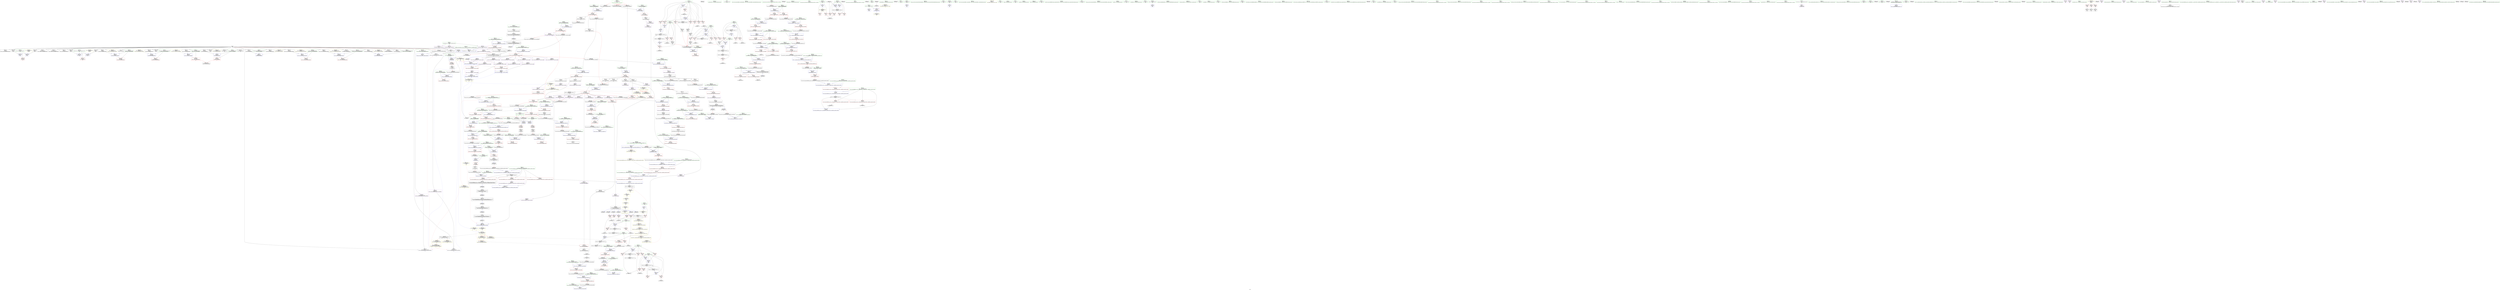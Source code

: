 digraph "SVFG" {
	label="SVFG";

	Node0x563da39c0f30 [shape=record,color=grey,label="{NodeID: 0\nNullPtr|{|<s31>62}}"];
	Node0x563da39c0f30 -> Node0x563da39faf80[style=solid];
	Node0x563da39c0f30 -> Node0x563da39fb080[style=solid];
	Node0x563da39c0f30 -> Node0x563da39fb150[style=solid];
	Node0x563da39c0f30 -> Node0x563da39fb220[style=solid];
	Node0x563da39c0f30 -> Node0x563da39fb2f0[style=solid];
	Node0x563da39c0f30 -> Node0x563da39f5060[style=solid];
	Node0x563da39c0f30 -> Node0x563da39f5130[style=solid];
	Node0x563da39c0f30 -> Node0x563da39f5200[style=solid];
	Node0x563da39c0f30 -> Node0x563da39f52d0[style=solid];
	Node0x563da39c0f30 -> Node0x563da39f53a0[style=solid];
	Node0x563da39c0f30 -> Node0x563da39f5470[style=solid];
	Node0x563da39c0f30 -> Node0x563da39f5540[style=solid];
	Node0x563da39c0f30 -> Node0x563da39f5610[style=solid];
	Node0x563da39c0f30 -> Node0x563da39f56e0[style=solid];
	Node0x563da39c0f30 -> Node0x563da39f57b0[style=solid];
	Node0x563da39c0f30 -> Node0x563da39f5880[style=solid];
	Node0x563da39c0f30 -> Node0x563da39f5950[style=solid];
	Node0x563da39c0f30 -> Node0x563da39f5a20[style=solid];
	Node0x563da39c0f30 -> Node0x563da39f5af0[style=solid];
	Node0x563da39c0f30 -> Node0x563da39f5bc0[style=solid];
	Node0x563da39c0f30 -> Node0x563da39f5c90[style=solid];
	Node0x563da39c0f30 -> Node0x563da39f5d60[style=solid];
	Node0x563da39c0f30 -> Node0x563da39f5e30[style=solid];
	Node0x563da39c0f30 -> Node0x563da39f5f00[style=solid];
	Node0x563da39c0f30 -> Node0x563da39f5fd0[style=solid];
	Node0x563da39c0f30 -> Node0x563da39fedf0[style=solid];
	Node0x563da39c0f30 -> Node0x563da3a11600[style=solid];
	Node0x563da39c0f30 -> Node0x563da3a116d0[style=solid];
	Node0x563da39c0f30 -> Node0x563da3a117a0[style=solid];
	Node0x563da39c0f30 -> Node0x563da3a262d0[style=solid];
	Node0x563da39c0f30 -> Node0x563da3a287f0[style=solid];
	Node0x563da39c0f30:s31 -> Node0x563da3a9bb80[style=solid,color=red];
	Node0x563da39fe3b0 [shape=record,color=red,label="{NodeID: 443\n1006\<--997\n\<--__first.addr\n_ZSt8_DestroyIPiiEvT_S1_RSaIT0_E\n|{<s0>76}}"];
	Node0x563da39fe3b0:s0 -> Node0x563da3a9c9a0[style=solid,color=red];
	Node0x563da3a01960 [shape=record,color=purple,label="{NodeID: 277\n1044\<--55\nllvm.global_ctors_2\<--llvm.global_ctors\nGlob }"];
	Node0x563da3a01960 -> Node0x563da39fedf0[style=solid];
	Node0x563da3a9a520 [shape=record,color=black,label="{NodeID: 1218\n1029 = PHI(1022, )\n1st arg _ZNSt12_Destroy_auxILb1EE9__destroyIPiEEvT_S3_ }"];
	Node0x563da3a9a520 -> Node0x563da3a14520[style=solid];
	Node0x563da39f22a0 [shape=record,color=green,label="{NodeID: 111\n568\<--569\nehselector.slot\<--ehselector.slot_field_insensitive\n_ZNSt12_Vector_baseIiSaIiEED2Ev\n}"];
	Node0x563da39f22a0 -> Node0x563da3a11390[style=solid];
	Node0x563da3a4f2a0 [shape=record,color=black,label="{NodeID: 886\nMR_67V_2 = PHI(MR_67V_5, MR_67V_1, )\npts\{116 \}\n}"];
	Node0x563da3a4f2a0 -> Node0x563da3a0f3e0[style=dashed];
	Node0x563da3a13c30 [shape=record,color=blue,label="{NodeID: 554\n956\<--952\n__p.addr\<--__p\n_ZNSt16allocator_traitsISaIiEE10deallocateERS0_Pim\n}"];
	Node0x563da3a13c30 -> Node0x563da39fe070[style=dashed];
	Node0x563da39fb700 [shape=record,color=red,label="{NodeID: 388\n550\<--549\n\<--_M_start\n_ZNSt6vectorIiSaIiEE21_M_default_initializeEm\n|{<s0>52}}"];
	Node0x563da39fb700:s0 -> Node0x563da3a9bc90[style=solid,color=red];
	Node0x563da39f68f0 [shape=record,color=black,label="{NodeID: 222\n267\<--266\nconv35\<--\nmain\n|{<s0>23}}"];
	Node0x563da39f68f0:s0 -> Node0x563da3a9af70[style=solid,color=red];
	Node0x563da39f2c50 [shape=record,color=green,label="{NodeID: 56\n111\<--112\nst\<--st_field_insensitive\nmain\n}"];
	Node0x563da39f2c50 -> Node0x563da3a04570[style=solid];
	Node0x563da39f2c50 -> Node0x563da3a04640[style=solid];
	Node0x563da39f2c50 -> Node0x563da3a04710[style=solid];
	Node0x563da39f2c50 -> Node0x563da3a0f310[style=solid];
	Node0x563da39f2c50 -> Node0x563da3a0f990[style=solid];
	Node0x563da39f2c50 -> Node0x563da3a0fc00[style=solid];
	Node0x563da3a5d650 [shape=record,color=yellow,style=double,label="{NodeID: 997\n57V_1 = ENCHI(MR_57V_0)\npts\{106 \}\nFun[main]}"];
	Node0x563da3a5d650 -> Node0x563da39ff300[style=dashed];
	Node0x563da3a5d650 -> Node0x563da3a0f170[style=dashed];
	Node0x563da3a272f0 [shape=record,color=grey,label="{NodeID: 831\n226 = Binary(221, 225, )\n}"];
	Node0x563da3a272f0 -> Node0x563da3a0f650[style=solid];
	Node0x563da3a10f80 [shape=record,color=blue,label="{NodeID: 499\n540\<--538\nthis.addr\<--this\n_ZNSt6vectorIiSaIiEE21_M_default_initializeEm\n}"];
	Node0x563da3a10f80 -> Node0x563da39fb560[style=dashed];
	Node0x563da3a04710 [shape=record,color=red,label="{NodeID: 333\n300\<--111\n\<--st\nmain\n}"];
	Node0x563da3a04710 -> Node0x563da3a27a70[style=solid];
	Node0x563da3aa06e0 [shape=record,color=black,label="{NodeID: 1274\n315 = PHI()\n}"];
	Node0x563da39f9df0 [shape=record,color=green,label="{NodeID: 167\n941\<--942\n__cxa_begin_catch\<--__cxa_begin_catch_field_insensitive\n}"];
	Node0x563da39ca0d0 [shape=record,color=green,label="{NodeID: 1\n7\<--1\n__dso_handle\<--dummyObj\nGlob }"];
	Node0x563da3a45160 [shape=record,color=yellow,style=double,label="{NodeID: 942\n92V_1 = ENCHI(MR_92V_0)\npts\{370 \}\nFun[_ZNSt6vectorIiSaIiEEC2EmRKS0_]}"];
	Node0x563da3a45160 -> Node0x563da3a10350[style=dashed];
	Node0x563da39fe480 [shape=record,color=red,label="{NodeID: 444\n1007\<--999\n\<--__last.addr\n_ZSt8_DestroyIPiiEvT_S1_RSaIT0_E\n|{<s0>76}}"];
	Node0x563da39fe480:s0 -> Node0x563da3a9cae0[style=solid,color=red];
	Node0x563da3a01a60 [shape=record,color=purple,label="{NodeID: 278\n429\<--428\n_M_impl\<--\n_ZNSt6vectorIiSaIiEEixEm\n}"];
	Node0x563da3a9a660 [shape=record,color=black,label="{NodeID: 1219\n496 = PHI(377, )\n0th arg _ZNSt12_Vector_baseIiSaIiEEC2EmRKS0_ }"];
	Node0x563da3a9a660 -> Node0x563da3a10b70[style=solid];
	Node0x563da39f2370 [shape=record,color=green,label="{NodeID: 112\n587\<--588\n_ZNSt12_Vector_baseIiSaIiEE13_M_deallocateEPim\<--_ZNSt12_Vector_baseIiSaIiEE13_M_deallocateEPim_field_insensitive\n}"];
	Node0x563da3a4f7a0 [shape=record,color=black,label="{NodeID: 887\nMR_69V_2 = PHI(MR_69V_5, MR_69V_1, )\npts\{118 \}\n}"];
	Node0x563da3a4f7a0 -> Node0x563da3a0f4b0[style=dashed];
	Node0x563da3a13d00 [shape=record,color=blue,label="{NodeID: 555\n958\<--953\n__n.addr\<--__n\n_ZNSt16allocator_traitsISaIiEE10deallocateERS0_Pim\n}"];
	Node0x563da3a13d00 -> Node0x563da39fe140[style=dashed];
	Node0x563da39fb7d0 [shape=record,color=red,label="{NodeID: 389\n571\<--564\nthis1\<--this.addr\n_ZNSt12_Vector_baseIiSaIiEED2Ev\n|{|<s8>53}}"];
	Node0x563da39fb7d0 -> Node0x563da3a02350[style=solid];
	Node0x563da39fb7d0 -> Node0x563da3a02420[style=solid];
	Node0x563da39fb7d0 -> Node0x563da3a024f0[style=solid];
	Node0x563da39fb7d0 -> Node0x563da3a025c0[style=solid];
	Node0x563da39fb7d0 -> Node0x563da3a02690[style=solid];
	Node0x563da39fb7d0 -> Node0x563da3a02760[style=solid];
	Node0x563da39fb7d0 -> Node0x563da3a02830[style=solid];
	Node0x563da39fb7d0 -> Node0x563da3a02900[style=solid];
	Node0x563da39fb7d0:s8 -> Node0x563da3aa3120[style=solid,color=red];
	Node0x563da39f69c0 [shape=record,color=black,label="{NodeID: 223\n354\<--353\n\<--this1\n_ZNSaIiEC2Ev\n|{<s0>38}}"];
	Node0x563da39f69c0:s0 -> Node0x563da3a9a020[style=solid,color=red];
	Node0x563da39f2d20 [shape=record,color=green,label="{NodeID: 57\n113\<--114\nen\<--en_field_insensitive\nmain\n}"];
	Node0x563da39f2d20 -> Node0x563da3a047e0[style=solid];
	Node0x563da39f2d20 -> Node0x563da3a0fa60[style=solid];
	Node0x563da39f2d20 -> Node0x563da3a0fcd0[style=solid];
	Node0x563da3a5d730 [shape=record,color=yellow,style=double,label="{NodeID: 998\n59V_1 = ENCHI(MR_59V_0)\npts\{108 \}\nFun[main]}"];
	Node0x563da3a5d730 -> Node0x563da3a0f0a0[style=dashed];
	Node0x563da3a5d730 -> Node0x563da3a0f240[style=dashed];
	Node0x563da3a27470 [shape=record,color=grey,label="{NodeID: 832\n759 = Binary(758, 585, )\n}"];
	Node0x563da3a11050 [shape=record,color=blue,label="{NodeID: 500\n542\<--539\n__n.addr\<--__n\n_ZNSt6vectorIiSaIiEE21_M_default_initializeEm\n}"];
	Node0x563da3a11050 -> Node0x563da39fb630[style=dashed];
	Node0x563da3a047e0 [shape=record,color=red,label="{NodeID: 334\n305\<--113\n\<--en\nmain\n}"];
	Node0x563da3a047e0 -> Node0x563da3a27d70[style=solid];
	Node0x563da3aa0810 [shape=record,color=black,label="{NodeID: 1275\n317 = PHI()\n}"];
	Node0x563da39f9ef0 [shape=record,color=green,label="{NodeID: 168\n944\<--945\n_ZSt9terminatev\<--_ZSt9terminatev_field_insensitive\n}"];
	Node0x563da39dc9b0 [shape=record,color=green,label="{NodeID: 2\n9\<--1\n\<--dummyObj\nCan only get source location for instruction, argument, global var or function.}"];
	Node0x563da3a45240 [shape=record,color=yellow,style=double,label="{NodeID: 943\n94V_1 = ENCHI(MR_94V_0)\npts\{372 \}\nFun[_ZNSt6vectorIiSaIiEEC2EmRKS0_]}"];
	Node0x563da3a45240 -> Node0x563da3a10420[style=dashed];
	Node0x563da39fe550 [shape=record,color=red,label="{NodeID: 445\n1021\<--1015\n\<--__first.addr\n_ZSt8_DestroyIPiEvT_S1_\n|{<s0>77}}"];
	Node0x563da39fe550:s0 -> Node0x563da3a9a3e0[style=solid,color=red];
	Node0x563da3a01b30 [shape=record,color=purple,label="{NodeID: 279\n430\<--428\n_M_start\<--\n_ZNSt6vectorIiSaIiEEixEm\n}"];
	Node0x563da3a01b30 -> Node0x563da3a06860[style=solid];
	Node0x563da3a9a7a0 [shape=record,color=black,label="{NodeID: 1220\n497 = PHI(378, )\n1st arg _ZNSt12_Vector_baseIiSaIiEEC2EmRKS0_ }"];
	Node0x563da3a9a7a0 -> Node0x563da3a10c40[style=solid];
	Node0x563da39f2470 [shape=record,color=green,label="{NodeID: 113\n606\<--607\nthis.addr\<--this.addr_field_insensitive\n_ZNSt12_Vector_baseIiSaIiEE12_Vector_implC2ERKS0_\n}"];
	Node0x563da39f2470 -> Node0x563da39fbbe0[style=solid];
	Node0x563da39f2470 -> Node0x563da3a11460[style=solid];
	Node0x563da3a4fca0 [shape=record,color=black,label="{NodeID: 888\nMR_71V_2 = PHI(MR_71V_4, MR_71V_1, )\npts\{120 \}\n}"];
	Node0x563da3a4fca0 -> Node0x563da3a0f580[style=dashed];
	Node0x563da3a4fca0 -> Node0x563da3a4fca0[style=dashed];
	Node0x563da3a13dd0 [shape=record,color=blue,label="{NodeID: 556\n975\<--972\nthis.addr\<--this\n_ZN9__gnu_cxx13new_allocatorIiE10deallocateEPim\n}"];
	Node0x563da3a13dd0 -> Node0x563da39fe210[style=dashed];
	Node0x563da39fb8a0 [shape=record,color=red,label="{NodeID: 390\n600\<--566\nexn\<--exn.slot\n_ZNSt12_Vector_baseIiSaIiEED2Ev\n|{<s0>56}}"];
	Node0x563da39fb8a0:s0 -> Node0x563da3a9bfc0[style=solid,color=red];
	Node0x563da39f6a90 [shape=record,color=black,label="{NodeID: 224\n377\<--376\n\<--this1\n_ZNSt6vectorIiSaIiEEC2EmRKS0_\n|{<s0>39}}"];
	Node0x563da39f6a90:s0 -> Node0x563da3a9a660[style=solid,color=red];
	Node0x563da39f2df0 [shape=record,color=green,label="{NodeID: 58\n115\<--116\nmaxP\<--maxP_field_insensitive\nmain\n}"];
	Node0x563da39f2df0 -> Node0x563da3a048b0[style=solid];
	Node0x563da39f2df0 -> Node0x563da3a04980[style=solid];
	Node0x563da39f2df0 -> Node0x563da3a04a50[style=solid];
	Node0x563da39f2df0 -> Node0x563da3a04b20[style=solid];
	Node0x563da39f2df0 -> Node0x563da3a0f3e0[style=solid];
	Node0x563da39f2df0 -> Node0x563da3a0f8c0[style=solid];
	Node0x563da39f2df0 -> Node0x563da3a0fb30[style=solid];
	Node0x563da3a275f0 [shape=record,color=grey,label="{NodeID: 833\n326 = Binary(325, 146, )\n}"];
	Node0x563da3a275f0 -> Node0x563da3a0ff40[style=solid];
	Node0x563da3a11120 [shape=record,color=blue,label="{NodeID: 501\n559\<--554\n_M_finish\<--call2\n_ZNSt6vectorIiSaIiEE21_M_default_initializeEm\n|{<s0>40}}"];
	Node0x563da3a11120:s0 -> Node0x563da3a6a660[style=dashed,color=blue];
	Node0x563da3a048b0 [shape=record,color=red,label="{NodeID: 335\n245\<--115\n\<--maxP\nmain\n}"];
	Node0x563da3a048b0 -> Node0x563da3a28670[style=solid];
	Node0x563da3aa0910 [shape=record,color=black,label="{NodeID: 1276\n319 = PHI()\n}"];
	Node0x563da39f9ff0 [shape=record,color=green,label="{NodeID: 169\n954\<--955\n__a.addr\<--__a.addr_field_insensitive\n_ZNSt16allocator_traitsISaIiEE10deallocateERS0_Pim\n}"];
	Node0x563da39f9ff0 -> Node0x563da39fdfa0[style=solid];
	Node0x563da39f9ff0 -> Node0x563da3a13b60[style=solid];
	Node0x563da39df2d0 [shape=record,color=green,label="{NodeID: 3\n20\<--1\n\<--dummyObj\nCan only get source location for instruction, argument, global var or function.}"];
	Node0x563da3a45320 [shape=record,color=yellow,style=double,label="{NodeID: 944\n4V_1 = ENCHI(MR_4V_0)\npts\{761 \}\nFun[_ZNSt6vectorIiSaIiEEC2EmRKS0_]|{<s0>40}}"];
	Node0x563da3a45320:s0 -> Node0x563da3a5eeb0[style=dashed,color=red];
	Node0x563da39fe620 [shape=record,color=red,label="{NodeID: 446\n1022\<--1017\n\<--__last.addr\n_ZSt8_DestroyIPiEvT_S1_\n|{<s0>77}}"];
	Node0x563da39fe620:s0 -> Node0x563da3a9a520[style=solid,color=red];
	Node0x563da3a01c00 [shape=record,color=purple,label="{NodeID: 280\n451\<--450\n_M_impl\<--\n_ZNSt6vectorIiSaIiEED2Ev\n}"];
	Node0x563da3a9a8e0 [shape=record,color=black,label="{NodeID: 1221\n498 = PHI(379, )\n2nd arg _ZNSt12_Vector_baseIiSaIiEEC2EmRKS0_ }"];
	Node0x563da3a9a8e0 -> Node0x563da3a10d10[style=solid];
	Node0x563da39f7080 [shape=record,color=green,label="{NodeID: 114\n608\<--609\n__a.addr\<--__a.addr_field_insensitive\n_ZNSt12_Vector_baseIiSaIiEE12_Vector_implC2ERKS0_\n}"];
	Node0x563da39f7080 -> Node0x563da39fbcb0[style=solid];
	Node0x563da39f7080 -> Node0x563da3a11530[style=solid];
	Node0x563da3a501a0 [shape=record,color=black,label="{NodeID: 889\nMR_73V_2 = PHI(MR_73V_4, MR_73V_1, )\npts\{122 \}\n}"];
	Node0x563da3a501a0 -> Node0x563da3a4cfa0[style=dashed];
	Node0x563da3a501a0 -> Node0x563da3a501a0[style=dashed];
	Node0x563da3a13ea0 [shape=record,color=blue,label="{NodeID: 557\n977\<--973\n__p.addr\<--__p\n_ZN9__gnu_cxx13new_allocatorIiE10deallocateEPim\n}"];
	Node0x563da3a13ea0 -> Node0x563da39fe2e0[style=dashed];
	Node0x563da39fb970 [shape=record,color=red,label="{NodeID: 391\n574\<--573\n\<--_M_start\n_ZNSt12_Vector_baseIiSaIiEED2Ev\n|{<s0>53}}"];
	Node0x563da39fb970:s0 -> Node0x563da3aa3260[style=solid,color=red];
	Node0x563da39f6b60 [shape=record,color=black,label="{NodeID: 225\n393\<--376\n\<--this1\n_ZNSt6vectorIiSaIiEEC2EmRKS0_\n|{<s0>41}}"];
	Node0x563da39f6b60:s0 -> Node0x563da3aa2420[style=solid,color=red];
	Node0x563da39f2ec0 [shape=record,color=green,label="{NodeID: 59\n117\<--118\ni15\<--i15_field_insensitive\nmain\n}"];
	Node0x563da39f2ec0 -> Node0x563da3a04bf0[style=solid];
	Node0x563da39f2ec0 -> Node0x563da3a04cc0[style=solid];
	Node0x563da39f2ec0 -> Node0x563da3a04d90[style=solid];
	Node0x563da39f2ec0 -> Node0x563da3a04e60[style=solid];
	Node0x563da39f2ec0 -> Node0x563da3a04f30[style=solid];
	Node0x563da39f2ec0 -> Node0x563da3a05000[style=solid];
	Node0x563da39f2ec0 -> Node0x563da3a050d0[style=solid];
	Node0x563da39f2ec0 -> Node0x563da3a051a0[style=solid];
	Node0x563da39f2ec0 -> Node0x563da3a0f4b0[style=solid];
	Node0x563da39f2ec0 -> Node0x563da3a0fe70[style=solid];
	Node0x563da3a27770 [shape=record,color=grey,label="{NodeID: 834\n281 = Binary(280, 146, )\n}"];
	Node0x563da3a27770 -> Node0x563da3a0fda0[style=solid];
	Node0x563da3a111f0 [shape=record,color=blue,label="{NodeID: 502\n564\<--563\nthis.addr\<--this\n_ZNSt12_Vector_baseIiSaIiEED2Ev\n}"];
	Node0x563da3a111f0 -> Node0x563da39fb7d0[style=dashed];
	Node0x563da3a04980 [shape=record,color=red,label="{NodeID: 336\n256\<--115\n\<--maxP\nmain\n}"];
	Node0x563da3a04980 -> Node0x563da3a281f0[style=solid];
	Node0x563da3aa0a10 [shape=record,color=black,label="{NodeID: 1277\n321 = PHI()\n}"];
	Node0x563da39fa0c0 [shape=record,color=green,label="{NodeID: 170\n956\<--957\n__p.addr\<--__p.addr_field_insensitive\n_ZNSt16allocator_traitsISaIiEE10deallocateERS0_Pim\n}"];
	Node0x563da39fa0c0 -> Node0x563da39fe070[style=solid];
	Node0x563da39fa0c0 -> Node0x563da3a13c30[style=solid];
	Node0x563da39df390 [shape=record,color=green,label="{NodeID: 4\n28\<--1\n.str\<--dummyObj\nGlob }"];
	Node0x563da39fe6f0 [shape=record,color=blue,label="{NodeID: 447\n8\<--9\n_ZL2PI\<--\nGlob }"];
	Node0x563da3a01cd0 [shape=record,color=purple,label="{NodeID: 281\n452\<--450\n_M_start\<--\n_ZNSt6vectorIiSaIiEED2Ev\n}"];
	Node0x563da3a01cd0 -> Node0x563da3a06ad0[style=solid];
	Node0x563da3a9aa20 [shape=record,color=black,label="{NodeID: 1222\n419 = PHI(101, 101, 101, 101, 101, 101, )\n0th arg _ZNSt6vectorIiSaIiEEixEm }"];
	Node0x563da3a9aa20 -> Node0x563da3a105c0[style=solid];
	Node0x563da39f7110 [shape=record,color=green,label="{NodeID: 115\n616\<--617\n_ZNSaIiEC2ERKS_\<--_ZNSaIiEC2ERKS__field_insensitive\n}"];
	Node0x563da3a506a0 [shape=record,color=black,label="{NodeID: 890\nMR_75V_2 = PHI(MR_75V_4, MR_75V_1, )\npts\{124 \}\n}"];
	Node0x563da3a506a0 -> Node0x563da3a4d4a0[style=dashed];
	Node0x563da3a506a0 -> Node0x563da3a506a0[style=dashed];
	Node0x563da3a13f70 [shape=record,color=blue,label="{NodeID: 558\n979\<--974\n.addr\<--\n_ZN9__gnu_cxx13new_allocatorIiE10deallocateEPim\n}"];
	Node0x563da39fba40 [shape=record,color=red,label="{NodeID: 392\n577\<--576\n\<--_M_end_of_storage\n_ZNSt12_Vector_baseIiSaIiEED2Ev\n}"];
	Node0x563da39fba40 -> Node0x563da39ff880[style=solid];
	Node0x563da39f6c30 [shape=record,color=black,label="{NodeID: 226\n413\<--412\n\<--this1\n_ZNSaIiED2Ev\n|{<s0>42}}"];
	Node0x563da39f6c30:s0 -> Node0x563da3a9c170[style=solid,color=red];
	Node0x563da39f2f90 [shape=record,color=green,label="{NodeID: 60\n119\<--120\nj\<--j_field_insensitive\nmain\n}"];
	Node0x563da39f2f90 -> Node0x563da3a05270[style=solid];
	Node0x563da39f2f90 -> Node0x563da3a05340[style=solid];
	Node0x563da39f2f90 -> Node0x563da3a05410[style=solid];
	Node0x563da39f2f90 -> Node0x563da3a054e0[style=solid];
	Node0x563da39f2f90 -> Node0x563da3a055b0[style=solid];
	Node0x563da39f2f90 -> Node0x563da3a0f580[style=solid];
	Node0x563da39f2f90 -> Node0x563da3a0fda0[style=solid];
	Node0x563da3a278f0 [shape=record,color=grey,label="{NodeID: 835\n286 = Binary(285, 146, )\n}"];
	Node0x563da3a278f0 -> Node0x563da3a0fe70[style=solid];
	Node0x563da3a112c0 [shape=record,color=blue,label="{NodeID: 503\n566\<--593\nexn.slot\<--\n_ZNSt12_Vector_baseIiSaIiEED2Ev\n}"];
	Node0x563da3a112c0 -> Node0x563da39fb8a0[style=dashed];
	Node0x563da3a04a50 [shape=record,color=red,label="{NodeID: 337\n289\<--115\n\<--maxP\nmain\n}"];
	Node0x563da3a04a50 -> Node0x563da3a28f70[style=solid];
	Node0x563da3aa0b10 [shape=record,color=black,label="{NodeID: 1278\n322 = PHI()\n}"];
	Node0x563da39fa190 [shape=record,color=green,label="{NodeID: 171\n958\<--959\n__n.addr\<--__n.addr_field_insensitive\n_ZNSt16allocator_traitsISaIiEE10deallocateERS0_Pim\n}"];
	Node0x563da39fa190 -> Node0x563da39fe140[style=solid];
	Node0x563da39fa190 -> Node0x563da3a13d00[style=solid];
	Node0x563da39df450 [shape=record,color=green,label="{NodeID: 5\n30\<--1\n.str.2\<--dummyObj\nGlob }"];
	Node0x563da39fe7f0 [shape=record,color=blue,label="{NodeID: 448\n19\<--20\nR\<--\nGlob }"];
	Node0x563da3a01da0 [shape=record,color=purple,label="{NodeID: 282\n455\<--454\n_M_impl2\<--\n_ZNSt6vectorIiSaIiEED2Ev\n}"];
	Node0x563da3a9af70 [shape=record,color=black,label="{NodeID: 1223\n420 = PHI(180, 223, 230, 238, 263, 267, )\n1st arg _ZNSt6vectorIiSaIiEEixEm }"];
	Node0x563da3a9af70 -> Node0x563da3a10690[style=solid];
	Node0x563da39f7210 [shape=record,color=green,label="{NodeID: 116\n628\<--629\nthis.addr\<--this.addr_field_insensitive\n_ZNSt12_Vector_baseIiSaIiEE17_M_create_storageEm\n}"];
	Node0x563da39f7210 -> Node0x563da39fbd80[style=solid];
	Node0x563da39f7210 -> Node0x563da3a11870[style=solid];
	Node0x563da3a50ba0 [shape=record,color=black,label="{NodeID: 891\nMR_77V_2 = PHI(MR_77V_4, MR_77V_1, )\npts\{126 \}\n}"];
	Node0x563da3a50ba0 -> Node0x563da3a4d9a0[style=dashed];
	Node0x563da3a50ba0 -> Node0x563da3a50ba0[style=dashed];
	Node0x563da3a14040 [shape=record,color=blue,label="{NodeID: 559\n997\<--994\n__first.addr\<--__first\n_ZSt8_DestroyIPiiEvT_S1_RSaIT0_E\n}"];
	Node0x563da3a14040 -> Node0x563da39fe3b0[style=dashed];
	Node0x563da39fbb10 [shape=record,color=red,label="{NodeID: 393\n580\<--579\n\<--_M_start4\n_ZNSt12_Vector_baseIiSaIiEED2Ev\n}"];
	Node0x563da39fbb10 -> Node0x563da39ff950[style=solid];
	Node0x563da39f6d00 [shape=record,color=black,label="{NodeID: 227\n428\<--427\n\<--this1\n_ZNSt6vectorIiSaIiEEixEm\n}"];
	Node0x563da39f6d00 -> Node0x563da3a01a60[style=solid];
	Node0x563da39f6d00 -> Node0x563da3a01b30[style=solid];
	Node0x563da39f3060 [shape=record,color=green,label="{NodeID: 61\n121\<--122\ntobuy\<--tobuy_field_insensitive\nmain\n}"];
	Node0x563da39f3060 -> Node0x563da3a05680[style=solid];
	Node0x563da39f3060 -> Node0x563da3a05750[style=solid];
	Node0x563da39f3060 -> Node0x563da3a0f650[style=solid];
	Node0x563da3a27a70 [shape=record,color=grey,label="{NodeID: 836\n301 = Binary(300, 146, )\n}"];
	Node0x563da3a11390 [shape=record,color=blue,label="{NodeID: 504\n568\<--595\nehselector.slot\<--\n_ZNSt12_Vector_baseIiSaIiEED2Ev\n}"];
	Node0x563da3a04b20 [shape=record,color=red,label="{NodeID: 338\n310\<--115\n\<--maxP\nmain\n}"];
	Node0x563da3aa0be0 [shape=record,color=black,label="{NodeID: 1279\n792 = PHI(805, )\n}"];
	Node0x563da3aa0be0 -> Node0x563da3a00310[style=solid];
	Node0x563da39fa260 [shape=record,color=green,label="{NodeID: 172\n968\<--969\n_ZN9__gnu_cxx13new_allocatorIiE10deallocateEPim\<--_ZN9__gnu_cxx13new_allocatorIiE10deallocateEPim_field_insensitive\n}"];
	Node0x563da39dfcc0 [shape=record,color=green,label="{NodeID: 6\n32\<--1\nstdin\<--dummyObj\nGlob }"];
	Node0x563da3a455c0 [shape=record,color=yellow,style=double,label="{NodeID: 947\n80V_1 = ENCHI(MR_80V_0)\npts\{1020000 \}\nFun[_ZNSt6vectorIiSaIiEEC2EmRKS0_]|{<s0>39}}"];
	Node0x563da3a455c0:s0 -> Node0x563da3a5b950[style=dashed,color=red];
	Node0x563da39fe8f0 [shape=record,color=blue,label="{NodeID: 449\n22\<--20\nC\<--\nGlob }"];
	Node0x563da3a01e70 [shape=record,color=purple,label="{NodeID: 283\n456\<--454\n_M_finish\<--\n_ZNSt6vectorIiSaIiEED2Ev\n}"];
	Node0x563da3a01e70 -> Node0x563da3a06ba0[style=solid];
	Node0x563da3a9b1f0 [shape=record,color=black,label="{NodeID: 1224\n684 = PHI(676, )\n0th arg _ZN9__gnu_cxx13new_allocatorIiEC2ERKS1_ }"];
	Node0x563da3a9b1f0 -> Node0x563da3a11ef0[style=solid];
	Node0x563da39f72e0 [shape=record,color=green,label="{NodeID: 117\n630\<--631\n__n.addr\<--__n.addr_field_insensitive\n_ZNSt12_Vector_baseIiSaIiEE17_M_create_storageEm\n}"];
	Node0x563da39f72e0 -> Node0x563da39fbe50[style=solid];
	Node0x563da39f72e0 -> Node0x563da39fbf20[style=solid];
	Node0x563da39f72e0 -> Node0x563da3a11940[style=solid];
	Node0x563da3a510a0 [shape=record,color=black,label="{NodeID: 892\nMR_4V_2 = PHI(MR_4V_3, MR_4V_1, )\npts\{761 \}\n|{<s0>13}}"];
	Node0x563da3a510a0:s0 -> Node0x563da3a45320[style=dashed,color=red];
	Node0x563da3a14110 [shape=record,color=blue,label="{NodeID: 560\n999\<--995\n__last.addr\<--__last\n_ZSt8_DestroyIPiiEvT_S1_RSaIT0_E\n}"];
	Node0x563da3a14110 -> Node0x563da39fe480[style=dashed];
	Node0x563da39fbbe0 [shape=record,color=red,label="{NodeID: 394\n612\<--606\nthis1\<--this.addr\n_ZNSt12_Vector_baseIiSaIiEE12_Vector_implC2ERKS0_\n}"];
	Node0x563da39fbbe0 -> Node0x563da39ffa20[style=solid];
	Node0x563da39fbbe0 -> Node0x563da3a029d0[style=solid];
	Node0x563da39fbbe0 -> Node0x563da3a02aa0[style=solid];
	Node0x563da39fbbe0 -> Node0x563da3a02b70[style=solid];
	Node0x563da39f6dd0 [shape=record,color=black,label="{NodeID: 228\n418\<--433\n_ZNSt6vectorIiSaIiEEixEm_ret\<--add.ptr\n_ZNSt6vectorIiSaIiEEixEm\n|{<s0>15|<s1>19|<s2>20|<s3>21|<s4>22|<s5>23}}"];
	Node0x563da39f6dd0:s0 -> Node0x563da3a9fa40[style=solid,color=blue];
	Node0x563da39f6dd0:s1 -> Node0x563da3a9fbe0[style=solid,color=blue];
	Node0x563da39f6dd0:s2 -> Node0x563da3a9fd20[style=solid,color=blue];
	Node0x563da39f6dd0:s3 -> Node0x563da3a9fe60[style=solid,color=blue];
	Node0x563da39f6dd0:s4 -> Node0x563da3a9f530[style=solid,color=blue];
	Node0x563da39f6dd0:s5 -> Node0x563da3a9f760[style=solid,color=blue];
	Node0x563da39f3130 [shape=record,color=green,label="{NodeID: 62\n123\<--124\nsell\<--sell_field_insensitive\nmain\n}"];
	Node0x563da39f3130 -> Node0x563da3a05820[style=solid];
	Node0x563da39f3130 -> Node0x563da3a0f720[style=solid];
	Node0x563da3a27bf0 [shape=record,color=grey,label="{NodeID: 837\n88 = Binary(89, 85, )\n}"];
	Node0x563da3a27bf0 -> Node0x563da39feef0[style=solid];
	Node0x563da3a11460 [shape=record,color=blue,label="{NodeID: 505\n606\<--604\nthis.addr\<--this\n_ZNSt12_Vector_baseIiSaIiEE12_Vector_implC2ERKS0_\n}"];
	Node0x563da3a11460 -> Node0x563da39fbbe0[style=dashed];
	Node0x563da3a04bf0 [shape=record,color=red,label="{NodeID: 339\n211\<--117\n\<--i15\nmain\n}"];
	Node0x563da3a04bf0 -> Node0x563da3a28970[style=solid];
	Node0x563da3aa0de0 [shape=record,color=black,label="{NodeID: 1280\n820 = PHI(824, )\n}"];
	Node0x563da3aa0de0 -> Node0x563da3a00580[style=solid];
	Node0x563da39fa360 [shape=record,color=green,label="{NodeID: 173\n975\<--976\nthis.addr\<--this.addr_field_insensitive\n_ZN9__gnu_cxx13new_allocatorIiE10deallocateEPim\n}"];
	Node0x563da39fa360 -> Node0x563da39fe210[style=solid];
	Node0x563da39fa360 -> Node0x563da3a13dd0[style=solid];
	Node0x563da39dfd80 [shape=record,color=green,label="{NodeID: 7\n33\<--1\n.str.3\<--dummyObj\nGlob }"];
	Node0x563da3a456a0 [shape=record,color=yellow,style=double,label="{NodeID: 948\n98V_1 = ENCHI(MR_98V_0)\npts\{1020001 \}\nFun[_ZNSt6vectorIiSaIiEEC2EmRKS0_]|{<s0>39}}"];
	Node0x563da3a456a0:s0 -> Node0x563da3a5b950[style=dashed,color=red];
	Node0x563da39fe9f0 [shape=record,color=blue,label="{NodeID: 450\n24\<--20\nN\<--\nGlob }"];
	Node0x563da39fe9f0 -> Node0x563da3a5d2d0[style=dashed];
	Node0x563da3a01f40 [shape=record,color=purple,label="{NodeID: 284\n513\<--512\n_M_impl\<--this1\n_ZNSt12_Vector_baseIiSaIiEEC2EmRKS0_\n|{<s0>48|<s1>50}}"];
	Node0x563da3a01f40:s0 -> Node0x563da3aa2c50[style=solid,color=red];
	Node0x563da3a01f40:s1 -> Node0x563da3a9d270[style=solid,color=red];
	Node0x563da3a9b300 [shape=record,color=black,label="{NodeID: 1225\n685 = PHI(678, )\n1st arg _ZN9__gnu_cxx13new_allocatorIiEC2ERKS1_ }"];
	Node0x563da3a9b300 -> Node0x563da3a11fc0[style=solid];
	Node0x563da39f73b0 [shape=record,color=green,label="{NodeID: 118\n637\<--638\n_ZNSt12_Vector_baseIiSaIiEE11_M_allocateEm\<--_ZNSt12_Vector_baseIiSaIiEE11_M_allocateEm_field_insensitive\n}"];
	Node0x563da3a61970 [shape=record,color=yellow,style=double,label="{NodeID: 1059\nRETMU(2V_2)\npts\{10 \}\nFun[_GLOBAL__sub_I_amrSamir_1_0.cpp]}"];
	Node0x563da3a515a0 [shape=record,color=black,label="{NodeID: 893\nMR_80V_2 = PHI(MR_80V_3, MR_80V_1, )\npts\{1020000 \}\n|{<s0>13}}"];
	Node0x563da3a515a0:s0 -> Node0x563da3a455c0[style=dashed,color=red];
	Node0x563da3a141e0 [shape=record,color=blue,label="{NodeID: 561\n1001\<--996\n.addr\<--\n_ZSt8_DestroyIPiiEvT_S1_RSaIT0_E\n}"];
	Node0x563da39fbcb0 [shape=record,color=red,label="{NodeID: 395\n614\<--608\n\<--__a.addr\n_ZNSt12_Vector_baseIiSaIiEE12_Vector_implC2ERKS0_\n|{<s0>57}}"];
	Node0x563da39fbcb0:s0 -> Node0x563da3aa2b40[style=solid,color=red];
	Node0x563da39f6ea0 [shape=record,color=black,label="{NodeID: 229\n450\<--449\n\<--this1\n_ZNSt6vectorIiSaIiEED2Ev\n}"];
	Node0x563da39f6ea0 -> Node0x563da3a01c00[style=solid];
	Node0x563da39f6ea0 -> Node0x563da3a01cd0[style=solid];
	Node0x563da39f3200 [shape=record,color=green,label="{NodeID: 63\n125\<--126\nprof\<--prof_field_insensitive\nmain\n}"];
	Node0x563da39f3200 -> Node0x563da3a058f0[style=solid];
	Node0x563da39f3200 -> Node0x563da3a059c0[style=solid];
	Node0x563da39f3200 -> Node0x563da3a05a90[style=solid];
	Node0x563da39f3200 -> Node0x563da3a05b60[style=solid];
	Node0x563da39f3200 -> Node0x563da3a0f7f0[style=solid];
	Node0x563da3a27d70 [shape=record,color=grey,label="{NodeID: 838\n306 = Binary(305, 146, )\n}"];
	Node0x563da3a11530 [shape=record,color=blue,label="{NodeID: 506\n608\<--605\n__a.addr\<--__a\n_ZNSt12_Vector_baseIiSaIiEE12_Vector_implC2ERKS0_\n}"];
	Node0x563da3a11530 -> Node0x563da39fbcb0[style=dashed];
	Node0x563da3a04cc0 [shape=record,color=red,label="{NodeID: 340\n214\<--117\n\<--i15\nmain\n}"];
	Node0x563da3a04cc0 -> Node0x563da3a27170[style=solid];
	Node0x563da3aa0f20 [shape=record,color=black,label="{NodeID: 1281\n838 = PHI(842, )\n}"];
	Node0x563da3aa0f20 -> Node0x563da3a00650[style=solid];
	Node0x563da39fa430 [shape=record,color=green,label="{NodeID: 174\n977\<--978\n__p.addr\<--__p.addr_field_insensitive\n_ZN9__gnu_cxx13new_allocatorIiE10deallocateEPim\n}"];
	Node0x563da39fa430 -> Node0x563da39fe2e0[style=solid];
	Node0x563da39fa430 -> Node0x563da3a13ea0[style=solid];
	Node0x563da39dfe40 [shape=record,color=green,label="{NodeID: 8\n35\<--1\n.str.4\<--dummyObj\nGlob }"];
	Node0x563da3a45780 [shape=record,color=yellow,style=double,label="{NodeID: 949\n100V_1 = ENCHI(MR_100V_0)\npts\{1020002 \}\nFun[_ZNSt6vectorIiSaIiEEC2EmRKS0_]|{<s0>39}}"];
	Node0x563da3a45780:s0 -> Node0x563da3a5b950[style=dashed,color=red];
	Node0x563da39feaf0 [shape=record,color=blue,label="{NodeID: 451\n26\<--20\nn\<--\nGlob }"];
	Node0x563da39feaf0 -> Node0x563da3a5d3b0[style=dashed];
	Node0x563da3a02010 [shape=record,color=purple,label="{NodeID: 285\n548\<--547\n_M_impl\<--\n_ZNSt6vectorIiSaIiEE21_M_default_initializeEm\n}"];
	Node0x563da3a9b410 [shape=record,color=black,label="{NodeID: 1226\n626 = PHI(512, )\n0th arg _ZNSt12_Vector_baseIiSaIiEE17_M_create_storageEm }"];
	Node0x563da3a9b410 -> Node0x563da3a11870[style=solid];
	Node0x563da39f74b0 [shape=record,color=green,label="{NodeID: 119\n659\<--660\nthis.addr\<--this.addr_field_insensitive\n_ZNSt12_Vector_baseIiSaIiEE12_Vector_implD2Ev\n}"];
	Node0x563da39f74b0 -> Node0x563da39fc190[style=solid];
	Node0x563da39f74b0 -> Node0x563da3a11c80[style=solid];
	Node0x563da3a51aa0 [shape=record,color=black,label="{NodeID: 894\nMR_82V_2 = PHI(MR_82V_3, MR_82V_1, )\npts\{1020001 1020002 \}\n|{<s0>13|<s1>13}}"];
	Node0x563da3a51aa0:s0 -> Node0x563da3a456a0[style=dashed,color=red];
	Node0x563da3a51aa0:s1 -> Node0x563da3a45780[style=dashed,color=red];
	Node0x563da3a142b0 [shape=record,color=blue,label="{NodeID: 562\n1015\<--1013\n__first.addr\<--__first\n_ZSt8_DestroyIPiEvT_S1_\n}"];
	Node0x563da3a142b0 -> Node0x563da39fe550[style=dashed];
	Node0x563da39fbd80 [shape=record,color=red,label="{NodeID: 396\n634\<--628\nthis1\<--this.addr\n_ZNSt12_Vector_baseIiSaIiEE17_M_create_storageEm\n|{|<s10>58}}"];
	Node0x563da39fbd80 -> Node0x563da3a02c40[style=solid];
	Node0x563da39fbd80 -> Node0x563da3a02d10[style=solid];
	Node0x563da39fbd80 -> Node0x563da3a02de0[style=solid];
	Node0x563da39fbd80 -> Node0x563da3a02eb0[style=solid];
	Node0x563da39fbd80 -> Node0x563da3a02f80[style=solid];
	Node0x563da39fbd80 -> Node0x563da3a03050[style=solid];
	Node0x563da39fbd80 -> Node0x563da3a03120[style=solid];
	Node0x563da39fbd80 -> Node0x563da3a031f0[style=solid];
	Node0x563da39fbd80 -> Node0x563da3a032c0[style=solid];
	Node0x563da39fbd80 -> Node0x563da3a03390[style=solid];
	Node0x563da39fbd80:s10 -> Node0x563da3aa2ea0[style=solid,color=red];
	Node0x563da39f6f70 [shape=record,color=black,label="{NodeID: 230\n454\<--449\n\<--this1\n_ZNSt6vectorIiSaIiEED2Ev\n}"];
	Node0x563da39f6f70 -> Node0x563da3a01da0[style=solid];
	Node0x563da39f6f70 -> Node0x563da3a01e70[style=solid];
	Node0x563da39f32d0 [shape=record,color=green,label="{NodeID: 64\n132\<--133\nfreopen\<--freopen_field_insensitive\n}"];
	Node0x563da3a27ef0 [shape=record,color=grey,label="{NodeID: 839\n187 = Binary(186, 146, )\n}"];
	Node0x563da3a27ef0 -> Node0x563da39ff230[style=solid];
	Node0x563da3a11600 [shape=record,color=blue, style = dotted,label="{NodeID: 507\n618\<--3\n_M_start\<--dummyVal\n_ZNSt12_Vector_baseIiSaIiEE12_Vector_implC2ERKS0_\n|{<s0>48}}"];
	Node0x563da3a11600:s0 -> Node0x563da3a6ab60[style=dashed,color=blue];
	Node0x563da3a04d90 [shape=record,color=red,label="{NodeID: 341\n222\<--117\n\<--i15\nmain\n}"];
	Node0x563da3a04d90 -> Node0x563da39f65b0[style=solid];
	Node0x563da3aa1060 [shape=record,color=black,label="{NodeID: 1282\n459 = PHI(796, )\n|{<s0>44}}"];
	Node0x563da3aa1060:s0 -> Node0x563da3aa1f20[style=solid,color=red];
	Node0x563da39fa500 [shape=record,color=green,label="{NodeID: 175\n979\<--980\n.addr\<--.addr_field_insensitive\n_ZN9__gnu_cxx13new_allocatorIiE10deallocateEPim\n}"];
	Node0x563da39fa500 -> Node0x563da3a13f70[style=solid];
	Node0x563da39dff00 [shape=record,color=green,label="{NodeID: 9\n37\<--1\n.str.5\<--dummyObj\nGlob }"];
	Node0x563da39febf0 [shape=record,color=blue,label="{NodeID: 452\n1042\<--56\nllvm.global_ctors_0\<--\nGlob }"];
	Node0x563da3a020e0 [shape=record,color=purple,label="{NodeID: 286\n549\<--547\n_M_start\<--\n_ZNSt6vectorIiSaIiEE21_M_default_initializeEm\n}"];
	Node0x563da3a020e0 -> Node0x563da39fb700[style=solid];
	Node0x563da3a9b520 [shape=record,color=black,label="{NodeID: 1227\n627 = PHI(518, )\n1st arg _ZNSt12_Vector_baseIiSaIiEE17_M_create_storageEm }"];
	Node0x563da3a9b520 -> Node0x563da3a11940[style=solid];
	Node0x563da39f7580 [shape=record,color=green,label="{NodeID: 120\n669\<--670\nthis.addr\<--this.addr_field_insensitive\n_ZNSaIiEC2ERKS_\n}"];
	Node0x563da39f7580 -> Node0x563da39fc260[style=solid];
	Node0x563da39f7580 -> Node0x563da3a11d50[style=solid];
	Node0x563da3a14380 [shape=record,color=blue,label="{NodeID: 563\n1017\<--1014\n__last.addr\<--__last\n_ZSt8_DestroyIPiEvT_S1_\n}"];
	Node0x563da3a14380 -> Node0x563da39fe620[style=dashed];
	Node0x563da39fbe50 [shape=record,color=red,label="{NodeID: 397\n635\<--630\n\<--__n.addr\n_ZNSt12_Vector_baseIiSaIiEE17_M_create_storageEm\n|{<s0>58}}"];
	Node0x563da39fbe50:s0 -> Node0x563da3aa2fe0[style=solid,color=red];
	Node0x563da39ff3e0 [shape=record,color=black,label="{NodeID: 231\n458\<--449\n\<--this1\n_ZNSt6vectorIiSaIiEED2Ev\n|{<s0>43}}"];
	Node0x563da39ff3e0:s0 -> Node0x563da3a93dd0[style=solid,color=red];
	Node0x563da39f33d0 [shape=record,color=green,label="{NodeID: 65\n143\<--144\n_ZNSirsERi\<--_ZNSirsERi_field_insensitive\n}"];
	Node0x563da3a28070 [shape=record,color=grey,label="{NodeID: 840\n270 = cmp(265, 269, )\n}"];
	Node0x563da3a116d0 [shape=record,color=blue, style = dotted,label="{NodeID: 508\n620\<--3\n_M_finish\<--dummyVal\n_ZNSt12_Vector_baseIiSaIiEE12_Vector_implC2ERKS0_\n|{<s0>48}}"];
	Node0x563da3a116d0:s0 -> Node0x563da3a6ab60[style=dashed,color=blue];
	Node0x563da3a04e60 [shape=record,color=red,label="{NodeID: 342\n237\<--117\n\<--i15\nmain\n}"];
	Node0x563da3a04e60 -> Node0x563da39f6750[style=solid];
	Node0x563da3aa11a0 [shape=record,color=black,label="{NodeID: 1283\n553 = PHI(796, )\n|{<s0>52}}"];
	Node0x563da3aa11a0:s0 -> Node0x563da3a9beb0[style=solid,color=red];
	Node0x563da39fa5d0 [shape=record,color=green,label="{NodeID: 176\n988\<--989\n_ZdlPv\<--_ZdlPv_field_insensitive\n}"];
	Node0x563da39dffc0 [shape=record,color=green,label="{NodeID: 10\n39\<--1\nstdout\<--dummyObj\nGlob }"];
	Node0x563da3a5ab40 [shape=record,color=yellow,style=double,label="{NodeID: 951\n4V_1 = ENCHI(MR_4V_0)\npts\{761 \}\nFun[_ZNSt27__uninitialized_default_n_1ILb1EE18__uninit_default_nIPimEET_S3_T0_]|{<s0>68}}"];
	Node0x563da3a5ab40:s0 -> Node0x563da3a58100[style=dashed,color=red];
	Node0x563da39fecf0 [shape=record,color=blue,label="{NodeID: 453\n1043\<--57\nllvm.global_ctors_1\<--_GLOBAL__sub_I_amrSamir_1_0.cpp\nGlob }"];
	Node0x563da3a021b0 [shape=record,color=purple,label="{NodeID: 287\n558\<--557\n_M_impl3\<--\n_ZNSt6vectorIiSaIiEE21_M_default_initializeEm\n}"];
	Node0x563da3a9b630 [shape=record,color=black,label="{NodeID: 1228\n806 = PHI(790, )\n0th arg _ZSt25__uninitialized_default_nIPimET_S1_T0_ }"];
	Node0x563da3a9b630 -> Node0x563da3a12a50[style=solid];
	Node0x563da39f7650 [shape=record,color=green,label="{NodeID: 121\n671\<--672\n__a.addr\<--__a.addr_field_insensitive\n_ZNSaIiEC2ERKS_\n}"];
	Node0x563da39f7650 -> Node0x563da39fc330[style=solid];
	Node0x563da39f7650 -> Node0x563da3a11e20[style=solid];
	Node0x563da3a14450 [shape=record,color=blue,label="{NodeID: 564\n1030\<--1028\n.addr\<--\n_ZNSt12_Destroy_auxILb1EE9__destroyIPiEEvT_S3_\n}"];
	Node0x563da39fbf20 [shape=record,color=red,label="{NodeID: 398\n651\<--630\n\<--__n.addr\n_ZNSt12_Vector_baseIiSaIiEE17_M_create_storageEm\n}"];
	Node0x563da39ff470 [shape=record,color=black,label="{NodeID: 232\n465\<--449\n\<--this1\n_ZNSt6vectorIiSaIiEED2Ev\n|{<s0>45}}"];
	Node0x563da39ff470:s0 -> Node0x563da3aa2420[style=solid,color=red];
	Node0x563da39f34d0 [shape=record,color=green,label="{NodeID: 66\n154\<--155\n_ZStlsISt11char_traitsIcEERSt13basic_ostreamIcT_ES5_PKc\<--_ZStlsISt11char_traitsIcEERSt13basic_ostreamIcT_ES5_PKc_field_insensitive\n}"];
	Node0x563da3a281f0 [shape=record,color=grey,label="{NodeID: 841\n257 = cmp(255, 256, )\n}"];
	Node0x563da3a117a0 [shape=record,color=blue, style = dotted,label="{NodeID: 509\n622\<--3\n_M_end_of_storage\<--dummyVal\n_ZNSt12_Vector_baseIiSaIiEE12_Vector_implC2ERKS0_\n|{<s0>48}}"];
	Node0x563da3a117a0:s0 -> Node0x563da3a6ab60[style=dashed,color=blue];
	Node0x563da3a04f30 [shape=record,color=red,label="{NodeID: 343\n250\<--117\n\<--i15\nmain\n}"];
	Node0x563da3a04f30 -> Node0x563da3a0f990[style=solid];
	Node0x563da3aa1370 [shape=record,color=black,label="{NodeID: 1284\n554 = PHI(777, )\n}"];
	Node0x563da3aa1370 -> Node0x563da3a11120[style=solid];
	Node0x563da39fa6d0 [shape=record,color=green,label="{NodeID: 177\n997\<--998\n__first.addr\<--__first.addr_field_insensitive\n_ZSt8_DestroyIPiiEvT_S1_RSaIT0_E\n}"];
	Node0x563da39fa6d0 -> Node0x563da39fe3b0[style=solid];
	Node0x563da39fa6d0 -> Node0x563da3a14040[style=solid];
	Node0x563da39e00c0 [shape=record,color=green,label="{NodeID: 11\n40\<--1\n_ZSt3cin\<--dummyObj\nGlob }"];
	Node0x563da39fedf0 [shape=record,color=blue, style = dotted,label="{NodeID: 454\n1044\<--3\nllvm.global_ctors_2\<--dummyVal\nGlob }"];
	Node0x563da3a02280 [shape=record,color=purple,label="{NodeID: 288\n559\<--557\n_M_finish\<--\n_ZNSt6vectorIiSaIiEE21_M_default_initializeEm\n}"];
	Node0x563da3a02280 -> Node0x563da3a11120[style=solid];
	Node0x563da3a9b740 [shape=record,color=black,label="{NodeID: 1229\n807 = PHI(791, )\n1st arg _ZSt25__uninitialized_default_nIPimET_S1_T0_ }"];
	Node0x563da3a9b740 -> Node0x563da3a12b20[style=solid];
	Node0x563da39f7720 [shape=record,color=green,label="{NodeID: 122\n680\<--681\n_ZN9__gnu_cxx13new_allocatorIiEC2ERKS1_\<--_ZN9__gnu_cxx13new_allocatorIiEC2ERKS1__field_insensitive\n}"];
	Node0x563da3a14520 [shape=record,color=blue,label="{NodeID: 565\n1032\<--1029\n.addr1\<--\n_ZNSt12_Destroy_auxILb1EE9__destroyIPiEEvT_S3_\n}"];
	Node0x563da39fbff0 [shape=record,color=red,label="{NodeID: 399\n644\<--643\n\<--_M_start3\n_ZNSt12_Vector_baseIiSaIiEE17_M_create_storageEm\n}"];
	Node0x563da39fbff0 -> Node0x563da3a11ae0[style=solid];
	Node0x563da39ff540 [shape=record,color=black,label="{NodeID: 233\n473\<--449\n\<--this1\n_ZNSt6vectorIiSaIiEED2Ev\n|{<s0>46}}"];
	Node0x563da39ff540:s0 -> Node0x563da3aa2420[style=solid,color=red];
	Node0x563da39f35d0 [shape=record,color=green,label="{NodeID: 67\n158\<--159\n_ZNSolsEi\<--_ZNSolsEi_field_insensitive\n}"];
	Node0x563da3a28370 [shape=record,color=grey,label="{NodeID: 842\n260 = cmp(259, 207, )\n}"];
	Node0x563da3a11870 [shape=record,color=blue,label="{NodeID: 510\n628\<--626\nthis.addr\<--this\n_ZNSt12_Vector_baseIiSaIiEE17_M_create_storageEm\n}"];
	Node0x563da3a11870 -> Node0x563da39fbd80[style=dashed];
	Node0x563da3a05000 [shape=record,color=red,label="{NodeID: 344\n262\<--117\n\<--i15\nmain\n}"];
	Node0x563da3a05000 -> Node0x563da39f6820[style=solid];
	Node0x563da3aa1480 [shape=record,color=black,label="{NodeID: 1285\n636 = PHI(694, )\n}"];
	Node0x563da3aa1480 -> Node0x563da3a11a10[style=solid];
	Node0x563da39fa7a0 [shape=record,color=green,label="{NodeID: 178\n999\<--1000\n__last.addr\<--__last.addr_field_insensitive\n_ZSt8_DestroyIPiiEvT_S1_RSaIT0_E\n}"];
	Node0x563da39fa7a0 -> Node0x563da39fe480[style=solid];
	Node0x563da39fa7a0 -> Node0x563da3a14110[style=solid];
	Node0x563da39e01c0 [shape=record,color=green,label="{NodeID: 12\n41\<--1\n_ZSt4cout\<--dummyObj\nGlob }"];
	Node0x563da39feef0 [shape=record,color=blue,label="{NodeID: 455\n8\<--88\n_ZL2PI\<--mul\n__cxx_global_var_init.1\n|{<s0>79}}"];
	Node0x563da39feef0:s0 -> Node0x563da3a6b0e0[style=dashed,color=blue];
	Node0x563da3a02350 [shape=record,color=purple,label="{NodeID: 289\n572\<--571\n_M_impl\<--this1\n_ZNSt12_Vector_baseIiSaIiEED2Ev\n}"];
	Node0x563da3a9b850 [shape=record,color=black,label="{NodeID: 1230\n906 = PHI(855, )\n0th arg _ZSt12__niter_baseIPiET_S1_ }"];
	Node0x563da3a9b850 -> Node0x563da3a13820[style=solid];
	Node0x563da39f7820 [shape=record,color=green,label="{NodeID: 123\n686\<--687\nthis.addr\<--this.addr_field_insensitive\n_ZN9__gnu_cxx13new_allocatorIiEC2ERKS1_\n}"];
	Node0x563da39f7820 -> Node0x563da39fc400[style=solid];
	Node0x563da39f7820 -> Node0x563da3a11ef0[style=solid];
	Node0x563da39fc0c0 [shape=record,color=red,label="{NodeID: 400\n650\<--649\n\<--_M_start6\n_ZNSt12_Vector_baseIiSaIiEE17_M_create_storageEm\n}"];
	Node0x563da39fc0c0 -> Node0x563da3a03870[style=solid];
	Node0x563da39ff610 [shape=record,color=black,label="{NodeID: 234\n547\<--546\n\<--this1\n_ZNSt6vectorIiSaIiEE21_M_default_initializeEm\n}"];
	Node0x563da39ff610 -> Node0x563da3a02010[style=solid];
	Node0x563da39ff610 -> Node0x563da3a020e0[style=solid];
	Node0x563da39f36d0 [shape=record,color=green,label="{NodeID: 68\n164\<--165\n_ZNSaIiEC2Ev\<--_ZNSaIiEC2Ev_field_insensitive\n}"];
	Node0x563da3a284f0 [shape=record,color=grey,label="{NodeID: 843\n889 = cmp(888, 706, )\n}"];
	Node0x563da3a11940 [shape=record,color=blue,label="{NodeID: 511\n630\<--627\n__n.addr\<--__n\n_ZNSt12_Vector_baseIiSaIiEE17_M_create_storageEm\n}"];
	Node0x563da3a11940 -> Node0x563da39fbe50[style=dashed];
	Node0x563da3a11940 -> Node0x563da39fbf20[style=dashed];
	Node0x563da3a050d0 [shape=record,color=red,label="{NodeID: 345\n274\<--117\n\<--i15\nmain\n}"];
	Node0x563da3a050d0 -> Node0x563da3a0fc00[style=solid];
	Node0x563da3aa1590 [shape=record,color=black,label="{NodeID: 1286\n711 = PHI(718, )\n}"];
	Node0x563da3aa1590 -> Node0x563da3a262d0[style=solid];
	Node0x563da39fa870 [shape=record,color=green,label="{NodeID: 179\n1001\<--1002\n.addr\<--.addr_field_insensitive\n_ZSt8_DestroyIPiiEvT_S1_RSaIT0_E\n}"];
	Node0x563da39fa870 -> Node0x563da3a141e0[style=solid];
	Node0x563da39ef330 [shape=record,color=green,label="{NodeID: 13\n42\<--1\n.str.6\<--dummyObj\nGlob }"];
	Node0x563da39fefc0 [shape=record,color=blue,label="{NodeID: 456\n97\<--20\nretval\<--\nmain\n}"];
	Node0x563da3a02420 [shape=record,color=purple,label="{NodeID: 290\n573\<--571\n_M_start\<--this1\n_ZNSt12_Vector_baseIiSaIiEED2Ev\n}"];
	Node0x563da3a02420 -> Node0x563da39fb970[style=solid];
	Node0x563da3a9b960 [shape=record,color=black,label="{NodeID: 1231\n735 = PHI(728, )\n0th arg _ZN9__gnu_cxx13new_allocatorIiE8allocateEmPKv }"];
	Node0x563da3a9b960 -> Node0x563da3a123d0[style=solid];
	Node0x563da39f78f0 [shape=record,color=green,label="{NodeID: 124\n688\<--689\n.addr\<--.addr_field_insensitive\n_ZN9__gnu_cxx13new_allocatorIiEC2ERKS1_\n}"];
	Node0x563da39f78f0 -> Node0x563da3a11fc0[style=solid];
	Node0x563da39fc190 [shape=record,color=red,label="{NodeID: 401\n662\<--659\nthis1\<--this.addr\n_ZNSt12_Vector_baseIiSaIiEE12_Vector_implD2Ev\n}"];
	Node0x563da39fc190 -> Node0x563da39ffaf0[style=solid];
	Node0x563da39ff6e0 [shape=record,color=black,label="{NodeID: 235\n552\<--546\n\<--this1\n_ZNSt6vectorIiSaIiEE21_M_default_initializeEm\n|{<s0>51}}"];
	Node0x563da39ff6e0:s0 -> Node0x563da3a93dd0[style=solid,color=red];
	Node0x563da39f37d0 [shape=record,color=green,label="{NodeID: 69\n168\<--169\n_ZNSt6vectorIiSaIiEEC2EmRKS0_\<--_ZNSt6vectorIiSaIiEEC2EmRKS0__field_insensitive\n}"];
	Node0x563da3a28670 [shape=record,color=grey,label="{NodeID: 844\n246 = cmp(244, 245, )\n}"];
	Node0x563da3a11a10 [shape=record,color=blue,label="{NodeID: 512\n640\<--636\n_M_start\<--call\n_ZNSt12_Vector_baseIiSaIiEE17_M_create_storageEm\n|{|<s2>49}}"];
	Node0x563da3a11a10 -> Node0x563da39fbff0[style=dashed];
	Node0x563da3a11a10 -> Node0x563da39fc0c0[style=dashed];
	Node0x563da3a11a10:s2 -> Node0x563da3a6acc0[style=dashed,color=blue];
	Node0x563da3a051a0 [shape=record,color=red,label="{NodeID: 346\n285\<--117\n\<--i15\nmain\n}"];
	Node0x563da3a051a0 -> Node0x563da3a278f0[style=solid];
	Node0x563da3aa16a0 [shape=record,color=black,label="{NodeID: 1287\n730 = PHI(734, )\n}"];
	Node0x563da3aa16a0 -> Node0x563da39fffd0[style=solid];
	Node0x563da39fa940 [shape=record,color=green,label="{NodeID: 180\n1009\<--1010\n_ZSt8_DestroyIPiEvT_S1_\<--_ZSt8_DestroyIPiEvT_S1__field_insensitive\n}"];
	Node0x563da39ef3c0 [shape=record,color=green,label="{NodeID: 14\n44\<--1\n.str.7\<--dummyObj\nGlob }"];
	Node0x563da39ff090 [shape=record,color=blue,label="{NodeID: 457\n99\<--146\nnn\<--\nmain\n}"];
	Node0x563da39ff090 -> Node0x563da3a4dea0[style=dashed];
	Node0x563da3a024f0 [shape=record,color=purple,label="{NodeID: 291\n575\<--571\n_M_impl2\<--this1\n_ZNSt12_Vector_baseIiSaIiEED2Ev\n}"];
	Node0x563da3a9ba70 [shape=record,color=black,label="{NodeID: 1232\n736 = PHI(729, )\n1st arg _ZN9__gnu_cxx13new_allocatorIiE8allocateEmPKv }"];
	Node0x563da3a9ba70 -> Node0x563da3a124a0[style=solid];
	Node0x563da39f79c0 [shape=record,color=green,label="{NodeID: 125\n697\<--698\nthis.addr\<--this.addr_field_insensitive\n_ZNSt12_Vector_baseIiSaIiEE11_M_allocateEm\n}"];
	Node0x563da39f79c0 -> Node0x563da39fc4d0[style=solid];
	Node0x563da39f79c0 -> Node0x563da3a12090[style=solid];
	Node0x563da39fc260 [shape=record,color=red,label="{NodeID: 402\n675\<--669\nthis1\<--this.addr\n_ZNSaIiEC2ERKS_\n}"];
	Node0x563da39fc260 -> Node0x563da39ffbc0[style=solid];
	Node0x563da39ff7b0 [shape=record,color=black,label="{NodeID: 236\n557\<--546\n\<--this1\n_ZNSt6vectorIiSaIiEE21_M_default_initializeEm\n}"];
	Node0x563da39ff7b0 -> Node0x563da3a021b0[style=solid];
	Node0x563da39ff7b0 -> Node0x563da3a02280[style=solid];
	Node0x563da39f38d0 [shape=record,color=green,label="{NodeID: 70\n171\<--172\n_ZNSaIiED2Ev\<--_ZNSaIiED2Ev_field_insensitive\n}"];
	Node0x563da3a287f0 [shape=record,color=grey,label="{NodeID: 845\n927 = cmp(926, 3, )\n}"];
	Node0x563da3a11ae0 [shape=record,color=blue,label="{NodeID: 513\n646\<--644\n_M_finish\<--\n_ZNSt12_Vector_baseIiSaIiEE17_M_create_storageEm\n|{<s0>49}}"];
	Node0x563da3a11ae0:s0 -> Node0x563da3a6acc0[style=dashed,color=blue];
	Node0x563da3a05270 [shape=record,color=red,label="{NodeID: 347\n218\<--119\n\<--j\nmain\n}"];
	Node0x563da3a05270 -> Node0x563da3a28af0[style=solid];
	Node0x563da3aa17e0 [shape=record,color=black,label="{NodeID: 1288\n749 = PHI(766, )\n}"];
	Node0x563da3aa17e0 -> Node0x563da3a28c70[style=solid];
	Node0x563da39faa40 [shape=record,color=green,label="{NodeID: 181\n1015\<--1016\n__first.addr\<--__first.addr_field_insensitive\n_ZSt8_DestroyIPiEvT_S1_\n}"];
	Node0x563da39faa40 -> Node0x563da39fe550[style=solid];
	Node0x563da39faa40 -> Node0x563da3a142b0[style=solid];
	Node0x563da39ef480 [shape=record,color=green,label="{NodeID: 15\n46\<--1\n.str.8\<--dummyObj\nGlob }"];
	Node0x563da39ff160 [shape=record,color=blue,label="{NodeID: 458\n109\<--20\ni\<--\nmain\n}"];
	Node0x563da39ff160 -> Node0x563da3a04300[style=dashed];
	Node0x563da39ff160 -> Node0x563da3a043d0[style=dashed];
	Node0x563da39ff160 -> Node0x563da3a044a0[style=dashed];
	Node0x563da39ff160 -> Node0x563da39ff230[style=dashed];
	Node0x563da39ff160 -> Node0x563da3a4e3a0[style=dashed];
	Node0x563da3a025c0 [shape=record,color=purple,label="{NodeID: 292\n576\<--571\n_M_end_of_storage\<--this1\n_ZNSt12_Vector_baseIiSaIiEED2Ev\n}"];
	Node0x563da3a025c0 -> Node0x563da39fba40[style=solid];
	Node0x563da3a9bb80 [shape=record,color=black,label="{NodeID: 1233\n737 = PHI(3, )\n2nd arg _ZN9__gnu_cxx13new_allocatorIiE8allocateEmPKv }"];
	Node0x563da3a9bb80 -> Node0x563da3a12570[style=solid];
	Node0x563da39f7a90 [shape=record,color=green,label="{NodeID: 126\n699\<--700\n__n.addr\<--__n.addr_field_insensitive\n_ZNSt12_Vector_baseIiSaIiEE11_M_allocateEm\n}"];
	Node0x563da39f7a90 -> Node0x563da39fc5a0[style=solid];
	Node0x563da39f7a90 -> Node0x563da39fc670[style=solid];
	Node0x563da39f7a90 -> Node0x563da3a12160[style=solid];
	Node0x563da39fc330 [shape=record,color=red,label="{NodeID: 403\n677\<--671\n\<--__a.addr\n_ZNSaIiEC2ERKS_\n}"];
	Node0x563da39fc330 -> Node0x563da39ffc90[style=solid];
	Node0x563da39ff880 [shape=record,color=black,label="{NodeID: 237\n581\<--577\nsub.ptr.lhs.cast\<--\n_ZNSt12_Vector_baseIiSaIiEED2Ev\n}"];
	Node0x563da39ff880 -> Node0x563da3a26e70[style=solid];
	Node0x563da39f39d0 [shape=record,color=green,label="{NodeID: 71\n182\<--183\n_ZNSt6vectorIiSaIiEEixEm\<--_ZNSt6vectorIiSaIiEEixEm_field_insensitive\n}"];
	Node0x563da3a5e3a0 [shape=record,color=yellow,style=double,label="{NodeID: 1012\n17V_1 = ENCHI(MR_17V_0)\npts\{832 \}\nFun[_ZSt10__fill_n_aIPimiEN9__gnu_cxx11__enable_ifIXsr11__is_scalarIT1_EE7__valueET_E6__typeES4_T0_RKS3_]}"];
	Node0x563da3a5e3a0 -> Node0x563da39fdac0[style=dashed];
	Node0x563da3a28970 [shape=record,color=grey,label="{NodeID: 846\n212 = cmp(211, 177, )\n}"];
	Node0x563da3a11bb0 [shape=record,color=blue,label="{NodeID: 514\n654\<--652\n_M_end_of_storage\<--add.ptr\n_ZNSt12_Vector_baseIiSaIiEE17_M_create_storageEm\n|{<s0>49}}"];
	Node0x563da3a11bb0:s0 -> Node0x563da3a6acc0[style=dashed,color=blue];
	Node0x563da3a05340 [shape=record,color=red,label="{NodeID: 348\n229\<--119\n\<--j\nmain\n}"];
	Node0x563da3a05340 -> Node0x563da39f6680[style=solid];
	Node0x563da3aa1920 [shape=record,color=black,label="{NodeID: 1289\n856 = PHI(905, )\n|{<s0>70}}"];
	Node0x563da3aa1920:s0 -> Node0x563da3a9c280[style=solid,color=red];
	Node0x563da39fab10 [shape=record,color=green,label="{NodeID: 182\n1017\<--1018\n__last.addr\<--__last.addr_field_insensitive\n_ZSt8_DestroyIPiEvT_S1_\n}"];
	Node0x563da39fab10 -> Node0x563da39fe620[style=solid];
	Node0x563da39fab10 -> Node0x563da3a14380[style=solid];
	Node0x563da39ef580 [shape=record,color=green,label="{NodeID: 16\n48\<--1\n.str.9\<--dummyObj\nGlob }"];
	Node0x563da39ff230 [shape=record,color=blue,label="{NodeID: 459\n109\<--187\ni\<--inc\nmain\n}"];
	Node0x563da39ff230 -> Node0x563da3a04300[style=dashed];
	Node0x563da39ff230 -> Node0x563da3a043d0[style=dashed];
	Node0x563da39ff230 -> Node0x563da3a044a0[style=dashed];
	Node0x563da39ff230 -> Node0x563da39ff230[style=dashed];
	Node0x563da39ff230 -> Node0x563da3a4e3a0[style=dashed];
	Node0x563da3a02690 [shape=record,color=purple,label="{NodeID: 293\n578\<--571\n_M_impl3\<--this1\n_ZNSt12_Vector_baseIiSaIiEED2Ev\n}"];
	Node0x563da3a9bc90 [shape=record,color=black,label="{NodeID: 1234\n778 = PHI(550, )\n0th arg _ZSt27__uninitialized_default_n_aIPimiET_S1_T0_RSaIT1_E }"];
	Node0x563da3a9bc90 -> Node0x563da3a12710[style=solid];
	Node0x563da39f7b60 [shape=record,color=green,label="{NodeID: 127\n712\<--713\n_ZNSt16allocator_traitsISaIiEE8allocateERS0_m\<--_ZNSt16allocator_traitsISaIiEE8allocateERS0_m_field_insensitive\n}"];
	Node0x563da39fc400 [shape=record,color=red,label="{NodeID: 404\n692\<--686\nthis1\<--this.addr\n_ZN9__gnu_cxx13new_allocatorIiEC2ERKS1_\n}"];
	Node0x563da39ff950 [shape=record,color=black,label="{NodeID: 238\n582\<--580\nsub.ptr.rhs.cast\<--\n_ZNSt12_Vector_baseIiSaIiEED2Ev\n}"];
	Node0x563da39ff950 -> Node0x563da3a26e70[style=solid];
	Node0x563da39f3ad0 [shape=record,color=green,label="{NodeID: 72\n203\<--204\n_ZNSt6vectorIiSaIiEED2Ev\<--_ZNSt6vectorIiSaIiEED2Ev_field_insensitive\n}"];
	Node0x563da3a28af0 [shape=record,color=grey,label="{NodeID: 847\n219 = cmp(218, 177, )\n}"];
	Node0x563da3a11c80 [shape=record,color=blue,label="{NodeID: 515\n659\<--658\nthis.addr\<--this\n_ZNSt12_Vector_baseIiSaIiEE12_Vector_implD2Ev\n}"];
	Node0x563da3a11c80 -> Node0x563da39fc190[style=dashed];
	Node0x563da3a05410 [shape=record,color=red,label="{NodeID: 349\n252\<--119\n\<--j\nmain\n}"];
	Node0x563da3a05410 -> Node0x563da3a0fa60[style=solid];
	Node0x563da3aa1af0 [shape=record,color=black,label="{NodeID: 1290\n861 = PHI(865, )\n}"];
	Node0x563da3aa1af0 -> Node0x563da3a00720[style=solid];
	Node0x563da39fabe0 [shape=record,color=green,label="{NodeID: 183\n1024\<--1025\n_ZNSt12_Destroy_auxILb1EE9__destroyIPiEEvT_S3_\<--_ZNSt12_Destroy_auxILb1EE9__destroyIPiEEvT_S3__field_insensitive\n}"];
	Node0x563da39ef680 [shape=record,color=green,label="{NodeID: 17\n50\<--1\n_ZSt4cerr\<--dummyObj\nGlob }"];
	Node0x563da39ff300 [shape=record,color=blue,label="{NodeID: 460\n105\<--191\nexn.slot\<--\nmain\n}"];
	Node0x563da39ff300 -> Node0x563da3a04160[style=dashed];
	Node0x563da3a02760 [shape=record,color=purple,label="{NodeID: 294\n579\<--571\n_M_start4\<--this1\n_ZNSt12_Vector_baseIiSaIiEED2Ev\n}"];
	Node0x563da3a02760 -> Node0x563da39fbb10[style=solid];
	Node0x563da3a9bda0 [shape=record,color=black,label="{NodeID: 1235\n779 = PHI(551, )\n1st arg _ZSt27__uninitialized_default_n_aIPimiET_S1_T0_RSaIT1_E }"];
	Node0x563da3a9bda0 -> Node0x563da3a127e0[style=solid];
	Node0x563da39f7c60 [shape=record,color=green,label="{NodeID: 128\n721\<--722\n__a.addr\<--__a.addr_field_insensitive\n_ZNSt16allocator_traitsISaIiEE8allocateERS0_m\n}"];
	Node0x563da39f7c60 -> Node0x563da39fc740[style=solid];
	Node0x563da39f7c60 -> Node0x563da3a12230[style=solid];
	Node0x563da39fc4d0 [shape=record,color=red,label="{NodeID: 405\n703\<--697\nthis1\<--this.addr\n_ZNSt12_Vector_baseIiSaIiEE11_M_allocateEm\n}"];
	Node0x563da39fc4d0 -> Node0x563da3a03460[style=solid];
	Node0x563da39ffa20 [shape=record,color=black,label="{NodeID: 239\n613\<--612\n\<--this1\n_ZNSt12_Vector_baseIiSaIiEE12_Vector_implC2ERKS0_\n|{<s0>57}}"];
	Node0x563da39ffa20:s0 -> Node0x563da3aa2a30[style=solid,color=red];
	Node0x563da39f3bd0 [shape=record,color=green,label="{NodeID: 73\n295\<--296\n_ZSt4endlIcSt11char_traitsIcEERSt13basic_ostreamIT_T0_ES6_\<--_ZSt4endlIcSt11char_traitsIcEERSt13basic_ostreamIT_T0_ES6__field_insensitive\n}"];
	Node0x563da3a28c70 [shape=record,color=grey,label="{NodeID: 848\n752 = cmp(748, 749, )\n}"];
	Node0x563da3a11d50 [shape=record,color=blue,label="{NodeID: 516\n669\<--667\nthis.addr\<--this\n_ZNSaIiEC2ERKS_\n}"];
	Node0x563da3a11d50 -> Node0x563da39fc260[style=dashed];
	Node0x563da3a054e0 [shape=record,color=red,label="{NodeID: 350\n276\<--119\n\<--j\nmain\n}"];
	Node0x563da3a054e0 -> Node0x563da3a0fcd0[style=solid];
	Node0x563da3aa1c00 [shape=record,color=black,label="{NodeID: 1291\n940 = PHI()\n}"];
	Node0x563da39face0 [shape=record,color=green,label="{NodeID: 184\n1030\<--1031\n.addr\<--.addr_field_insensitive\n_ZNSt12_Destroy_auxILb1EE9__destroyIPiEEvT_S3_\n}"];
	Node0x563da39face0 -> Node0x563da3a14450[style=solid];
	Node0x563da39ef780 [shape=record,color=green,label="{NodeID: 18\n51\<--1\n.str.10\<--dummyObj\nGlob }"];
	Node0x563da3a0f0a0 [shape=record,color=blue,label="{NodeID: 461\n107\<--193\nehselector.slot\<--\nmain\n}"];
	Node0x563da3a0f0a0 -> Node0x563da3a04230[style=dashed];
	Node0x563da3a02830 [shape=record,color=purple,label="{NodeID: 295\n589\<--571\n_M_impl5\<--this1\n_ZNSt12_Vector_baseIiSaIiEED2Ev\n|{<s0>54}}"];
	Node0x563da3a02830:s0 -> Node0x563da3a9d270[style=solid,color=red];
	Node0x563da3a9beb0 [shape=record,color=black,label="{NodeID: 1236\n780 = PHI(553, )\n2nd arg _ZSt27__uninitialized_default_n_aIPimiET_S1_T0_RSaIT1_E }"];
	Node0x563da3a9beb0 -> Node0x563da3a128b0[style=solid];
	Node0x563da39f7d30 [shape=record,color=green,label="{NodeID: 129\n723\<--724\n__n.addr\<--__n.addr_field_insensitive\n_ZNSt16allocator_traitsISaIiEE8allocateERS0_m\n}"];
	Node0x563da39f7d30 -> Node0x563da39fc810[style=solid];
	Node0x563da39f7d30 -> Node0x563da3a12300[style=solid];
	Node0x563da39fc5a0 [shape=record,color=red,label="{NodeID: 406\n704\<--699\n\<--__n.addr\n_ZNSt12_Vector_baseIiSaIiEE11_M_allocateEm\n}"];
	Node0x563da39fc5a0 -> Node0x563da3a28df0[style=solid];
	Node0x563da39ffaf0 [shape=record,color=black,label="{NodeID: 240\n663\<--662\n\<--this1\n_ZNSt12_Vector_baseIiSaIiEE12_Vector_implD2Ev\n|{<s0>59}}"];
	Node0x563da39ffaf0:s0 -> Node0x563da3a9cc20[style=solid,color=red];
	Node0x563da39f3cd0 [shape=record,color=green,label="{NodeID: 74\n297\<--298\n_ZNSolsEPFRSoS_E\<--_ZNSolsEPFRSoS_E_field_insensitive\n}"];
	Node0x563da3a28df0 [shape=record,color=grey,label="{NodeID: 849\n705 = cmp(704, 706, )\n}"];
	Node0x563da3a11e20 [shape=record,color=blue,label="{NodeID: 517\n671\<--668\n__a.addr\<--__a\n_ZNSaIiEC2ERKS_\n}"];
	Node0x563da3a11e20 -> Node0x563da39fc330[style=dashed];
	Node0x563da3a055b0 [shape=record,color=red,label="{NodeID: 351\n280\<--119\n\<--j\nmain\n}"];
	Node0x563da3a055b0 -> Node0x563da3a27770[style=solid];
	Node0x563da3aa1cd0 [shape=record,color=black,label="{NodeID: 1292\n994 = PHI(453, )\n0th arg _ZSt8_DestroyIPiiEvT_S1_RSaIT0_E }"];
	Node0x563da3aa1cd0 -> Node0x563da3a14040[style=solid];
	Node0x563da39fadb0 [shape=record,color=green,label="{NodeID: 185\n1032\<--1033\n.addr1\<--.addr1_field_insensitive\n_ZNSt12_Destroy_auxILb1EE9__destroyIPiEEvT_S3_\n}"];
	Node0x563da39fadb0 -> Node0x563da3a14520[style=solid];
	Node0x563da39ef880 [shape=record,color=green,label="{NodeID: 19\n53\<--1\n.str.11\<--dummyObj\nGlob }"];
	Node0x563da3a0f170 [shape=record,color=blue,label="{NodeID: 462\n105\<--198\nexn.slot\<--\nmain\n}"];
	Node0x563da3a0f170 -> Node0x563da3a04160[style=dashed];
	Node0x563da3a02900 [shape=record,color=purple,label="{NodeID: 296\n597\<--571\n_M_impl6\<--this1\n_ZNSt12_Vector_baseIiSaIiEED2Ev\n|{<s0>55}}"];
	Node0x563da3a02900:s0 -> Node0x563da3a9d270[style=solid,color=red];
	Node0x563da3a9bfc0 [shape=record,color=black,label="{NodeID: 1237\n939 = PHI(476, 600, )\n0th arg __clang_call_terminate }"];
	Node0x563da39f7e00 [shape=record,color=green,label="{NodeID: 130\n731\<--732\n_ZN9__gnu_cxx13new_allocatorIiE8allocateEmPKv\<--_ZN9__gnu_cxx13new_allocatorIiE8allocateEmPKv_field_insensitive\n}"];
	Node0x563da39fc670 [shape=record,color=red,label="{NodeID: 407\n710\<--699\n\<--__n.addr\n_ZNSt12_Vector_baseIiSaIiEE11_M_allocateEm\n|{<s0>61}}"];
	Node0x563da39fc670:s0 -> Node0x563da3a9a2a0[style=solid,color=red];
	Node0x563da39ffbc0 [shape=record,color=black,label="{NodeID: 241\n676\<--675\n\<--this1\n_ZNSaIiEC2ERKS_\n|{<s0>60}}"];
	Node0x563da39ffbc0:s0 -> Node0x563da3a9b1f0[style=solid,color=red];
	Node0x563da39f3dd0 [shape=record,color=green,label="{NodeID: 75\n350\<--351\nthis.addr\<--this.addr_field_insensitive\n_ZNSaIiEC2Ev\n}"];
	Node0x563da39f3dd0 -> Node0x563da3a06040[style=solid];
	Node0x563da39f3dd0 -> Node0x563da3a10010[style=solid];
	Node0x563da3a28f70 [shape=record,color=grey,label="{NodeID: 850\n290 = cmp(289, 20, )\n}"];
	Node0x563da3a11ef0 [shape=record,color=blue,label="{NodeID: 518\n686\<--684\nthis.addr\<--this\n_ZN9__gnu_cxx13new_allocatorIiEC2ERKS1_\n}"];
	Node0x563da3a11ef0 -> Node0x563da39fc400[style=dashed];
	Node0x563da3a05680 [shape=record,color=red,label="{NodeID: 352\n228\<--121\n\<--tobuy\nmain\n}"];
	Node0x563da3a05680 -> Node0x563da3a26cf0[style=solid];
	Node0x563da3aa1de0 [shape=record,color=black,label="{NodeID: 1293\n995 = PHI(457, )\n1st arg _ZSt8_DestroyIPiiEvT_S1_RSaIT0_E }"];
	Node0x563da3aa1de0 -> Node0x563da3a14110[style=solid];
	Node0x563da39fae80 [shape=record,color=green,label="{NodeID: 186\n57\<--1037\n_GLOBAL__sub_I_amrSamir_1_0.cpp\<--_GLOBAL__sub_I_amrSamir_1_0.cpp_field_insensitive\n}"];
	Node0x563da39fae80 -> Node0x563da39fecf0[style=solid];
	Node0x563da39ef980 [shape=record,color=green,label="{NodeID: 20\n56\<--1\n\<--dummyObj\nCan only get source location for instruction, argument, global var or function.}"];
	Node0x563da3a0f240 [shape=record,color=blue,label="{NodeID: 463\n107\<--200\nehselector.slot\<--\nmain\n}"];
	Node0x563da3a0f240 -> Node0x563da3a04230[style=dashed];
	Node0x563da3a029d0 [shape=record,color=purple,label="{NodeID: 297\n618\<--612\n_M_start\<--this1\n_ZNSt12_Vector_baseIiSaIiEE12_Vector_implC2ERKS0_\n}"];
	Node0x563da3a029d0 -> Node0x563da3a11600[style=solid];
	Node0x563da3a9c170 [shape=record,color=black,label="{NodeID: 1238\n489 = PHI(413, )\n0th arg _ZN9__gnu_cxx13new_allocatorIiED2Ev }"];
	Node0x563da3a9c170 -> Node0x563da3a10aa0[style=solid];
	Node0x563da39f7f00 [shape=record,color=green,label="{NodeID: 131\n738\<--739\nthis.addr\<--this.addr_field_insensitive\n_ZN9__gnu_cxx13new_allocatorIiE8allocateEmPKv\n}"];
	Node0x563da39f7f00 -> Node0x563da39fc8e0[style=solid];
	Node0x563da39f7f00 -> Node0x563da3a123d0[style=solid];
	Node0x563da39fc740 [shape=record,color=red,label="{NodeID: 408\n727\<--721\n\<--__a.addr\n_ZNSt16allocator_traitsISaIiEE8allocateERS0_m\n}"];
	Node0x563da39fc740 -> Node0x563da39fff00[style=solid];
	Node0x563da39ffc90 [shape=record,color=black,label="{NodeID: 242\n678\<--677\n\<--\n_ZNSaIiEC2ERKS_\n|{<s0>60}}"];
	Node0x563da39ffc90:s0 -> Node0x563da3a9b300[style=solid,color=red];
	Node0x563da39f3ea0 [shape=record,color=green,label="{NodeID: 76\n356\<--357\n_ZN9__gnu_cxx13new_allocatorIiEC2Ev\<--_ZN9__gnu_cxx13new_allocatorIiEC2Ev_field_insensitive\n}"];
	Node0x563da3a290f0 [shape=record,color=grey,label="{NodeID: 851\n176 = cmp(175, 177, )\n}"];
	Node0x563da3a11fc0 [shape=record,color=blue,label="{NodeID: 519\n688\<--685\n.addr\<--\n_ZN9__gnu_cxx13new_allocatorIiEC2ERKS1_\n}"];
	Node0x563da3a05750 [shape=record,color=red,label="{NodeID: 353\n236\<--121\n\<--tobuy\nmain\n}"];
	Node0x563da3a05750 -> Node0x563da3a26870[style=solid];
	Node0x563da3aa1f20 [shape=record,color=black,label="{NodeID: 1294\n996 = PHI(459, )\n2nd arg _ZSt8_DestroyIPiiEvT_S1_RSaIT0_E }"];
	Node0x563da3aa1f20 -> Node0x563da3a141e0[style=solid];
	Node0x563da39faf80 [shape=record,color=black,label="{NodeID: 187\n2\<--3\ndummyVal\<--dummyVal\n}"];
	Node0x563da39efa80 [shape=record,color=green,label="{NodeID: 21\n89\<--1\n\<--dummyObj\nCan only get source location for instruction, argument, global var or function.}"];
	Node0x563da3a0f310 [shape=record,color=blue,label="{NodeID: 464\n111\<--207\nst\<--\nmain\n}"];
	Node0x563da3a0f310 -> Node0x563da3a04710[style=dashed];
	Node0x563da3a0f310 -> Node0x563da3a4bba0[style=dashed];
	Node0x563da3a0f310 -> Node0x563da3a4e8a0[style=dashed];
	Node0x563da3a02aa0 [shape=record,color=purple,label="{NodeID: 298\n620\<--612\n_M_finish\<--this1\n_ZNSt12_Vector_baseIiSaIiEE12_Vector_implC2ERKS0_\n}"];
	Node0x563da3a02aa0 -> Node0x563da3a116d0[style=solid];
	Node0x563da3a9c280 [shape=record,color=black,label="{NodeID: 1239\n866 = PHI(856, )\n0th arg _ZSt10__fill_n_aIPimiEN9__gnu_cxx11__enable_ifIXsr11__is_scalarIT1_EE7__valueET_E6__typeES4_T0_RKS3_ }"];
	Node0x563da3a9c280 -> Node0x563da3a131a0[style=solid];
	Node0x563da39f7fd0 [shape=record,color=green,label="{NodeID: 132\n740\<--741\n__n.addr\<--__n.addr_field_insensitive\n_ZN9__gnu_cxx13new_allocatorIiE8allocateEmPKv\n}"];
	Node0x563da39f7fd0 -> Node0x563da39fc9b0[style=solid];
	Node0x563da39f7fd0 -> Node0x563da39fca80[style=solid];
	Node0x563da39f7fd0 -> Node0x563da3a124a0[style=solid];
	Node0x563da3a55ba0 [shape=record,color=black,label="{NodeID: 907\nMR_4V_2 = PHI(MR_4V_3, MR_4V_1, )\npts\{761 \}\n|{|<s1>70}}"];
	Node0x563da3a55ba0 -> Node0x563da3a135b0[style=dashed];
	Node0x563da3a55ba0:s1 -> Node0x563da3a6af80[style=dashed,color=blue];
	Node0x563da39fc810 [shape=record,color=red,label="{NodeID: 409\n729\<--723\n\<--__n.addr\n_ZNSt16allocator_traitsISaIiEE8allocateERS0_m\n|{<s0>62}}"];
	Node0x563da39fc810:s0 -> Node0x563da3a9ba70[style=solid,color=red];
	Node0x563da39ffd60 [shape=record,color=black,label="{NodeID: 243\n709\<--708\n\<--_M_impl\n_ZNSt12_Vector_baseIiSaIiEE11_M_allocateEm\n|{<s0>61}}"];
	Node0x563da39ffd60:s0 -> Node0x563da3a9a160[style=solid,color=red];
	Node0x563da39f3fa0 [shape=record,color=green,label="{NodeID: 77\n363\<--364\nthis.addr\<--this.addr_field_insensitive\n_ZNSt6vectorIiSaIiEEC2EmRKS0_\n}"];
	Node0x563da39f3fa0 -> Node0x563da3a06110[style=solid];
	Node0x563da39f3fa0 -> Node0x563da3a100e0[style=solid];
	Node0x563da3a29270 [shape=record,color=grey,label="{NodeID: 852\n150 = cmp(148, 149, )\n}"];
	Node0x563da3a12090 [shape=record,color=blue,label="{NodeID: 520\n697\<--695\nthis.addr\<--this\n_ZNSt12_Vector_baseIiSaIiEE11_M_allocateEm\n}"];
	Node0x563da3a12090 -> Node0x563da39fc4d0[style=dashed];
	Node0x563da3a05820 [shape=record,color=red,label="{NodeID: 354\n235\<--123\n\<--sell\nmain\n}"];
	Node0x563da3a05820 -> Node0x563da3a269f0[style=solid];
	Node0x563da3aa2060 [shape=record,color=black,label="{NodeID: 1295\n951 = PHI(930, )\n0th arg _ZNSt16allocator_traitsISaIiEE10deallocateERS0_Pim }"];
	Node0x563da3aa2060 -> Node0x563da3a13b60[style=solid];
	Node0x563da39fb080 [shape=record,color=black,label="{NodeID: 188\n190\<--3\n\<--dummyVal\nmain\n}"];
	Node0x563da39efb80 [shape=record,color=green,label="{NodeID: 22\n146\<--1\n\<--dummyObj\nCan only get source location for instruction, argument, global var or function.}"];
	Node0x563da3a0f3e0 [shape=record,color=blue,label="{NodeID: 465\n115\<--20\nmaxP\<--\nmain\n}"];
	Node0x563da3a0f3e0 -> Node0x563da3a04a50[style=dashed];
	Node0x563da3a0f3e0 -> Node0x563da3a04b20[style=dashed];
	Node0x563da3a0f3e0 -> Node0x563da3a4c5a0[style=dashed];
	Node0x563da3a0f3e0 -> Node0x563da3a4f2a0[style=dashed];
	Node0x563da3a02b70 [shape=record,color=purple,label="{NodeID: 299\n622\<--612\n_M_end_of_storage\<--this1\n_ZNSt12_Vector_baseIiSaIiEE12_Vector_implC2ERKS0_\n}"];
	Node0x563da3a02b70 -> Node0x563da3a117a0[style=solid];
	Node0x563da3a9c390 [shape=record,color=black,label="{NodeID: 1240\n867 = PHI(859, )\n1st arg _ZSt10__fill_n_aIPimiEN9__gnu_cxx11__enable_ifIXsr11__is_scalarIT1_EE7__valueET_E6__typeES4_T0_RKS3_ }"];
	Node0x563da3a9c390 -> Node0x563da3a13270[style=solid];
	Node0x563da39f80a0 [shape=record,color=green,label="{NodeID: 133\n742\<--743\n.addr\<--.addr_field_insensitive\n_ZN9__gnu_cxx13new_allocatorIiE8allocateEmPKv\n}"];
	Node0x563da39f80a0 -> Node0x563da3a12570[style=solid];
	Node0x563da3a560a0 [shape=record,color=black,label="{NodeID: 908\nMR_29V_3 = PHI(MR_29V_4, MR_29V_2, )\npts\{870 \}\n}"];
	Node0x563da3a560a0 -> Node0x563da39fd440[style=dashed];
	Node0x563da3a560a0 -> Node0x563da39fd510[style=dashed];
	Node0x563da3a560a0 -> Node0x563da39fd5e0[style=dashed];
	Node0x563da3a560a0 -> Node0x563da3a13750[style=dashed];
	Node0x563da39fc8e0 [shape=record,color=red,label="{NodeID: 410\n747\<--738\nthis1\<--this.addr\n_ZN9__gnu_cxx13new_allocatorIiE8allocateEmPKv\n|{<s0>63}}"];
	Node0x563da39fc8e0:s0 -> Node0x563da3a93100[style=solid,color=red];
	Node0x563da39ffe30 [shape=record,color=black,label="{NodeID: 244\n694\<--716\n_ZNSt12_Vector_baseIiSaIiEE11_M_allocateEm_ret\<--cond\n_ZNSt12_Vector_baseIiSaIiEE11_M_allocateEm\n|{<s0>58}}"];
	Node0x563da39ffe30:s0 -> Node0x563da3aa1480[style=solid,color=blue];
	Node0x563da39f4070 [shape=record,color=green,label="{NodeID: 78\n365\<--366\n__n.addr\<--__n.addr_field_insensitive\n_ZNSt6vectorIiSaIiEEC2EmRKS0_\n}"];
	Node0x563da39f4070 -> Node0x563da3a061e0[style=solid];
	Node0x563da39f4070 -> Node0x563da3a062b0[style=solid];
	Node0x563da39f4070 -> Node0x563da3a101b0[style=solid];
	Node0x563da3a12160 [shape=record,color=blue,label="{NodeID: 521\n699\<--696\n__n.addr\<--__n\n_ZNSt12_Vector_baseIiSaIiEE11_M_allocateEm\n}"];
	Node0x563da3a12160 -> Node0x563da39fc5a0[style=dashed];
	Node0x563da3a12160 -> Node0x563da39fc670[style=dashed];
	Node0x563da3a058f0 [shape=record,color=red,label="{NodeID: 355\n244\<--125\n\<--prof\nmain\n}"];
	Node0x563da3a058f0 -> Node0x563da3a28670[style=solid];
	Node0x563da3aa21a0 [shape=record,color=black,label="{NodeID: 1296\n952 = PHI(931, )\n1st arg _ZNSt16allocator_traitsISaIiEE10deallocateERS0_Pim }"];
	Node0x563da3aa21a0 -> Node0x563da3a13c30[style=solid];
	Node0x563da39fb150 [shape=record,color=black,label="{NodeID: 189\n191\<--3\n\<--dummyVal\nmain\n}"];
	Node0x563da39fb150 -> Node0x563da39ff300[style=solid];
	Node0x563da39efc80 [shape=record,color=green,label="{NodeID: 23\n167\<--1\n\<--dummyObj\nCan only get source location for instruction, argument, global var or function.|{<s0>13}}"];
	Node0x563da39efc80:s0 -> Node0x563da3aa3620[style=solid,color=red];
	Node0x563da3a5b790 [shape=record,color=yellow,style=double,label="{NodeID: 964\n132V_1 = ENCHI(MR_132V_0)\npts\{506 \}\nFun[_ZNSt12_Vector_baseIiSaIiEEC2EmRKS0_]}"];
	Node0x563da3a5b790 -> Node0x563da3a10de0[style=dashed];
	Node0x563da3a0f4b0 [shape=record,color=blue,label="{NodeID: 466\n117\<--20\ni15\<--\nmain\n}"];
	Node0x563da3a0f4b0 -> Node0x563da3a04bf0[style=dashed];
	Node0x563da3a0f4b0 -> Node0x563da3a04cc0[style=dashed];
	Node0x563da3a0f4b0 -> Node0x563da3a04d90[style=dashed];
	Node0x563da3a0f4b0 -> Node0x563da3a04e60[style=dashed];
	Node0x563da3a0f4b0 -> Node0x563da3a04f30[style=dashed];
	Node0x563da3a0f4b0 -> Node0x563da3a05000[style=dashed];
	Node0x563da3a0f4b0 -> Node0x563da3a050d0[style=dashed];
	Node0x563da3a0f4b0 -> Node0x563da3a051a0[style=dashed];
	Node0x563da3a0f4b0 -> Node0x563da3a0fe70[style=dashed];
	Node0x563da3a0f4b0 -> Node0x563da3a4f7a0[style=dashed];
	Node0x563da3a02c40 [shape=record,color=purple,label="{NodeID: 300\n639\<--634\n_M_impl\<--this1\n_ZNSt12_Vector_baseIiSaIiEE17_M_create_storageEm\n}"];
	Node0x563da3a9c4a0 [shape=record,color=black,label="{NodeID: 1241\n868 = PHI(860, )\n2nd arg _ZSt10__fill_n_aIPimiEN9__gnu_cxx11__enable_ifIXsr11__is_scalarIT1_EE7__valueET_E6__typeES4_T0_RKS3_ }"];
	Node0x563da3a9c4a0 -> Node0x563da3a13340[style=solid];
	Node0x563da39f8170 [shape=record,color=green,label="{NodeID: 134\n750\<--751\n_ZNK9__gnu_cxx13new_allocatorIiE8max_sizeEv\<--_ZNK9__gnu_cxx13new_allocatorIiE8max_sizeEv_field_insensitive\n}"];
	Node0x563da3a565a0 [shape=record,color=black,label="{NodeID: 909\nMR_37V_3 = PHI(MR_37V_4, MR_37V_2, )\npts\{878 \}\n}"];
	Node0x563da3a565a0 -> Node0x563da39fd920[style=dashed];
	Node0x563da3a565a0 -> Node0x563da39fd9f0[style=dashed];
	Node0x563da3a565a0 -> Node0x563da3a13680[style=dashed];
	Node0x563da39fc9b0 [shape=record,color=red,label="{NodeID: 411\n748\<--740\n\<--__n.addr\n_ZN9__gnu_cxx13new_allocatorIiE8allocateEmPKv\n}"];
	Node0x563da39fc9b0 -> Node0x563da3a28c70[style=solid];
	Node0x563da39fff00 [shape=record,color=black,label="{NodeID: 245\n728\<--727\n\<--\n_ZNSt16allocator_traitsISaIiEE8allocateERS0_m\n|{<s0>62}}"];
	Node0x563da39fff00:s0 -> Node0x563da3a9b960[style=solid,color=red];
	Node0x563da39f4140 [shape=record,color=green,label="{NodeID: 79\n367\<--368\n__a.addr\<--__a.addr_field_insensitive\n_ZNSt6vectorIiSaIiEEC2EmRKS0_\n}"];
	Node0x563da39f4140 -> Node0x563da3a06380[style=solid];
	Node0x563da39f4140 -> Node0x563da3a10280[style=solid];
	Node0x563da3a12230 [shape=record,color=blue,label="{NodeID: 522\n721\<--719\n__a.addr\<--__a\n_ZNSt16allocator_traitsISaIiEE8allocateERS0_m\n}"];
	Node0x563da3a12230 -> Node0x563da39fc740[style=dashed];
	Node0x563da3a059c0 [shape=record,color=red,label="{NodeID: 356\n248\<--125\n\<--prof\nmain\n}"];
	Node0x563da3a059c0 -> Node0x563da3a0f8c0[style=solid];
	Node0x563da3aa22e0 [shape=record,color=black,label="{NodeID: 1297\n953 = PHI(932, )\n2nd arg _ZNSt16allocator_traitsISaIiEE10deallocateERS0_Pim }"];
	Node0x563da3aa22e0 -> Node0x563da3a13d00[style=solid];
	Node0x563da39fb220 [shape=record,color=black,label="{NodeID: 190\n193\<--3\n\<--dummyVal\nmain\n}"];
	Node0x563da39fb220 -> Node0x563da3a0f0a0[style=solid];
	Node0x563da39efd80 [shape=record,color=green,label="{NodeID: 24\n177\<--1\n\<--dummyObj\nCan only get source location for instruction, argument, global var or function.}"];
	Node0x563da3a5b870 [shape=record,color=yellow,style=double,label="{NodeID: 965\n134V_1 = ENCHI(MR_134V_0)\npts\{508 \}\nFun[_ZNSt12_Vector_baseIiSaIiEEC2EmRKS0_]}"];
	Node0x563da3a5b870 -> Node0x563da3a10eb0[style=dashed];
	Node0x563da3a0f580 [shape=record,color=blue,label="{NodeID: 467\n119\<--215\nj\<--add\nmain\n}"];
	Node0x563da3a0f580 -> Node0x563da3a05270[style=dashed];
	Node0x563da3a0f580 -> Node0x563da3a05340[style=dashed];
	Node0x563da3a0f580 -> Node0x563da3a05410[style=dashed];
	Node0x563da3a0f580 -> Node0x563da3a054e0[style=dashed];
	Node0x563da3a0f580 -> Node0x563da3a055b0[style=dashed];
	Node0x563da3a0f580 -> Node0x563da3a0f580[style=dashed];
	Node0x563da3a0f580 -> Node0x563da3a0fda0[style=dashed];
	Node0x563da3a0f580 -> Node0x563da3a4fca0[style=dashed];
	Node0x563da3a02d10 [shape=record,color=purple,label="{NodeID: 301\n640\<--634\n_M_start\<--this1\n_ZNSt12_Vector_baseIiSaIiEE17_M_create_storageEm\n}"];
	Node0x563da3a02d10 -> Node0x563da3a11a10[style=solid];
	Node0x563da3a9c5e0 [shape=record,color=black,label="{NodeID: 1242\n972 = PHI(964, )\n0th arg _ZN9__gnu_cxx13new_allocatorIiE10deallocateEPim }"];
	Node0x563da3a9c5e0 -> Node0x563da3a13dd0[style=solid];
	Node0x563da39f8270 [shape=record,color=green,label="{NodeID: 135\n755\<--756\n_ZSt17__throw_bad_allocv\<--_ZSt17__throw_bad_allocv_field_insensitive\n}"];
	Node0x563da39fca80 [shape=record,color=red,label="{NodeID: 412\n758\<--740\n\<--__n.addr\n_ZN9__gnu_cxx13new_allocatorIiE8allocateEmPKv\n}"];
	Node0x563da39fca80 -> Node0x563da3a27470[style=solid];
	Node0x563da39fffd0 [shape=record,color=black,label="{NodeID: 246\n718\<--730\n_ZNSt16allocator_traitsISaIiEE8allocateERS0_m_ret\<--call\n_ZNSt16allocator_traitsISaIiEE8allocateERS0_m\n|{<s0>61}}"];
	Node0x563da39fffd0:s0 -> Node0x563da3aa1590[style=solid,color=blue];
	Node0x563da39f4210 [shape=record,color=green,label="{NodeID: 80\n369\<--370\nexn.slot\<--exn.slot_field_insensitive\n_ZNSt6vectorIiSaIiEEC2EmRKS0_\n}"];
	Node0x563da39f4210 -> Node0x563da3a06450[style=solid];
	Node0x563da39f4210 -> Node0x563da3a10350[style=solid];
	Node0x563da3a12300 [shape=record,color=blue,label="{NodeID: 523\n723\<--720\n__n.addr\<--__n\n_ZNSt16allocator_traitsISaIiEE8allocateERS0_m\n}"];
	Node0x563da3a12300 -> Node0x563da39fc810[style=dashed];
	Node0x563da3a05a90 [shape=record,color=red,label="{NodeID: 357\n255\<--125\n\<--prof\nmain\n}"];
	Node0x563da3a05a90 -> Node0x563da3a281f0[style=solid];
	Node0x563da3aa2420 [shape=record,color=black,label="{NodeID: 1298\n563 = PHI(393, 465, 473, )\n0th arg _ZNSt12_Vector_baseIiSaIiEED2Ev }"];
	Node0x563da3aa2420 -> Node0x563da3a111f0[style=solid];
	Node0x563da39fb2f0 [shape=record,color=black,label="{NodeID: 191\n197\<--3\n\<--dummyVal\nmain\n}"];
	Node0x563da39efe80 [shape=record,color=green,label="{NodeID: 25\n207\<--1\n\<--dummyObj\nCan only get source location for instruction, argument, global var or function.}"];
	Node0x563da3a5b950 [shape=record,color=yellow,style=double,label="{NodeID: 966\n136V_1 = ENCHI(MR_136V_0)\npts\{1020000 1020001 1020002 \}\nFun[_ZNSt12_Vector_baseIiSaIiEEC2EmRKS0_]|{<s0>48|<s1>48|<s2>48}}"];
	Node0x563da3a5b950:s0 -> Node0x563da3a11600[style=dashed,color=red];
	Node0x563da3a5b950:s1 -> Node0x563da3a116d0[style=dashed,color=red];
	Node0x563da3a5b950:s2 -> Node0x563da3a117a0[style=dashed,color=red];
	Node0x563da3a0f650 [shape=record,color=blue,label="{NodeID: 468\n121\<--226\ntobuy\<--div\nmain\n}"];
	Node0x563da3a0f650 -> Node0x563da3a05680[style=dashed];
	Node0x563da3a0f650 -> Node0x563da3a05750[style=dashed];
	Node0x563da3a0f650 -> Node0x563da3a4cfa0[style=dashed];
	Node0x563da3a02de0 [shape=record,color=purple,label="{NodeID: 302\n642\<--634\n_M_impl2\<--this1\n_ZNSt12_Vector_baseIiSaIiEE17_M_create_storageEm\n}"];
	Node0x563da3a9c720 [shape=record,color=black,label="{NodeID: 1243\n973 = PHI(965, )\n1st arg _ZN9__gnu_cxx13new_allocatorIiE10deallocateEPim }"];
	Node0x563da3a9c720 -> Node0x563da3a13ea0[style=solid];
	Node0x563da39f8370 [shape=record,color=green,label="{NodeID: 136\n760\<--761\ncall2\<--call2_field_insensitive\n_ZN9__gnu_cxx13new_allocatorIiE8allocateEmPKv\n}"];
	Node0x563da39f8370 -> Node0x563da3a000a0[style=solid];
	Node0x563da39fcb50 [shape=record,color=red,label="{NodeID: 413\n771\<--768\nthis1\<--this.addr\n_ZNK9__gnu_cxx13new_allocatorIiE8max_sizeEv\n}"];
	Node0x563da3a000a0 [shape=record,color=black,label="{NodeID: 247\n764\<--760\n\<--call2\n_ZN9__gnu_cxx13new_allocatorIiE8allocateEmPKv\n}"];
	Node0x563da3a000a0 -> Node0x563da3a00170[style=solid];
	Node0x563da39f42e0 [shape=record,color=green,label="{NodeID: 81\n371\<--372\nehselector.slot\<--ehselector.slot_field_insensitive\n_ZNSt6vectorIiSaIiEEC2EmRKS0_\n}"];
	Node0x563da39f42e0 -> Node0x563da3a06520[style=solid];
	Node0x563da39f42e0 -> Node0x563da3a10420[style=solid];
	Node0x563da3a123d0 [shape=record,color=blue,label="{NodeID: 524\n738\<--735\nthis.addr\<--this\n_ZN9__gnu_cxx13new_allocatorIiE8allocateEmPKv\n}"];
	Node0x563da3a123d0 -> Node0x563da39fc8e0[style=dashed];
	Node0x563da3a05b60 [shape=record,color=red,label="{NodeID: 358\n272\<--125\n\<--prof\nmain\n}"];
	Node0x563da3a05b60 -> Node0x563da3a0fb30[style=solid];
	Node0x563da3aa2700 [shape=record,color=black,label="{NodeID: 1299\n843 = PHI(835, )\n0th arg _ZSt6fill_nIPimiET_S1_T0_RKT1_ }"];
	Node0x563da3aa2700 -> Node0x563da3a12f30[style=solid];
	Node0x563da39f5060 [shape=record,color=black,label="{NodeID: 192\n198\<--3\n\<--dummyVal\nmain\n}"];
	Node0x563da39f5060 -> Node0x563da3a0f170[style=solid];
	Node0x563da39eff80 [shape=record,color=green,label="{NodeID: 26\n585\<--1\n\<--dummyObj\nCan only get source location for instruction, argument, global var or function.}"];
	Node0x563da3a0f720 [shape=record,color=blue,label="{NodeID: 469\n123\<--233\nsell\<--mul\nmain\n}"];
	Node0x563da3a0f720 -> Node0x563da3a05820[style=dashed];
	Node0x563da3a0f720 -> Node0x563da3a4d4a0[style=dashed];
	Node0x563da3a02eb0 [shape=record,color=purple,label="{NodeID: 303\n643\<--634\n_M_start3\<--this1\n_ZNSt12_Vector_baseIiSaIiEE17_M_create_storageEm\n}"];
	Node0x563da3a02eb0 -> Node0x563da39fbff0[style=solid];
	Node0x563da3a9c860 [shape=record,color=black,label="{NodeID: 1244\n974 = PHI(966, )\n2nd arg _ZN9__gnu_cxx13new_allocatorIiE10deallocateEPim }"];
	Node0x563da3a9c860 -> Node0x563da3a13f70[style=solid];
	Node0x563da39f8440 [shape=record,color=green,label="{NodeID: 137\n762\<--763\n_Znwm\<--_Znwm_field_insensitive\n}"];
	Node0x563da39fcc20 [shape=record,color=red,label="{NodeID: 414\n790\<--781\n\<--__first.addr\n_ZSt27__uninitialized_default_n_aIPimiET_S1_T0_RSaIT1_E\n|{<s0>66}}"];
	Node0x563da39fcc20:s0 -> Node0x563da3a9b630[style=solid,color=red];
	Node0x563da3a00170 [shape=record,color=black,label="{NodeID: 248\n734\<--764\n_ZN9__gnu_cxx13new_allocatorIiE8allocateEmPKv_ret\<--\n_ZN9__gnu_cxx13new_allocatorIiE8allocateEmPKv\n|{<s0>62}}"];
	Node0x563da3a00170:s0 -> Node0x563da3aa16a0[style=solid,color=blue];
	Node0x563da39f43b0 [shape=record,color=green,label="{NodeID: 82\n381\<--382\n_ZNSt12_Vector_baseIiSaIiEEC2EmRKS0_\<--_ZNSt12_Vector_baseIiSaIiEEC2EmRKS0__field_insensitive\n}"];
	Node0x563da3a124a0 [shape=record,color=blue,label="{NodeID: 525\n740\<--736\n__n.addr\<--__n\n_ZN9__gnu_cxx13new_allocatorIiE8allocateEmPKv\n}"];
	Node0x563da3a124a0 -> Node0x563da39fc9b0[style=dashed];
	Node0x563da3a124a0 -> Node0x563da39fca80[style=dashed];
	Node0x563da3a05c30 [shape=record,color=red,label="{NodeID: 359\n225\<--224\n\<--call23\nmain\n}"];
	Node0x563da3a05c30 -> Node0x563da3a272f0[style=solid];
	Node0x563da3aa2810 [shape=record,color=black,label="{NodeID: 1300\n844 = PHI(836, )\n1st arg _ZSt6fill_nIPimiET_S1_T0_RKT1_ }"];
	Node0x563da3aa2810 -> Node0x563da3a13000[style=solid];
	Node0x563da39f5130 [shape=record,color=black,label="{NodeID: 193\n200\<--3\n\<--dummyVal\nmain\n}"];
	Node0x563da39f5130 -> Node0x563da3a0f240[style=solid];
	Node0x563da39f0080 [shape=record,color=green,label="{NodeID: 27\n706\<--1\n\<--dummyObj\nCan only get source location for instruction, argument, global var or function.}"];
	Node0x563da3a0f7f0 [shape=record,color=blue,label="{NodeID: 470\n125\<--242\nprof\<--sub\nmain\n}"];
	Node0x563da3a0f7f0 -> Node0x563da3a058f0[style=dashed];
	Node0x563da3a0f7f0 -> Node0x563da3a059c0[style=dashed];
	Node0x563da3a0f7f0 -> Node0x563da3a05a90[style=dashed];
	Node0x563da3a0f7f0 -> Node0x563da3a05b60[style=dashed];
	Node0x563da3a0f7f0 -> Node0x563da3a4d9a0[style=dashed];
	Node0x563da3a02f80 [shape=record,color=purple,label="{NodeID: 304\n645\<--634\n_M_impl4\<--this1\n_ZNSt12_Vector_baseIiSaIiEE17_M_create_storageEm\n}"];
	Node0x563da3a9c9a0 [shape=record,color=black,label="{NodeID: 1245\n1013 = PHI(1006, )\n0th arg _ZSt8_DestroyIPiEvT_S1_ }"];
	Node0x563da3a9c9a0 -> Node0x563da3a142b0[style=solid];
	Node0x563da39f8540 [shape=record,color=green,label="{NodeID: 138\n768\<--769\nthis.addr\<--this.addr_field_insensitive\n_ZNK9__gnu_cxx13new_allocatorIiE8max_sizeEv\n}"];
	Node0x563da39f8540 -> Node0x563da39fcb50[style=solid];
	Node0x563da39f8540 -> Node0x563da3a12640[style=solid];
	Node0x563da39fccf0 [shape=record,color=red,label="{NodeID: 415\n791\<--783\n\<--__n.addr\n_ZSt27__uninitialized_default_n_aIPimiET_S1_T0_RSaIT1_E\n|{<s0>66}}"];
	Node0x563da39fccf0:s0 -> Node0x563da3a9b740[style=solid,color=red];
	Node0x563da3a00240 [shape=record,color=black,label="{NodeID: 249\n766\<--773\n_ZNK9__gnu_cxx13new_allocatorIiE8max_sizeEv_ret\<--\n_ZNK9__gnu_cxx13new_allocatorIiE8max_sizeEv\n|{<s0>63}}"];
	Node0x563da3a00240:s0 -> Node0x563da3aa17e0[style=solid,color=blue];
	Node0x563da39f44b0 [shape=record,color=green,label="{NodeID: 83\n385\<--386\n_ZNSt6vectorIiSaIiEE21_M_default_initializeEm\<--_ZNSt6vectorIiSaIiEE21_M_default_initializeEm_field_insensitive\n}"];
	Node0x563da3a5eeb0 [shape=record,color=yellow,style=double,label="{NodeID: 1024\n4V_1 = ENCHI(MR_4V_0)\npts\{761 \}\nFun[_ZNSt6vectorIiSaIiEE21_M_default_initializeEm]|{<s0>52}}"];
	Node0x563da3a5eeb0:s0 -> Node0x563da3a5cb10[style=dashed,color=red];
	Node0x563da3a12570 [shape=record,color=blue,label="{NodeID: 526\n742\<--737\n.addr\<--\n_ZN9__gnu_cxx13new_allocatorIiE8allocateEmPKv\n}"];
	Node0x563da3a05d00 [shape=record,color=red,label="{NodeID: 360\n232\<--231\n\<--call25\nmain\n}"];
	Node0x563da3a05d00 -> Node0x563da3a26cf0[style=solid];
	Node0x563da3aa2920 [shape=record,color=black,label="{NodeID: 1301\n845 = PHI(831, )\n2nd arg _ZSt6fill_nIPimiET_S1_T0_RKT1_ }"];
	Node0x563da3aa2920 -> Node0x563da3a130d0[style=solid];
	Node0x563da39f5200 [shape=record,color=black,label="{NodeID: 194\n332\<--3\nlpad.val\<--dummyVal\nmain\n}"];
	Node0x563da39f0180 [shape=record,color=green,label="{NodeID: 28\n773\<--1\n\<--dummyObj\nCan only get source location for instruction, argument, global var or function.}"];
	Node0x563da3a5bc20 [shape=record,color=yellow,style=double,label="{NodeID: 969\n80V_1 = ENCHI(MR_80V_0)\npts\{1020000 \}\nFun[_ZNSt6vectorIiSaIiEEixEm]}"];
	Node0x563da3a5bc20 -> Node0x563da3a06860[style=dashed];
	Node0x563da3a0f8c0 [shape=record,color=blue,label="{NodeID: 471\n115\<--248\nmaxP\<--\nmain\n}"];
	Node0x563da3a0f8c0 -> Node0x563da3a04980[style=dashed];
	Node0x563da3a0f8c0 -> Node0x563da3a0fb30[style=dashed];
	Node0x563da3a0f8c0 -> Node0x563da3a4c5a0[style=dashed];
	Node0x563da3a03050 [shape=record,color=purple,label="{NodeID: 305\n646\<--634\n_M_finish\<--this1\n_ZNSt12_Vector_baseIiSaIiEE17_M_create_storageEm\n}"];
	Node0x563da3a03050 -> Node0x563da3a11ae0[style=solid];
	Node0x563da3a9cae0 [shape=record,color=black,label="{NodeID: 1246\n1014 = PHI(1007, )\n1st arg _ZSt8_DestroyIPiEvT_S1_ }"];
	Node0x563da3a9cae0 -> Node0x563da3a14380[style=solid];
	Node0x563da39f8610 [shape=record,color=green,label="{NodeID: 139\n781\<--782\n__first.addr\<--__first.addr_field_insensitive\n_ZSt27__uninitialized_default_n_aIPimiET_S1_T0_RSaIT1_E\n}"];
	Node0x563da39f8610 -> Node0x563da39fcc20[style=solid];
	Node0x563da39f8610 -> Node0x563da3a12710[style=solid];
	Node0x563da39fcdc0 [shape=record,color=red,label="{NodeID: 416\n801\<--798\nthis1\<--this.addr\n_ZNSt12_Vector_baseIiSaIiEE19_M_get_Tp_allocatorEv\n}"];
	Node0x563da39fcdc0 -> Node0x563da3a03530[style=solid];
	Node0x563da3a00310 [shape=record,color=black,label="{NodeID: 250\n777\<--792\n_ZSt27__uninitialized_default_n_aIPimiET_S1_T0_RSaIT1_E_ret\<--call\n_ZSt27__uninitialized_default_n_aIPimiET_S1_T0_RSaIT1_E\n|{<s0>52}}"];
	Node0x563da3a00310:s0 -> Node0x563da3aa1370[style=solid,color=blue];
	Node0x563da39f45b0 [shape=record,color=green,label="{NodeID: 84\n395\<--396\n_ZNSt12_Vector_baseIiSaIiEED2Ev\<--_ZNSt12_Vector_baseIiSaIiEED2Ev_field_insensitive\n}"];
	Node0x563da3a5efc0 [shape=record,color=yellow,style=double,label="{NodeID: 1025\n80V_1 = ENCHI(MR_80V_0)\npts\{1020000 \}\nFun[_ZNSt6vectorIiSaIiEE21_M_default_initializeEm]}"];
	Node0x563da3a5efc0 -> Node0x563da39fb700[style=dashed];
	Node0x563da3a12640 [shape=record,color=blue,label="{NodeID: 527\n768\<--767\nthis.addr\<--this\n_ZNK9__gnu_cxx13new_allocatorIiE8max_sizeEv\n}"];
	Node0x563da3a12640 -> Node0x563da39fcb50[style=dashed];
	Node0x563da3a05dd0 [shape=record,color=red,label="{NodeID: 361\n240\<--239\n\<--call27\nmain\n}"];
	Node0x563da3a05dd0 -> Node0x563da3a26870[style=solid];
	Node0x563da3aa2a30 [shape=record,color=black,label="{NodeID: 1302\n667 = PHI(613, )\n0th arg _ZNSaIiEC2ERKS_ }"];
	Node0x563da3aa2a30 -> Node0x563da3a11d50[style=solid];
	Node0x563da39f52d0 [shape=record,color=black,label="{NodeID: 195\n333\<--3\nlpad.val80\<--dummyVal\nmain\n}"];
	Node0x563da39f0280 [shape=record,color=green,label="{NodeID: 29\n817\<--1\n\<--dummyObj\nCan only get source location for instruction, argument, global var or function.}"];
	Node0x563da3a0f990 [shape=record,color=blue,label="{NodeID: 472\n111\<--250\nst\<--\nmain\n}"];
	Node0x563da3a0f990 -> Node0x563da3a04570[style=dashed];
	Node0x563da3a0f990 -> Node0x563da3a04640[style=dashed];
	Node0x563da3a0f990 -> Node0x563da3a0fc00[style=dashed];
	Node0x563da3a0f990 -> Node0x563da3a4bba0[style=dashed];
	Node0x563da3a03120 [shape=record,color=purple,label="{NodeID: 306\n648\<--634\n_M_impl5\<--this1\n_ZNSt12_Vector_baseIiSaIiEE17_M_create_storageEm\n}"];
	Node0x563da3a9cc20 [shape=record,color=black,label="{NodeID: 1247\n408 = PHI(103, 103, 663, )\n0th arg _ZNSaIiED2Ev }"];
	Node0x563da3a9cc20 -> Node0x563da3a104f0[style=solid];
	Node0x563da39f86e0 [shape=record,color=green,label="{NodeID: 140\n783\<--784\n__n.addr\<--__n.addr_field_insensitive\n_ZSt27__uninitialized_default_n_aIPimiET_S1_T0_RSaIT1_E\n}"];
	Node0x563da39f86e0 -> Node0x563da39fccf0[style=solid];
	Node0x563da39f86e0 -> Node0x563da3a127e0[style=solid];
	Node0x563da39fce90 [shape=record,color=red,label="{NodeID: 417\n818\<--808\n\<--__first.addr\n_ZSt25__uninitialized_default_nIPimET_S1_T0_\n|{<s0>67}}"];
	Node0x563da39fce90:s0 -> Node0x563da3a99cc0[style=solid,color=red];
	Node0x563da3a003e0 [shape=record,color=black,label="{NodeID: 251\n803\<--802\n\<--_M_impl\n_ZNSt12_Vector_baseIiSaIiEE19_M_get_Tp_allocatorEv\n}"];
	Node0x563da3a003e0 -> Node0x563da3a004b0[style=solid];
	Node0x563da39f46b0 [shape=record,color=green,label="{NodeID: 85\n403\<--404\n__gxx_personality_v0\<--__gxx_personality_v0_field_insensitive\n}"];
	Node0x563da3a12710 [shape=record,color=blue,label="{NodeID: 528\n781\<--778\n__first.addr\<--__first\n_ZSt27__uninitialized_default_n_aIPimiET_S1_T0_RSaIT1_E\n}"];
	Node0x563da3a12710 -> Node0x563da39fcc20[style=dashed];
	Node0x563da3a05ea0 [shape=record,color=red,label="{NodeID: 362\n265\<--264\n\<--call34\nmain\n}"];
	Node0x563da3a05ea0 -> Node0x563da3a28070[style=solid];
	Node0x563da3aa2b40 [shape=record,color=black,label="{NodeID: 1303\n668 = PHI(614, )\n1st arg _ZNSaIiEC2ERKS_ }"];
	Node0x563da3aa2b40 -> Node0x563da3a11e20[style=solid];
	Node0x563da39f53a0 [shape=record,color=black,label="{NodeID: 196\n388\<--3\n\<--dummyVal\n_ZNSt6vectorIiSaIiEEC2EmRKS0_\n}"];
	Node0x563da39f0380 [shape=record,color=green,label="{NodeID: 30\n897\<--1\n\<--dummyObj\nCan only get source location for instruction, argument, global var or function.}"];
	Node0x563da3a0fa60 [shape=record,color=blue,label="{NodeID: 473\n113\<--252\nen\<--\nmain\n}"];
	Node0x563da3a0fa60 -> Node0x563da3a0fcd0[style=dashed];
	Node0x563da3a0fa60 -> Node0x563da3a4c0a0[style=dashed];
	Node0x563da3a031f0 [shape=record,color=purple,label="{NodeID: 307\n649\<--634\n_M_start6\<--this1\n_ZNSt12_Vector_baseIiSaIiEE17_M_create_storageEm\n}"];
	Node0x563da3a031f0 -> Node0x563da39fc0c0[style=solid];
	Node0x563da3a9cf00 [shape=record,color=black,label="{NodeID: 1248\n538 = PHI(376, )\n0th arg _ZNSt6vectorIiSaIiEE21_M_default_initializeEm }"];
	Node0x563da3a9cf00 -> Node0x563da3a10f80[style=solid];
	Node0x563da39f87b0 [shape=record,color=green,label="{NodeID: 141\n785\<--786\n.addr\<--.addr_field_insensitive\n_ZSt27__uninitialized_default_n_aIPimiET_S1_T0_RSaIT1_E\n}"];
	Node0x563da39f87b0 -> Node0x563da3a128b0[style=solid];
	Node0x563da39fcf60 [shape=record,color=red,label="{NodeID: 418\n819\<--810\n\<--__n.addr\n_ZSt25__uninitialized_default_nIPimET_S1_T0_\n|{<s0>67}}"];
	Node0x563da39fcf60:s0 -> Node0x563da3a99dd0[style=solid,color=red];
	Node0x563da3a004b0 [shape=record,color=black,label="{NodeID: 252\n796\<--803\n_ZNSt12_Vector_baseIiSaIiEE19_M_get_Tp_allocatorEv_ret\<--\n_ZNSt12_Vector_baseIiSaIiEE19_M_get_Tp_allocatorEv\n|{<s0>43|<s1>51}}"];
	Node0x563da3a004b0:s0 -> Node0x563da3aa1060[style=solid,color=blue];
	Node0x563da3a004b0:s1 -> Node0x563da3aa11a0[style=solid,color=blue];
	Node0x563da39f47b0 [shape=record,color=green,label="{NodeID: 86\n409\<--410\nthis.addr\<--this.addr_field_insensitive\n_ZNSaIiED2Ev\n}"];
	Node0x563da39f47b0 -> Node0x563da3a065f0[style=solid];
	Node0x563da39f47b0 -> Node0x563da3a104f0[style=solid];
	Node0x563da3a127e0 [shape=record,color=blue,label="{NodeID: 529\n783\<--779\n__n.addr\<--__n\n_ZSt27__uninitialized_default_n_aIPimiET_S1_T0_RSaIT1_E\n}"];
	Node0x563da3a127e0 -> Node0x563da39fccf0[style=dashed];
	Node0x563da3a05f70 [shape=record,color=red,label="{NodeID: 363\n269\<--268\n\<--call36\nmain\n}"];
	Node0x563da3a05f70 -> Node0x563da3a28070[style=solid];
	Node0x563da3aa2c50 [shape=record,color=black,label="{NodeID: 1304\n604 = PHI(513, )\n0th arg _ZNSt12_Vector_baseIiSaIiEE12_Vector_implC2ERKS0_ }"];
	Node0x563da3aa2c50 -> Node0x563da3a11460[style=solid];
	Node0x563da39f5470 [shape=record,color=black,label="{NodeID: 197\n389\<--3\n\<--dummyVal\n_ZNSt6vectorIiSaIiEEC2EmRKS0_\n}"];
	Node0x563da39f5470 -> Node0x563da3a10350[style=solid];
	Node0x563da39f0480 [shape=record,color=green,label="{NodeID: 31\n4\<--6\n_ZStL8__ioinit\<--_ZStL8__ioinit_field_insensitive\nGlob }"];
	Node0x563da39f0480 -> Node0x563da3a00c00[style=solid];
	Node0x563da3a0fb30 [shape=record,color=blue,label="{NodeID: 474\n115\<--272\nmaxP\<--\nmain\n}"];
	Node0x563da3a0fb30 -> Node0x563da3a4c5a0[style=dashed];
	Node0x563da3a032c0 [shape=record,color=purple,label="{NodeID: 308\n653\<--634\n_M_impl7\<--this1\n_ZNSt12_Vector_baseIiSaIiEE17_M_create_storageEm\n}"];
	Node0x563da3a9d010 [shape=record,color=black,label="{NodeID: 1249\n539 = PHI(383, )\n1st arg _ZNSt6vectorIiSaIiEE21_M_default_initializeEm }"];
	Node0x563da3a9d010 -> Node0x563da3a11050[style=solid];
	Node0x563da39f8880 [shape=record,color=green,label="{NodeID: 142\n793\<--794\n_ZSt25__uninitialized_default_nIPimET_S1_T0_\<--_ZSt25__uninitialized_default_nIPimET_S1_T0__field_insensitive\n}"];
	Node0x563da39fd030 [shape=record,color=red,label="{NodeID: 419\n835\<--827\n\<--__first.addr\n_ZNSt27__uninitialized_default_n_1ILb1EE18__uninit_default_nIPimEET_S3_T0_\n|{<s0>68}}"];
	Node0x563da39fd030:s0 -> Node0x563da3aa2700[style=solid,color=red];
	Node0x563da3a00580 [shape=record,color=black,label="{NodeID: 253\n805\<--820\n_ZSt25__uninitialized_default_nIPimET_S1_T0__ret\<--call\n_ZSt25__uninitialized_default_nIPimET_S1_T0_\n|{<s0>66}}"];
	Node0x563da3a00580:s0 -> Node0x563da3aa0be0[style=solid,color=blue];
	Node0x563da3a6a020 [shape=record,color=yellow,style=double,label="{NodeID: 1194\n80V_3 = CSCHI(MR_80V_2)\npts\{1020000 \}\nCS[]|{|<s1>15|<s2>18|<s3>19|<s4>20|<s5>21|<s6>22|<s7>23|<s8>37}}"];
	Node0x563da3a6a020 -> Node0x563da3a515a0[style=dashed];
	Node0x563da3a6a020:s1 -> Node0x563da3a5bc20[style=dashed,color=red];
	Node0x563da3a6a020:s2 -> Node0x563da3a5f560[style=dashed,color=red];
	Node0x563da3a6a020:s3 -> Node0x563da3a5bc20[style=dashed,color=red];
	Node0x563da3a6a020:s4 -> Node0x563da3a5bc20[style=dashed,color=red];
	Node0x563da3a6a020:s5 -> Node0x563da3a5bc20[style=dashed,color=red];
	Node0x563da3a6a020:s6 -> Node0x563da3a5bc20[style=dashed,color=red];
	Node0x563da3a6a020:s7 -> Node0x563da3a5bc20[style=dashed,color=red];
	Node0x563da3a6a020:s8 -> Node0x563da3a5f560[style=dashed,color=red];
	Node0x563da39f4880 [shape=record,color=green,label="{NodeID: 87\n415\<--416\n_ZN9__gnu_cxx13new_allocatorIiED2Ev\<--_ZN9__gnu_cxx13new_allocatorIiED2Ev_field_insensitive\n}"];
	Node0x563da3a128b0 [shape=record,color=blue,label="{NodeID: 530\n785\<--780\n.addr\<--\n_ZSt27__uninitialized_default_n_aIPimiET_S1_T0_RSaIT1_E\n}"];
	Node0x563da3a06040 [shape=record,color=red,label="{NodeID: 364\n353\<--350\nthis1\<--this.addr\n_ZNSaIiEC2Ev\n}"];
	Node0x563da3a06040 -> Node0x563da39f69c0[style=solid];
	Node0x563da3aa2d60 [shape=record,color=black,label="{NodeID: 1305\n605 = PHI(514, )\n1st arg _ZNSt12_Vector_baseIiSaIiEE12_Vector_implC2ERKS0_ }"];
	Node0x563da3aa2d60 -> Node0x563da3a11530[style=solid];
	Node0x563da39f5540 [shape=record,color=black,label="{NodeID: 198\n391\<--3\n\<--dummyVal\n_ZNSt6vectorIiSaIiEEC2EmRKS0_\n}"];
	Node0x563da39f5540 -> Node0x563da3a10420[style=solid];
	Node0x563da39f0580 [shape=record,color=green,label="{NodeID: 32\n8\<--10\n_ZL2PI\<--_ZL2PI_field_insensitive\nGlob }"];
	Node0x563da39f0580 -> Node0x563da39fe6f0[style=solid];
	Node0x563da39f0580 -> Node0x563da39feef0[style=solid];
	Node0x563da3a0fc00 [shape=record,color=blue,label="{NodeID: 475\n111\<--274\nst\<--\nmain\n}"];
	Node0x563da3a0fc00 -> Node0x563da3a4bba0[style=dashed];
	Node0x563da3a03390 [shape=record,color=purple,label="{NodeID: 309\n654\<--634\n_M_end_of_storage\<--this1\n_ZNSt12_Vector_baseIiSaIiEE17_M_create_storageEm\n}"];
	Node0x563da3a03390 -> Node0x563da3a11bb0[style=solid];
	Node0x563da3a9d120 [shape=record,color=black,label="{NodeID: 1250\n441 = PHI(101, 101, )\n0th arg _ZNSt6vectorIiSaIiEED2Ev }"];
	Node0x563da3a9d120 -> Node0x563da3a10760[style=solid];
	Node0x563da39f8980 [shape=record,color=green,label="{NodeID: 143\n798\<--799\nthis.addr\<--this.addr_field_insensitive\n_ZNSt12_Vector_baseIiSaIiEE19_M_get_Tp_allocatorEv\n}"];
	Node0x563da39f8980 -> Node0x563da39fcdc0[style=solid];
	Node0x563da39f8980 -> Node0x563da3a12980[style=solid];
	Node0x563da39fd100 [shape=record,color=red,label="{NodeID: 420\n836\<--829\n\<--__n.addr\n_ZNSt27__uninitialized_default_n_1ILb1EE18__uninit_default_nIPimEET_S3_T0_\n|{<s0>68}}"];
	Node0x563da39fd100:s0 -> Node0x563da3aa2810[style=solid,color=red];
	Node0x563da3a00650 [shape=record,color=black,label="{NodeID: 254\n824\<--838\n_ZNSt27__uninitialized_default_n_1ILb1EE18__uninit_default_nIPimEET_S3_T0__ret\<--call\n_ZNSt27__uninitialized_default_n_1ILb1EE18__uninit_default_nIPimEET_S3_T0_\n|{<s0>67}}"];
	Node0x563da3a00650:s0 -> Node0x563da3aa0de0[style=solid,color=blue];
	Node0x563da3a6a100 [shape=record,color=yellow,style=double,label="{NodeID: 1195\n82V_3 = CSCHI(MR_82V_2)\npts\{1020001 1020002 \}\nCS[]|{|<s1>18|<s2>18|<s3>37|<s4>37}}"];
	Node0x563da3a6a100 -> Node0x563da3a51aa0[style=dashed];
	Node0x563da3a6a100:s1 -> Node0x563da3a5f640[style=dashed,color=red];
	Node0x563da3a6a100:s2 -> Node0x563da3a5f720[style=dashed,color=red];
	Node0x563da3a6a100:s3 -> Node0x563da3a5f640[style=dashed,color=red];
	Node0x563da3a6a100:s4 -> Node0x563da3a5f720[style=dashed,color=red];
	Node0x563da39f4980 [shape=record,color=green,label="{NodeID: 88\n421\<--422\nthis.addr\<--this.addr_field_insensitive\n_ZNSt6vectorIiSaIiEEixEm\n}"];
	Node0x563da39f4980 -> Node0x563da3a066c0[style=solid];
	Node0x563da39f4980 -> Node0x563da3a105c0[style=solid];
	Node0x563da3a5f3a0 [shape=record,color=yellow,style=double,label="{NodeID: 1029\n111V_1 = ENCHI(MR_111V_0)\npts\{445 \}\nFun[_ZNSt6vectorIiSaIiEED2Ev]}"];
	Node0x563da3a5f3a0 -> Node0x563da3a10830[style=dashed];
	Node0x563da3a12980 [shape=record,color=blue,label="{NodeID: 531\n798\<--797\nthis.addr\<--this\n_ZNSt12_Vector_baseIiSaIiEE19_M_get_Tp_allocatorEv\n}"];
	Node0x563da3a12980 -> Node0x563da39fcdc0[style=dashed];
	Node0x563da3a06110 [shape=record,color=red,label="{NodeID: 365\n376\<--363\nthis1\<--this.addr\n_ZNSt6vectorIiSaIiEEC2EmRKS0_\n|{|<s2>40}}"];
	Node0x563da3a06110 -> Node0x563da39f6a90[style=solid];
	Node0x563da3a06110 -> Node0x563da39f6b60[style=solid];
	Node0x563da3a06110:s2 -> Node0x563da3a9cf00[style=solid,color=red];
	Node0x563da3aa2ea0 [shape=record,color=black,label="{NodeID: 1306\n695 = PHI(634, )\n0th arg _ZNSt12_Vector_baseIiSaIiEE11_M_allocateEm }"];
	Node0x563da3aa2ea0 -> Node0x563da3a12090[style=solid];
	Node0x563da39f5610 [shape=record,color=black,label="{NodeID: 199\n400\<--3\nlpad.val\<--dummyVal\n_ZNSt6vectorIiSaIiEEC2EmRKS0_\n}"];
	Node0x563da39f0680 [shape=record,color=green,label="{NodeID: 33\n11\<--12\ndi\<--di_field_insensitive\nGlob }"];
	Node0x563da3a0fcd0 [shape=record,color=blue,label="{NodeID: 476\n113\<--276\nen\<--\nmain\n}"];
	Node0x563da3a0fcd0 -> Node0x563da3a4c0a0[style=dashed];
	Node0x563da3a03460 [shape=record,color=purple,label="{NodeID: 310\n708\<--703\n_M_impl\<--this1\n_ZNSt12_Vector_baseIiSaIiEE11_M_allocateEm\n}"];
	Node0x563da3a03460 -> Node0x563da39ffd60[style=solid];
	Node0x563da3a9d270 [shape=record,color=black,label="{NodeID: 1251\n658 = PHI(513, 589, 597, )\n0th arg _ZNSt12_Vector_baseIiSaIiEE12_Vector_implD2Ev }"];
	Node0x563da3a9d270 -> Node0x563da3a11c80[style=solid];
	Node0x563da39f8a50 [shape=record,color=green,label="{NodeID: 144\n808\<--809\n__first.addr\<--__first.addr_field_insensitive\n_ZSt25__uninitialized_default_nIPimET_S1_T0_\n}"];
	Node0x563da39f8a50 -> Node0x563da39fce90[style=solid];
	Node0x563da39f8a50 -> Node0x563da3a12a50[style=solid];
	Node0x563da3a57d80 [shape=record,color=yellow,style=double,label="{NodeID: 919\n147V_1 = ENCHI(MR_147V_0)\npts\{567 \}\nFun[_ZNSt12_Vector_baseIiSaIiEED2Ev]}"];
	Node0x563da3a57d80 -> Node0x563da3a112c0[style=dashed];
	Node0x563da39fd1d0 [shape=record,color=red,label="{NodeID: 421\n855\<--846\n\<--__first.addr\n_ZSt6fill_nIPimiET_S1_T0_RKT1_\n|{<s0>69}}"];
	Node0x563da39fd1d0:s0 -> Node0x563da3a9b850[style=solid,color=red];
	Node0x563da3a00720 [shape=record,color=black,label="{NodeID: 255\n842\<--861\n_ZSt6fill_nIPimiET_S1_T0_RKT1__ret\<--call1\n_ZSt6fill_nIPimiET_S1_T0_RKT1_\n|{<s0>68}}"];
	Node0x563da3a00720:s0 -> Node0x563da3aa0f20[style=solid,color=blue];
	Node0x563da3a6a1e0 [shape=record,color=yellow,style=double,label="{NodeID: 1196\n80V_2 = CSCHI(MR_80V_1)\npts\{1020000 \}\nCS[]|{<s0>13|<s1>40|<s2>41}}"];
	Node0x563da3a6a1e0:s0 -> Node0x563da3a6a020[style=dashed,color=blue];
	Node0x563da3a6a1e0:s1 -> Node0x563da3a5efc0[style=dashed,color=red];
	Node0x563da3a6a1e0:s2 -> Node0x563da3a57f40[style=dashed,color=red];
	Node0x563da39f4a50 [shape=record,color=green,label="{NodeID: 89\n423\<--424\n__n.addr\<--__n.addr_field_insensitive\n_ZNSt6vectorIiSaIiEEixEm\n}"];
	Node0x563da39f4a50 -> Node0x563da3a06790[style=solid];
	Node0x563da39f4a50 -> Node0x563da3a10690[style=solid];
	Node0x563da3a5f480 [shape=record,color=yellow,style=double,label="{NodeID: 1030\n113V_1 = ENCHI(MR_113V_0)\npts\{447 \}\nFun[_ZNSt6vectorIiSaIiEED2Ev]}"];
	Node0x563da3a5f480 -> Node0x563da3a10900[style=dashed];
	Node0x563da3a12a50 [shape=record,color=blue,label="{NodeID: 532\n808\<--806\n__first.addr\<--__first\n_ZSt25__uninitialized_default_nIPimET_S1_T0_\n}"];
	Node0x563da3a12a50 -> Node0x563da39fce90[style=dashed];
	Node0x563da3a061e0 [shape=record,color=red,label="{NodeID: 366\n378\<--365\n\<--__n.addr\n_ZNSt6vectorIiSaIiEEC2EmRKS0_\n|{<s0>39}}"];
	Node0x563da3a061e0:s0 -> Node0x563da3a9a7a0[style=solid,color=red];
	Node0x563da3aa2fe0 [shape=record,color=black,label="{NodeID: 1307\n696 = PHI(635, )\n1st arg _ZNSt12_Vector_baseIiSaIiEE11_M_allocateEm }"];
	Node0x563da3aa2fe0 -> Node0x563da3a12160[style=solid];
	Node0x563da39f56e0 [shape=record,color=black,label="{NodeID: 200\n401\<--3\nlpad.val2\<--dummyVal\n_ZNSt6vectorIiSaIiEEC2EmRKS0_\n}"];
	Node0x563da39f0780 [shape=record,color=green,label="{NodeID: 34\n13\<--14\ndj\<--dj_field_insensitive\nGlob }"];
	Node0x563da3a0fda0 [shape=record,color=blue,label="{NodeID: 477\n119\<--281\nj\<--inc41\nmain\n}"];
	Node0x563da3a0fda0 -> Node0x563da3a05270[style=dashed];
	Node0x563da3a0fda0 -> Node0x563da3a05340[style=dashed];
	Node0x563da3a0fda0 -> Node0x563da3a05410[style=dashed];
	Node0x563da3a0fda0 -> Node0x563da3a054e0[style=dashed];
	Node0x563da3a0fda0 -> Node0x563da3a055b0[style=dashed];
	Node0x563da3a0fda0 -> Node0x563da3a0f580[style=dashed];
	Node0x563da3a0fda0 -> Node0x563da3a0fda0[style=dashed];
	Node0x563da3a0fda0 -> Node0x563da3a4fca0[style=dashed];
	Node0x563da3a03530 [shape=record,color=purple,label="{NodeID: 311\n802\<--801\n_M_impl\<--this1\n_ZNSt12_Vector_baseIiSaIiEE19_M_get_Tp_allocatorEv\n}"];
	Node0x563da3a03530 -> Node0x563da3a003e0[style=solid];
	Node0x563da3a9ef30 [shape=record,color=black,label="{NodeID: 1252\n142 = PHI()\n}"];
	Node0x563da39f8b20 [shape=record,color=green,label="{NodeID: 145\n810\<--811\n__n.addr\<--__n.addr_field_insensitive\n_ZSt25__uninitialized_default_nIPimET_S1_T0_\n}"];
	Node0x563da39f8b20 -> Node0x563da39fcf60[style=solid];
	Node0x563da39f8b20 -> Node0x563da3a12b20[style=solid];
	Node0x563da3a57e60 [shape=record,color=yellow,style=double,label="{NodeID: 920\n149V_1 = ENCHI(MR_149V_0)\npts\{569 \}\nFun[_ZNSt12_Vector_baseIiSaIiEED2Ev]}"];
	Node0x563da3a57e60 -> Node0x563da3a11390[style=dashed];
	Node0x563da39fd2a0 [shape=record,color=red,label="{NodeID: 422\n859\<--848\n\<--__n.addr\n_ZSt6fill_nIPimiET_S1_T0_RKT1_\n|{<s0>70}}"];
	Node0x563da39fd2a0:s0 -> Node0x563da3a9c390[style=solid,color=red];
	Node0x563da3a007f0 [shape=record,color=black,label="{NodeID: 256\n865\<--903\n_ZSt10__fill_n_aIPimiEN9__gnu_cxx11__enable_ifIXsr11__is_scalarIT1_EE7__valueET_E6__typeES4_T0_RKS3__ret\<--\n_ZSt10__fill_n_aIPimiEN9__gnu_cxx11__enable_ifIXsr11__is_scalarIT1_EE7__valueET_E6__typeES4_T0_RKS3_\n|{<s0>70}}"];
	Node0x563da3a007f0:s0 -> Node0x563da3aa1af0[style=solid,color=blue];
	Node0x563da3a6a340 [shape=record,color=yellow,style=double,label="{NodeID: 1197\n98V_2 = CSCHI(MR_98V_1)\npts\{1020001 \}\nCS[]|{<s0>40}}"];
	Node0x563da3a6a340:s0 -> Node0x563da3a11120[style=dashed,color=red];
	Node0x563da39f4b20 [shape=record,color=green,label="{NodeID: 90\n442\<--443\nthis.addr\<--this.addr_field_insensitive\n_ZNSt6vectorIiSaIiEED2Ev\n}"];
	Node0x563da39f4b20 -> Node0x563da3a06930[style=solid];
	Node0x563da39f4b20 -> Node0x563da3a10760[style=solid];
	Node0x563da3a5f560 [shape=record,color=yellow,style=double,label="{NodeID: 1031\n80V_1 = ENCHI(MR_80V_0)\npts\{1020000 \}\nFun[_ZNSt6vectorIiSaIiEED2Ev]|{|<s1>45|<s2>46}}"];
	Node0x563da3a5f560 -> Node0x563da3a06ad0[style=dashed];
	Node0x563da3a5f560:s1 -> Node0x563da3a57f40[style=dashed,color=red];
	Node0x563da3a5f560:s2 -> Node0x563da3a57f40[style=dashed,color=red];
	Node0x563da3a12b20 [shape=record,color=blue,label="{NodeID: 533\n810\<--807\n__n.addr\<--__n\n_ZSt25__uninitialized_default_nIPimET_S1_T0_\n}"];
	Node0x563da3a12b20 -> Node0x563da39fcf60[style=dashed];
	Node0x563da3a062b0 [shape=record,color=red,label="{NodeID: 367\n383\<--365\n\<--__n.addr\n_ZNSt6vectorIiSaIiEEC2EmRKS0_\n|{<s0>40}}"];
	Node0x563da3a062b0:s0 -> Node0x563da3a9d010[style=solid,color=red];
	Node0x563da3aa3120 [shape=record,color=black,label="{NodeID: 1308\n913 = PHI(571, )\n0th arg _ZNSt12_Vector_baseIiSaIiEE13_M_deallocateEPim }"];
	Node0x563da3aa3120 -> Node0x563da3a138f0[style=solid];
	Node0x563da39f57b0 [shape=record,color=black,label="{NodeID: 201\n468\<--3\n\<--dummyVal\n_ZNSt6vectorIiSaIiEED2Ev\n}"];
	Node0x563da39f0880 [shape=record,color=green,label="{NodeID: 35\n15\<--16\ndiK\<--diK_field_insensitive\nGlob }"];
	Node0x563da3a0fe70 [shape=record,color=blue,label="{NodeID: 478\n117\<--286\ni15\<--inc44\nmain\n}"];
	Node0x563da3a0fe70 -> Node0x563da3a04bf0[style=dashed];
	Node0x563da3a0fe70 -> Node0x563da3a04cc0[style=dashed];
	Node0x563da3a0fe70 -> Node0x563da3a04d90[style=dashed];
	Node0x563da3a0fe70 -> Node0x563da3a04e60[style=dashed];
	Node0x563da3a0fe70 -> Node0x563da3a04f30[style=dashed];
	Node0x563da3a0fe70 -> Node0x563da3a05000[style=dashed];
	Node0x563da3a0fe70 -> Node0x563da3a050d0[style=dashed];
	Node0x563da3a0fe70 -> Node0x563da3a051a0[style=dashed];
	Node0x563da3a0fe70 -> Node0x563da3a0fe70[style=dashed];
	Node0x563da3a0fe70 -> Node0x563da3a4f7a0[style=dashed];
	Node0x563da3a03600 [shape=record,color=purple,label="{NodeID: 312\n900\<--899\nincdec.ptr\<--\n_ZSt10__fill_n_aIPimiEN9__gnu_cxx11__enable_ifIXsr11__is_scalarIT1_EE7__valueET_E6__typeES4_T0_RKS3_\n}"];
	Node0x563da3a03600 -> Node0x563da3a13750[style=solid];
	Node0x563da3a9f030 [shape=record,color=black,label="{NodeID: 1253\n184 = PHI()\n}"];
	Node0x563da39f8bf0 [shape=record,color=green,label="{NodeID: 146\n812\<--813\n__assignable\<--__assignable_field_insensitive\n_ZSt25__uninitialized_default_nIPimET_S1_T0_\n}"];
	Node0x563da39f8bf0 -> Node0x563da3a12bf0[style=solid];
	Node0x563da3a57f40 [shape=record,color=yellow,style=double,label="{NodeID: 921\n80V_1 = ENCHI(MR_80V_0)\npts\{1020000 \}\nFun[_ZNSt12_Vector_baseIiSaIiEED2Ev]}"];
	Node0x563da3a57f40 -> Node0x563da39fb970[style=dashed];
	Node0x563da3a57f40 -> Node0x563da39fbb10[style=dashed];
	Node0x563da39fd370 [shape=record,color=red,label="{NodeID: 423\n860\<--850\n\<--__value.addr\n_ZSt6fill_nIPimiET_S1_T0_RKT1_\n|{<s0>70}}"];
	Node0x563da39fd370:s0 -> Node0x563da3a9c4a0[style=solid,color=red];
	Node0x563da3a008c0 [shape=record,color=black,label="{NodeID: 257\n905\<--910\n_ZSt12__niter_baseIPiET_S1__ret\<--\n_ZSt12__niter_baseIPiET_S1_\n|{<s0>69}}"];
	Node0x563da3a008c0:s0 -> Node0x563da3aa1920[style=solid,color=blue];
	Node0x563da3a6a420 [shape=record,color=yellow,style=double,label="{NodeID: 1198\n100V_2 = CSCHI(MR_100V_1)\npts\{1020002 \}\nCS[]|{<s0>13|<s1>41}}"];
	Node0x563da3a6a420:s0 -> Node0x563da3a6a100[style=dashed,color=blue];
	Node0x563da3a6a420:s1 -> Node0x563da3a58020[style=dashed,color=red];
	Node0x563da39f4bf0 [shape=record,color=green,label="{NodeID: 91\n444\<--445\nexn.slot\<--exn.slot_field_insensitive\n_ZNSt6vectorIiSaIiEED2Ev\n}"];
	Node0x563da39f4bf0 -> Node0x563da3a06a00[style=solid];
	Node0x563da39f4bf0 -> Node0x563da3a10830[style=solid];
	Node0x563da3a5f640 [shape=record,color=yellow,style=double,label="{NodeID: 1032\n98V_1 = ENCHI(MR_98V_0)\npts\{1020001 \}\nFun[_ZNSt6vectorIiSaIiEED2Ev]}"];
	Node0x563da3a5f640 -> Node0x563da3a06ba0[style=dashed];
	Node0x563da3a12bf0 [shape=record,color=blue,label="{NodeID: 534\n812\<--817\n__assignable\<--\n_ZSt25__uninitialized_default_nIPimET_S1_T0_\n}"];
	Node0x563da3a06380 [shape=record,color=red,label="{NodeID: 368\n379\<--367\n\<--__a.addr\n_ZNSt6vectorIiSaIiEEC2EmRKS0_\n|{<s0>39}}"];
	Node0x563da3a06380:s0 -> Node0x563da3a9a8e0[style=solid,color=red];
	Node0x563da3aa3260 [shape=record,color=black,label="{NodeID: 1309\n914 = PHI(574, )\n1st arg _ZNSt12_Vector_baseIiSaIiEE13_M_deallocateEPim }"];
	Node0x563da3aa3260 -> Node0x563da3a139c0[style=solid];
	Node0x563da39f5880 [shape=record,color=black,label="{NodeID: 202\n469\<--3\n\<--dummyVal\n_ZNSt6vectorIiSaIiEED2Ev\n}"];
	Node0x563da39f5880 -> Node0x563da3a10830[style=solid];
	Node0x563da39f0980 [shape=record,color=green,label="{NodeID: 36\n17\<--18\ndjK\<--djK_field_insensitive\nGlob }"];
	Node0x563da3a5c380 [shape=record,color=yellow,style=double,label="{NodeID: 977\n4V_1 = ENCHI(MR_4V_0)\npts\{761 \}\nFun[_ZSt25__uninitialized_default_nIPimET_S1_T0_]|{<s0>67}}"];
	Node0x563da3a5c380:s0 -> Node0x563da3a5ab40[style=dashed,color=red];
	Node0x563da3a0ff40 [shape=record,color=blue,label="{NodeID: 479\n99\<--326\nnn\<--inc78\nmain\n}"];
	Node0x563da3a0ff40 -> Node0x563da3a4dea0[style=dashed];
	Node0x563da3a036d0 [shape=record,color=purple,label="{NodeID: 313\n929\<--925\n_M_impl\<--this1\n_ZNSt12_Vector_baseIiSaIiEE13_M_deallocateEPim\n}"];
	Node0x563da3a036d0 -> Node0x563da3a00990[style=solid];
	Node0x563da3a9f130 [shape=record,color=black,label="{NodeID: 1254\n153 = PHI()\n}"];
	Node0x563da39f8cc0 [shape=record,color=green,label="{NodeID: 147\n821\<--822\n_ZNSt27__uninitialized_default_n_1ILb1EE18__uninit_default_nIPimEET_S3_T0_\<--_ZNSt27__uninitialized_default_n_1ILb1EE18__uninit_default_nIPimEET_S3_T0__field_insensitive\n}"];
	Node0x563da3a58020 [shape=record,color=yellow,style=double,label="{NodeID: 922\n100V_1 = ENCHI(MR_100V_0)\npts\{1020002 \}\nFun[_ZNSt12_Vector_baseIiSaIiEED2Ev]}"];
	Node0x563da3a58020 -> Node0x563da39fba40[style=dashed];
	Node0x563da39fd440 [shape=record,color=red,label="{NodeID: 424\n892\<--869\n\<--__first.addr\n_ZSt10__fill_n_aIPimiEN9__gnu_cxx11__enable_ifIXsr11__is_scalarIT1_EE7__valueET_E6__typeES4_T0_RKS3_\n}"];
	Node0x563da39fd440 -> Node0x563da3a135b0[style=solid];
	Node0x563da3a00990 [shape=record,color=black,label="{NodeID: 258\n930\<--929\n\<--_M_impl\n_ZNSt12_Vector_baseIiSaIiEE13_M_deallocateEPim\n|{<s0>71}}"];
	Node0x563da3a00990:s0 -> Node0x563da3aa2060[style=solid,color=red];
	Node0x563da3a6a500 [shape=record,color=yellow,style=double,label="{NodeID: 1199\n4V_2 = CSCHI(MR_4V_1)\npts\{761 \}\nCS[]|{<s0>13|<s1>13|<s2>13|<s3>13|<s4>13|<s5>13}}"];
	Node0x563da3a6a500:s0 -> Node0x563da3a05c30[style=dashed,color=blue];
	Node0x563da3a6a500:s1 -> Node0x563da3a05d00[style=dashed,color=blue];
	Node0x563da3a6a500:s2 -> Node0x563da3a05dd0[style=dashed,color=blue];
	Node0x563da3a6a500:s3 -> Node0x563da3a05ea0[style=dashed,color=blue];
	Node0x563da3a6a500:s4 -> Node0x563da3a05f70[style=dashed,color=blue];
	Node0x563da3a6a500:s5 -> Node0x563da3a510a0[style=dashed,color=blue];
	Node0x563da39f4cc0 [shape=record,color=green,label="{NodeID: 92\n446\<--447\nehselector.slot\<--ehselector.slot_field_insensitive\n_ZNSt6vectorIiSaIiEED2Ev\n}"];
	Node0x563da39f4cc0 -> Node0x563da3a10900[style=solid];
	Node0x563da3a5f720 [shape=record,color=yellow,style=double,label="{NodeID: 1033\n100V_1 = ENCHI(MR_100V_0)\npts\{1020002 \}\nFun[_ZNSt6vectorIiSaIiEED2Ev]|{<s0>45|<s1>46}}"];
	Node0x563da3a5f720:s0 -> Node0x563da3a58020[style=dashed,color=red];
	Node0x563da3a5f720:s1 -> Node0x563da3a58020[style=dashed,color=red];
	Node0x563da3a12cc0 [shape=record,color=blue,label="{NodeID: 535\n827\<--825\n__first.addr\<--__first\n_ZNSt27__uninitialized_default_n_1ILb1EE18__uninit_default_nIPimEET_S3_T0_\n}"];
	Node0x563da3a12cc0 -> Node0x563da39fd030[style=dashed];
	Node0x563da3a06450 [shape=record,color=red,label="{NodeID: 369\n398\<--369\nexn\<--exn.slot\n_ZNSt6vectorIiSaIiEEC2EmRKS0_\n}"];
	Node0x563da3aa33a0 [shape=record,color=black,label="{NodeID: 1310\n915 = PHI(584, )\n2nd arg _ZNSt12_Vector_baseIiSaIiEE13_M_deallocateEPim }"];
	Node0x563da3aa33a0 -> Node0x563da3a13a90[style=solid];
	Node0x563da39f5950 [shape=record,color=black,label="{NodeID: 203\n471\<--3\n\<--dummyVal\n_ZNSt6vectorIiSaIiEED2Ev\n}"];
	Node0x563da39f5950 -> Node0x563da3a10900[style=solid];
	Node0x563da39f0a80 [shape=record,color=green,label="{NodeID: 37\n19\<--21\nR\<--R_field_insensitive\nGlob }"];
	Node0x563da39f0a80 -> Node0x563da39fe7f0[style=solid];
	Node0x563da3a10010 [shape=record,color=blue,label="{NodeID: 480\n350\<--349\nthis.addr\<--this\n_ZNSaIiEC2Ev\n}"];
	Node0x563da3a10010 -> Node0x563da3a06040[style=dashed];
	Node0x563da3a037a0 [shape=record,color=purple,label="{NodeID: 314\n433\<--431\nadd.ptr\<--\n_ZNSt6vectorIiSaIiEEixEm\n}"];
	Node0x563da3a037a0 -> Node0x563da39f6dd0[style=solid];
	Node0x563da3a9f290 [shape=record,color=black,label="{NodeID: 1255\n157 = PHI()\n}"];
	Node0x563da39f8dc0 [shape=record,color=green,label="{NodeID: 148\n827\<--828\n__first.addr\<--__first.addr_field_insensitive\n_ZNSt27__uninitialized_default_n_1ILb1EE18__uninit_default_nIPimEET_S3_T0_\n}"];
	Node0x563da39f8dc0 -> Node0x563da39fd030[style=solid];
	Node0x563da39f8dc0 -> Node0x563da3a12cc0[style=solid];
	Node0x563da3a58100 [shape=record,color=yellow,style=double,label="{NodeID: 923\n4V_1 = ENCHI(MR_4V_0)\npts\{761 \}\nFun[_ZSt6fill_nIPimiET_S1_T0_RKT1_]|{<s0>70}}"];
	Node0x563da3a58100:s0 -> Node0x563da3a55ba0[style=dashed,color=red];
	Node0x563da39fd510 [shape=record,color=red,label="{NodeID: 425\n899\<--869\n\<--__first.addr\n_ZSt10__fill_n_aIPimiEN9__gnu_cxx11__enable_ifIXsr11__is_scalarIT1_EE7__valueET_E6__typeES4_T0_RKS3_\n}"];
	Node0x563da39fd510 -> Node0x563da3a03600[style=solid];
	Node0x563da3a00a60 [shape=record,color=black,label="{NodeID: 259\n964\<--963\n\<--\n_ZNSt16allocator_traitsISaIiEE10deallocateERS0_Pim\n|{<s0>74}}"];
	Node0x563da3a00a60:s0 -> Node0x563da3a9c5e0[style=solid,color=red];
	Node0x563da3a6a660 [shape=record,color=yellow,style=double,label="{NodeID: 1200\n98V_3 = CSCHI(MR_98V_2)\npts\{1020001 \}\nCS[]|{<s0>13}}"];
	Node0x563da3a6a660:s0 -> Node0x563da3a6a100[style=dashed,color=blue];
	Node0x563da39f4d90 [shape=record,color=green,label="{NodeID: 93\n460\<--461\n_ZNSt12_Vector_baseIiSaIiEE19_M_get_Tp_allocatorEv\<--_ZNSt12_Vector_baseIiSaIiEE19_M_get_Tp_allocatorEv_field_insensitive\n}"];
	Node0x563da3a12d90 [shape=record,color=blue,label="{NodeID: 536\n829\<--826\n__n.addr\<--__n\n_ZNSt27__uninitialized_default_n_1ILb1EE18__uninit_default_nIPimEET_S3_T0_\n}"];
	Node0x563da3a12d90 -> Node0x563da39fd100[style=dashed];
	Node0x563da3a06520 [shape=record,color=red,label="{NodeID: 370\n399\<--371\nsel\<--ehselector.slot\n_ZNSt6vectorIiSaIiEEC2EmRKS0_\n}"];
	Node0x563da3aa34e0 [shape=record,color=black,label="{NodeID: 1311\n360 = PHI(101, )\n0th arg _ZNSt6vectorIiSaIiEEC2EmRKS0_ }"];
	Node0x563da3aa34e0 -> Node0x563da3a100e0[style=solid];
	Node0x563da39f5a20 [shape=record,color=black,label="{NodeID: 204\n523\<--3\n\<--dummyVal\n_ZNSt12_Vector_baseIiSaIiEEC2EmRKS0_\n}"];
	Node0x563da39f0b80 [shape=record,color=green,label="{NodeID: 38\n22\<--23\nC\<--C_field_insensitive\nGlob }"];
	Node0x563da39f0b80 -> Node0x563da39fe8f0[style=solid];
	Node0x563da3a100e0 [shape=record,color=blue,label="{NodeID: 481\n363\<--360\nthis.addr\<--this\n_ZNSt6vectorIiSaIiEEC2EmRKS0_\n}"];
	Node0x563da3a100e0 -> Node0x563da3a06110[style=dashed];
	Node0x563da3a03870 [shape=record,color=purple,label="{NodeID: 315\n652\<--650\nadd.ptr\<--\n_ZNSt12_Vector_baseIiSaIiEE17_M_create_storageEm\n}"];
	Node0x563da3a03870 -> Node0x563da3a11bb0[style=solid];
	Node0x563da3a9f390 [shape=record,color=black,label="{NodeID: 1256\n161 = PHI()\n}"];
	Node0x563da39f8e90 [shape=record,color=green,label="{NodeID: 149\n829\<--830\n__n.addr\<--__n.addr_field_insensitive\n_ZNSt27__uninitialized_default_n_1ILb1EE18__uninit_default_nIPimEET_S3_T0_\n}"];
	Node0x563da39f8e90 -> Node0x563da39fd100[style=solid];
	Node0x563da39f8e90 -> Node0x563da3a12d90[style=solid];
	Node0x563da3a58210 [shape=record,color=yellow,style=double,label="{NodeID: 924\n17V_1 = ENCHI(MR_17V_0)\npts\{832 \}\nFun[_ZSt6fill_nIPimiET_S1_T0_RKT1_]|{<s0>70}}"];
	Node0x563da3a58210:s0 -> Node0x563da3a5e3a0[style=dashed,color=red];
	Node0x563da39fd5e0 [shape=record,color=red,label="{NodeID: 426\n903\<--869\n\<--__first.addr\n_ZSt10__fill_n_aIPimiEN9__gnu_cxx11__enable_ifIXsr11__is_scalarIT1_EE7__valueET_E6__typeES4_T0_RKS3_\n}"];
	Node0x563da39fd5e0 -> Node0x563da3a007f0[style=solid];
	Node0x563da3a00b30 [shape=record,color=black,label="{NodeID: 260\n986\<--985\n\<--\n_ZN9__gnu_cxx13new_allocatorIiE10deallocateEPim\n}"];
	Node0x563da3a6a740 [shape=record,color=yellow,style=double,label="{NodeID: 1201\n4V_2 = CSCHI(MR_4V_1)\npts\{761 \}\nCS[]|{<s0>52}}"];
	Node0x563da3a6a740:s0 -> Node0x563da3a6ae20[style=dashed,color=blue];
	Node0x563da39f4e90 [shape=record,color=green,label="{NodeID: 94\n463\<--464\n_ZSt8_DestroyIPiiEvT_S1_RSaIT0_E\<--_ZSt8_DestroyIPiiEvT_S1_RSaIT0_E_field_insensitive\n}"];
	Node0x563da3a12e60 [shape=record,color=blue,label="{NodeID: 537\n831\<--20\nref.tmp\<--\n_ZNSt27__uninitialized_default_n_1ILb1EE18__uninit_default_nIPimEET_S3_T0_\n|{<s0>68}}"];
	Node0x563da3a12e60:s0 -> Node0x563da3a58210[style=dashed,color=red];
	Node0x563da3a065f0 [shape=record,color=red,label="{NodeID: 371\n412\<--409\nthis1\<--this.addr\n_ZNSaIiED2Ev\n}"];
	Node0x563da3a065f0 -> Node0x563da39f6c30[style=solid];
	Node0x563da3aa3620 [shape=record,color=black,label="{NodeID: 1312\n361 = PHI(167, )\n1st arg _ZNSt6vectorIiSaIiEEC2EmRKS0_ }"];
	Node0x563da3aa3620 -> Node0x563da3a101b0[style=solid];
	Node0x563da39f5af0 [shape=record,color=black,label="{NodeID: 205\n524\<--3\n\<--dummyVal\n_ZNSt12_Vector_baseIiSaIiEEC2EmRKS0_\n}"];
	Node0x563da39f5af0 -> Node0x563da3a10de0[style=solid];
	Node0x563da39f0c80 [shape=record,color=green,label="{NodeID: 39\n24\<--25\nN\<--N_field_insensitive\nGlob }"];
	Node0x563da39f0c80 -> Node0x563da3a03940[style=solid];
	Node0x563da39f0c80 -> Node0x563da3a03a10[style=solid];
	Node0x563da39f0c80 -> Node0x563da39fe9f0[style=solid];
	Node0x563da3a101b0 [shape=record,color=blue,label="{NodeID: 482\n365\<--361\n__n.addr\<--__n\n_ZNSt6vectorIiSaIiEEC2EmRKS0_\n}"];
	Node0x563da3a101b0 -> Node0x563da3a061e0[style=dashed];
	Node0x563da3a101b0 -> Node0x563da3a062b0[style=dashed];
	Node0x563da3a03940 [shape=record,color=red,label="{NodeID: 316\n149\<--24\n\<--N\nmain\n}"];
	Node0x563da3a03940 -> Node0x563da3a29270[style=solid];
	Node0x563da3a9f460 [shape=record,color=black,label="{NodeID: 1257\n162 = PHI()\n}"];
	Node0x563da39f8f60 [shape=record,color=green,label="{NodeID: 150\n831\<--832\nref.tmp\<--ref.tmp_field_insensitive\n_ZNSt27__uninitialized_default_n_1ILb1EE18__uninit_default_nIPimEET_S3_T0_\n|{|<s1>68}}"];
	Node0x563da39f8f60 -> Node0x563da3a12e60[style=solid];
	Node0x563da39f8f60:s1 -> Node0x563da3aa2920[style=solid,color=red];
	Node0x563da39fd6b0 [shape=record,color=red,label="{NodeID: 427\n885\<--871\n\<--__n.addr\n_ZSt10__fill_n_aIPimiEN9__gnu_cxx11__enable_ifIXsr11__is_scalarIT1_EE7__valueET_E6__typeES4_T0_RKS3_\n}"];
	Node0x563da39fd6b0 -> Node0x563da3a134e0[style=solid];
	Node0x563da3a00c00 [shape=record,color=purple,label="{NodeID: 261\n66\<--4\n\<--_ZStL8__ioinit\n__cxx_global_var_init\n}"];
	Node0x563da3a6a8a0 [shape=record,color=yellow,style=double,label="{NodeID: 1202\n4V_2 = CSCHI(MR_4V_1)\npts\{761 \}\nCS[]|{<s0>66}}"];
	Node0x563da3a6a8a0:s0 -> Node0x563da3a6a740[style=dashed,color=blue];
	Node0x563da39f4f90 [shape=record,color=green,label="{NodeID: 95\n478\<--479\n__clang_call_terminate\<--__clang_call_terminate_field_insensitive\n}"];
	Node0x563da3a12f30 [shape=record,color=blue,label="{NodeID: 538\n846\<--843\n__first.addr\<--__first\n_ZSt6fill_nIPimiET_S1_T0_RKT1_\n}"];
	Node0x563da3a12f30 -> Node0x563da39fd1d0[style=dashed];
	Node0x563da3a066c0 [shape=record,color=red,label="{NodeID: 372\n427\<--421\nthis1\<--this.addr\n_ZNSt6vectorIiSaIiEEixEm\n}"];
	Node0x563da3a066c0 -> Node0x563da39f6d00[style=solid];
	Node0x563da3aa3760 [shape=record,color=black,label="{NodeID: 1313\n362 = PHI(103, )\n2nd arg _ZNSt6vectorIiSaIiEEC2EmRKS0_ }"];
	Node0x563da3aa3760 -> Node0x563da3a10280[style=solid];
	Node0x563da39f5bc0 [shape=record,color=black,label="{NodeID: 206\n526\<--3\n\<--dummyVal\n_ZNSt12_Vector_baseIiSaIiEEC2EmRKS0_\n}"];
	Node0x563da39f5bc0 -> Node0x563da3a10eb0[style=solid];
	Node0x563da39f0d80 [shape=record,color=green,label="{NodeID: 40\n26\<--27\nn\<--n_field_insensitive\nGlob }"];
	Node0x563da39f0d80 -> Node0x563da3a03ae0[style=solid];
	Node0x563da39f0d80 -> Node0x563da39feaf0[style=solid];
	Node0x563da3a10280 [shape=record,color=blue,label="{NodeID: 483\n367\<--362\n__a.addr\<--__a\n_ZNSt6vectorIiSaIiEEC2EmRKS0_\n}"];
	Node0x563da3a10280 -> Node0x563da3a06380[style=dashed];
	Node0x563da3a03a10 [shape=record,color=red,label="{NodeID: 317\n318\<--24\n\<--N\nmain\n}"];
	Node0x563da3a9f530 [shape=record,color=black,label="{NodeID: 1258\n264 = PHI(418, )\n}"];
	Node0x563da3a9f530 -> Node0x563da3a05ea0[style=solid];
	Node0x563da39f9030 [shape=record,color=green,label="{NodeID: 151\n839\<--840\n_ZSt6fill_nIPimiET_S1_T0_RKT1_\<--_ZSt6fill_nIPimiET_S1_T0_RKT1__field_insensitive\n}"];
	Node0x563da39fd780 [shape=record,color=red,label="{NodeID: 428\n882\<--873\n\<--__value.addr\n_ZSt10__fill_n_aIPimiEN9__gnu_cxx11__enable_ifIXsr11__is_scalarIT1_EE7__valueET_E6__typeES4_T0_RKS3_\n}"];
	Node0x563da39fd780 -> Node0x563da39fdac0[style=solid];
	Node0x563da3a00cd0 [shape=record,color=purple,label="{NodeID: 262\n129\<--28\n\<--.str\nmain\n}"];
	Node0x563da3a6aa00 [shape=record,color=yellow,style=double,label="{NodeID: 1203\n4V_2 = CSCHI(MR_4V_1)\npts\{761 \}\nCS[]|{<s0>67}}"];
	Node0x563da3a6aa00:s0 -> Node0x563da3a6a8a0[style=dashed,color=blue];
	Node0x563da39f1580 [shape=record,color=green,label="{NodeID: 96\n483\<--484\nthis.addr\<--this.addr_field_insensitive\n_ZN9__gnu_cxx13new_allocatorIiEC2Ev\n}"];
	Node0x563da39f1580 -> Node0x563da3a06c70[style=solid];
	Node0x563da39f1580 -> Node0x563da3a109d0[style=solid];
	Node0x563da3a13000 [shape=record,color=blue,label="{NodeID: 539\n848\<--844\n__n.addr\<--__n\n_ZSt6fill_nIPimiET_S1_T0_RKT1_\n}"];
	Node0x563da3a13000 -> Node0x563da39fd2a0[style=dashed];
	Node0x563da3a06790 [shape=record,color=red,label="{NodeID: 373\n432\<--423\n\<--__n.addr\n_ZNSt6vectorIiSaIiEEixEm\n}"];
	Node0x563da39f5c90 [shape=record,color=black,label="{NodeID: 207\n534\<--3\nlpad.val\<--dummyVal\n_ZNSt12_Vector_baseIiSaIiEEC2EmRKS0_\n}"];
	Node0x563da39f0e80 [shape=record,color=green,label="{NodeID: 41\n55\<--59\nllvm.global_ctors\<--llvm.global_ctors_field_insensitive\nGlob }"];
	Node0x563da39f0e80 -> Node0x563da3a01760[style=solid];
	Node0x563da39f0e80 -> Node0x563da3a01860[style=solid];
	Node0x563da39f0e80 -> Node0x563da3a01960[style=solid];
	Node0x563da3a10350 [shape=record,color=blue,label="{NodeID: 484\n369\<--389\nexn.slot\<--\n_ZNSt6vectorIiSaIiEEC2EmRKS0_\n}"];
	Node0x563da3a10350 -> Node0x563da3a06450[style=dashed];
	Node0x563da3a03ae0 [shape=record,color=red,label="{NodeID: 318\n221\<--26\n\<--n\nmain\n}"];
	Node0x563da3a03ae0 -> Node0x563da3a272f0[style=solid];
	Node0x563da3a9f760 [shape=record,color=black,label="{NodeID: 1259\n268 = PHI(418, )\n}"];
	Node0x563da3a9f760 -> Node0x563da3a05f70[style=solid];
	Node0x563da39f9130 [shape=record,color=green,label="{NodeID: 152\n846\<--847\n__first.addr\<--__first.addr_field_insensitive\n_ZSt6fill_nIPimiET_S1_T0_RKT1_\n}"];
	Node0x563da39f9130 -> Node0x563da39fd1d0[style=solid];
	Node0x563da39f9130 -> Node0x563da3a12f30[style=solid];
	Node0x563da39fd850 [shape=record,color=red,label="{NodeID: 429\n891\<--875\n\<--__tmp\n_ZSt10__fill_n_aIPimiEN9__gnu_cxx11__enable_ifIXsr11__is_scalarIT1_EE7__valueET_E6__typeES4_T0_RKS3_\n}"];
	Node0x563da39fd850 -> Node0x563da3a135b0[style=solid];
	Node0x563da3a00da0 [shape=record,color=purple,label="{NodeID: 263\n130\<--30\n\<--.str.2\nmain\n}"];
	Node0x563da3a6ab60 [shape=record,color=yellow,style=double,label="{NodeID: 1204\n136V_2 = CSCHI(MR_136V_1)\npts\{1020000 1020001 1020002 \}\nCS[]|{<s0>49|<s1>49|<s2>49}}"];
	Node0x563da3a6ab60:s0 -> Node0x563da3a11a10[style=dashed,color=red];
	Node0x563da3a6ab60:s1 -> Node0x563da3a11ae0[style=dashed,color=red];
	Node0x563da3a6ab60:s2 -> Node0x563da3a11bb0[style=dashed,color=red];
	Node0x563da39f1650 [shape=record,color=green,label="{NodeID: 97\n490\<--491\nthis.addr\<--this.addr_field_insensitive\n_ZN9__gnu_cxx13new_allocatorIiED2Ev\n}"];
	Node0x563da39f1650 -> Node0x563da3a06d40[style=solid];
	Node0x563da39f1650 -> Node0x563da3a10aa0[style=solid];
	Node0x563da3a130d0 [shape=record,color=blue,label="{NodeID: 540\n850\<--845\n__value.addr\<--__value\n_ZSt6fill_nIPimiET_S1_T0_RKT1_\n}"];
	Node0x563da3a130d0 -> Node0x563da39fd370[style=dashed];
	Node0x563da3a06860 [shape=record,color=red,label="{NodeID: 374\n431\<--430\n\<--_M_start\n_ZNSt6vectorIiSaIiEEixEm\n}"];
	Node0x563da3a06860 -> Node0x563da3a037a0[style=solid];
	Node0x563da39f5d60 [shape=record,color=black,label="{NodeID: 208\n535\<--3\nlpad.val2\<--dummyVal\n_ZNSt12_Vector_baseIiSaIiEEC2EmRKS0_\n}"];
	Node0x563da39f0f80 [shape=record,color=green,label="{NodeID: 42\n60\<--61\n__cxx_global_var_init\<--__cxx_global_var_init_field_insensitive\n}"];
	Node0x563da3a10420 [shape=record,color=blue,label="{NodeID: 485\n371\<--391\nehselector.slot\<--\n_ZNSt6vectorIiSaIiEEC2EmRKS0_\n}"];
	Node0x563da3a10420 -> Node0x563da3a06520[style=dashed];
	Node0x563da3a03bb0 [shape=record,color=red,label="{NodeID: 319\n128\<--32\n\<--stdin\nmain\n}"];
	Node0x563da3a03bb0 -> Node0x563da39f6270[style=solid];
	Node0x563da3a9f8a0 [shape=record,color=black,label="{NodeID: 1260\n67 = PHI()\n}"];
	Node0x563da39f9200 [shape=record,color=green,label="{NodeID: 153\n848\<--849\n__n.addr\<--__n.addr_field_insensitive\n_ZSt6fill_nIPimiET_S1_T0_RKT1_\n}"];
	Node0x563da39f9200 -> Node0x563da39fd2a0[style=solid];
	Node0x563da39f9200 -> Node0x563da3a13000[style=solid];
	Node0x563da39fd920 [shape=record,color=red,label="{NodeID: 430\n888\<--877\n\<--__niter\n_ZSt10__fill_n_aIPimiEN9__gnu_cxx11__enable_ifIXsr11__is_scalarIT1_EE7__valueET_E6__typeES4_T0_RKS3_\n}"];
	Node0x563da39fd920 -> Node0x563da3a284f0[style=solid];
	Node0x563da3a00e70 [shape=record,color=purple,label="{NodeID: 264\n136\<--30\n\<--.str.2\nmain\n}"];
	Node0x563da3a6acc0 [shape=record,color=yellow,style=double,label="{NodeID: 1205\n136V_3 = CSCHI(MR_136V_2)\npts\{1020000 1020001 1020002 \}\nCS[]|{<s0>39|<s1>39|<s2>39}}"];
	Node0x563da3a6acc0:s0 -> Node0x563da3a6a1e0[style=dashed,color=blue];
	Node0x563da3a6acc0:s1 -> Node0x563da3a6a340[style=dashed,color=blue];
	Node0x563da3a6acc0:s2 -> Node0x563da3a6a420[style=dashed,color=blue];
	Node0x563da39f1720 [shape=record,color=green,label="{NodeID: 98\n499\<--500\nthis.addr\<--this.addr_field_insensitive\n_ZNSt12_Vector_baseIiSaIiEEC2EmRKS0_\n}"];
	Node0x563da39f1720 -> Node0x563da3a06e10[style=solid];
	Node0x563da39f1720 -> Node0x563da3a10b70[style=solid];
	Node0x563da3a131a0 [shape=record,color=blue,label="{NodeID: 541\n869\<--866\n__first.addr\<--__first\n_ZSt10__fill_n_aIPimiEN9__gnu_cxx11__enable_ifIXsr11__is_scalarIT1_EE7__valueET_E6__typeES4_T0_RKS3_\n}"];
	Node0x563da3a131a0 -> Node0x563da3a560a0[style=dashed];
	Node0x563da3a06930 [shape=record,color=red,label="{NodeID: 375\n449\<--442\nthis1\<--this.addr\n_ZNSt6vectorIiSaIiEED2Ev\n}"];
	Node0x563da3a06930 -> Node0x563da39f6ea0[style=solid];
	Node0x563da3a06930 -> Node0x563da39f6f70[style=solid];
	Node0x563da3a06930 -> Node0x563da39ff3e0[style=solid];
	Node0x563da3a06930 -> Node0x563da39ff470[style=solid];
	Node0x563da3a06930 -> Node0x563da39ff540[style=solid];
	Node0x563da39f5e30 [shape=record,color=black,label="{NodeID: 209\n592\<--3\n\<--dummyVal\n_ZNSt12_Vector_baseIiSaIiEED2Ev\n}"];
	Node0x563da39f1080 [shape=record,color=green,label="{NodeID: 43\n64\<--65\n_ZNSt8ios_base4InitC1Ev\<--_ZNSt8ios_base4InitC1Ev_field_insensitive\n}"];
	Node0x563da3a104f0 [shape=record,color=blue,label="{NodeID: 486\n409\<--408\nthis.addr\<--this\n_ZNSaIiED2Ev\n}"];
	Node0x563da3a104f0 -> Node0x563da3a065f0[style=dashed];
	Node0x563da3a03c80 [shape=record,color=red,label="{NodeID: 320\n134\<--32\n\<--stdin\nmain\n}"];
	Node0x563da3a03c80 -> Node0x563da39f6340[style=solid];
	Node0x563da3a9f970 [shape=record,color=black,label="{NodeID: 1261\n85 = PHI()\n}"];
	Node0x563da3a9f970 -> Node0x563da3a27bf0[style=solid];
	Node0x563da39f92d0 [shape=record,color=green,label="{NodeID: 154\n850\<--851\n__value.addr\<--__value.addr_field_insensitive\n_ZSt6fill_nIPimiET_S1_T0_RKT1_\n}"];
	Node0x563da39f92d0 -> Node0x563da39fd370[style=solid];
	Node0x563da39f92d0 -> Node0x563da3a130d0[style=solid];
	Node0x563da39fd9f0 [shape=record,color=red,label="{NodeID: 431\n895\<--877\n\<--__niter\n_ZSt10__fill_n_aIPimiEN9__gnu_cxx11__enable_ifIXsr11__is_scalarIT1_EE7__valueET_E6__typeES4_T0_RKS3_\n}"];
	Node0x563da39fd9f0 -> Node0x563da3a26b70[style=solid];
	Node0x563da3a00f40 [shape=record,color=purple,label="{NodeID: 265\n135\<--33\n\<--.str.3\nmain\n}"];
	Node0x563da3a6ae20 [shape=record,color=yellow,style=double,label="{NodeID: 1206\n4V_2 = CSCHI(MR_4V_1)\npts\{761 \}\nCS[]|{<s0>40}}"];
	Node0x563da3a6ae20:s0 -> Node0x563da3a6a500[style=dashed,color=blue];
	Node0x563da39f17f0 [shape=record,color=green,label="{NodeID: 99\n501\<--502\n__n.addr\<--__n.addr_field_insensitive\n_ZNSt12_Vector_baseIiSaIiEEC2EmRKS0_\n}"];
	Node0x563da39f17f0 -> Node0x563da3a06ee0[style=solid];
	Node0x563da39f17f0 -> Node0x563da3a10c40[style=solid];
	Node0x563da3a13270 [shape=record,color=blue,label="{NodeID: 542\n871\<--867\n__n.addr\<--__n\n_ZSt10__fill_n_aIPimiEN9__gnu_cxx11__enable_ifIXsr11__is_scalarIT1_EE7__valueET_E6__typeES4_T0_RKS3_\n}"];
	Node0x563da3a13270 -> Node0x563da39fd6b0[style=dashed];
	Node0x563da3a06a00 [shape=record,color=red,label="{NodeID: 376\n476\<--444\nexn\<--exn.slot\n_ZNSt6vectorIiSaIiEED2Ev\n|{<s0>47}}"];
	Node0x563da3a06a00:s0 -> Node0x563da3a9bfc0[style=solid,color=red];
	Node0x563da39f5f00 [shape=record,color=black,label="{NodeID: 210\n593\<--3\n\<--dummyVal\n_ZNSt12_Vector_baseIiSaIiEED2Ev\n}"];
	Node0x563da39f5f00 -> Node0x563da3a112c0[style=solid];
	Node0x563da39f1180 [shape=record,color=green,label="{NodeID: 44\n70\<--71\n__cxa_atexit\<--__cxa_atexit_field_insensitive\n}"];
	Node0x563da3a5cb10 [shape=record,color=yellow,style=double,label="{NodeID: 985\n4V_1 = ENCHI(MR_4V_0)\npts\{761 \}\nFun[_ZSt27__uninitialized_default_n_aIPimiET_S1_T0_RSaIT1_E]|{<s0>66}}"];
	Node0x563da3a5cb10:s0 -> Node0x563da3a5c380[style=dashed,color=red];
	Node0x563da3a105c0 [shape=record,color=blue,label="{NodeID: 487\n421\<--419\nthis.addr\<--this\n_ZNSt6vectorIiSaIiEEixEm\n}"];
	Node0x563da3a105c0 -> Node0x563da3a066c0[style=dashed];
	Node0x563da3a03d50 [shape=record,color=red,label="{NodeID: 321\n138\<--39\n\<--stdout\nmain\n}"];
	Node0x563da3a03d50 -> Node0x563da39f6410[style=solid];
	Node0x563da3a9fa40 [shape=record,color=black,label="{NodeID: 1262\n181 = PHI(418, )\n}"];
	Node0x563da39f93a0 [shape=record,color=green,label="{NodeID: 155\n857\<--858\n_ZSt12__niter_baseIPiET_S1_\<--_ZSt12__niter_baseIPiET_S1__field_insensitive\n}"];
	Node0x563da39fdac0 [shape=record,color=red,label="{NodeID: 432\n883\<--882\n\<--\n_ZSt10__fill_n_aIPimiEN9__gnu_cxx11__enable_ifIXsr11__is_scalarIT1_EE7__valueET_E6__typeES4_T0_RKS3_\n}"];
	Node0x563da39fdac0 -> Node0x563da3a13410[style=solid];
	Node0x563da3a01010 [shape=record,color=purple,label="{NodeID: 266\n139\<--35\n\<--.str.4\nmain\n}"];
	Node0x563da3a6af80 [shape=record,color=yellow,style=double,label="{NodeID: 1207\n4V_2 = CSCHI(MR_4V_1)\npts\{761 \}\nCS[]|{<s0>68}}"];
	Node0x563da3a6af80:s0 -> Node0x563da3a6aa00[style=dashed,color=blue];
	Node0x563da39f18c0 [shape=record,color=green,label="{NodeID: 100\n503\<--504\n__a.addr\<--__a.addr_field_insensitive\n_ZNSt12_Vector_baseIiSaIiEEC2EmRKS0_\n}"];
	Node0x563da39f18c0 -> Node0x563da3a06fb0[style=solid];
	Node0x563da39f18c0 -> Node0x563da3a10d10[style=solid];
	Node0x563da3a4bba0 [shape=record,color=black,label="{NodeID: 875\nMR_63V_6 = PHI(MR_63V_10, MR_63V_5, )\npts\{112 \}\n}"];
	Node0x563da3a4bba0 -> Node0x563da3a04570[style=dashed];
	Node0x563da3a4bba0 -> Node0x563da3a04640[style=dashed];
	Node0x563da3a4bba0 -> Node0x563da3a04710[style=dashed];
	Node0x563da3a4bba0 -> Node0x563da3a0f990[style=dashed];
	Node0x563da3a4bba0 -> Node0x563da3a0fc00[style=dashed];
	Node0x563da3a4bba0 -> Node0x563da3a4bba0[style=dashed];
	Node0x563da3a4bba0 -> Node0x563da3a4e8a0[style=dashed];
	Node0x563da3a13340 [shape=record,color=blue,label="{NodeID: 543\n873\<--868\n__value.addr\<--__value\n_ZSt10__fill_n_aIPimiEN9__gnu_cxx11__enable_ifIXsr11__is_scalarIT1_EE7__valueET_E6__typeES4_T0_RKS3_\n}"];
	Node0x563da3a13340 -> Node0x563da39fd780[style=dashed];
	Node0x563da3a06ad0 [shape=record,color=red,label="{NodeID: 377\n453\<--452\n\<--_M_start\n_ZNSt6vectorIiSaIiEED2Ev\n|{<s0>44}}"];
	Node0x563da3a06ad0:s0 -> Node0x563da3aa1cd0[style=solid,color=red];
	Node0x563da39f5fd0 [shape=record,color=black,label="{NodeID: 211\n595\<--3\n\<--dummyVal\n_ZNSt12_Vector_baseIiSaIiEED2Ev\n}"];
	Node0x563da39f5fd0 -> Node0x563da3a11390[style=solid];
	Node0x563da39f1280 [shape=record,color=green,label="{NodeID: 45\n69\<--75\n_ZNSt8ios_base4InitD1Ev\<--_ZNSt8ios_base4InitD1Ev_field_insensitive\n}"];
	Node0x563da39f1280 -> Node0x563da39f6170[style=solid];
	Node0x563da3a10690 [shape=record,color=blue,label="{NodeID: 488\n423\<--420\n__n.addr\<--__n\n_ZNSt6vectorIiSaIiEEixEm\n}"];
	Node0x563da3a10690 -> Node0x563da3a06790[style=dashed];
	Node0x563da3a03e20 [shape=record,color=red,label="{NodeID: 322\n148\<--99\n\<--nn\nmain\n}"];
	Node0x563da3a03e20 -> Node0x563da3a29270[style=solid];
	Node0x563da3a9fbe0 [shape=record,color=black,label="{NodeID: 1263\n224 = PHI(418, )\n}"];
	Node0x563da3a9fbe0 -> Node0x563da3a05c30[style=solid];
	Node0x563da39f94a0 [shape=record,color=green,label="{NodeID: 156\n862\<--863\n_ZSt10__fill_n_aIPimiEN9__gnu_cxx11__enable_ifIXsr11__is_scalarIT1_EE7__valueET_E6__typeES4_T0_RKS3_\<--_ZSt10__fill_n_aIPimiEN9__gnu_cxx11__enable_ifIXsr11__is_scalarIT1_EE7__valueET_E6__typeES4_T0_RKS3__field_insensitive\n}"];
	Node0x563da39fdb90 [shape=record,color=red,label="{NodeID: 433\n910\<--907\n\<--__it.addr\n_ZSt12__niter_baseIPiET_S1_\n}"];
	Node0x563da39fdb90 -> Node0x563da3a008c0[style=solid];
	Node0x563da3a010e0 [shape=record,color=purple,label="{NodeID: 267\n140\<--37\n\<--.str.5\nmain\n}"];
	Node0x563da3a6b0e0 [shape=record,color=yellow,style=double,label="{NodeID: 1208\n2V_2 = CSCHI(MR_2V_1)\npts\{10 \}\nCS[]}"];
	Node0x563da39f1990 [shape=record,color=green,label="{NodeID: 101\n505\<--506\nexn.slot\<--exn.slot_field_insensitive\n_ZNSt12_Vector_baseIiSaIiEEC2EmRKS0_\n}"];
	Node0x563da39f1990 -> Node0x563da39fb3c0[style=solid];
	Node0x563da39f1990 -> Node0x563da3a10de0[style=solid];
	Node0x563da3a4c0a0 [shape=record,color=black,label="{NodeID: 876\nMR_65V_5 = PHI(MR_65V_9, MR_65V_4, )\npts\{114 \}\n}"];
	Node0x563da3a4c0a0 -> Node0x563da3a047e0[style=dashed];
	Node0x563da3a4c0a0 -> Node0x563da3a0fa60[style=dashed];
	Node0x563da3a4c0a0 -> Node0x563da3a0fcd0[style=dashed];
	Node0x563da3a4c0a0 -> Node0x563da3a4c0a0[style=dashed];
	Node0x563da3a4c0a0 -> Node0x563da3a4eda0[style=dashed];
	Node0x563da3a13410 [shape=record,color=blue,label="{NodeID: 544\n875\<--883\n__tmp\<--\n_ZSt10__fill_n_aIPimiEN9__gnu_cxx11__enable_ifIXsr11__is_scalarIT1_EE7__valueET_E6__typeES4_T0_RKS3_\n}"];
	Node0x563da3a13410 -> Node0x563da39fd850[style=dashed];
	Node0x563da3a06ba0 [shape=record,color=red,label="{NodeID: 378\n457\<--456\n\<--_M_finish\n_ZNSt6vectorIiSaIiEED2Ev\n|{<s0>44}}"];
	Node0x563da3a06ba0:s0 -> Node0x563da3aa1de0[style=solid,color=red];
	Node0x563da39f60a0 [shape=record,color=black,label="{NodeID: 212\n96\<--20\nmain_ret\<--\nmain\n}"];
	Node0x563da39f1380 [shape=record,color=green,label="{NodeID: 46\n82\<--83\n__cxx_global_var_init.1\<--__cxx_global_var_init.1_field_insensitive\n}"];
	Node0x563da3a10760 [shape=record,color=blue,label="{NodeID: 489\n442\<--441\nthis.addr\<--this\n_ZNSt6vectorIiSaIiEED2Ev\n}"];
	Node0x563da3a10760 -> Node0x563da3a06930[style=dashed];
	Node0x563da3a03ef0 [shape=record,color=red,label="{NodeID: 323\n156\<--99\n\<--nn\nmain\n}"];
	Node0x563da3a9fd20 [shape=record,color=black,label="{NodeID: 1264\n231 = PHI(418, )\n}"];
	Node0x563da3a9fd20 -> Node0x563da3a05d00[style=solid];
	Node0x563da39f95a0 [shape=record,color=green,label="{NodeID: 157\n869\<--870\n__first.addr\<--__first.addr_field_insensitive\n_ZSt10__fill_n_aIPimiEN9__gnu_cxx11__enable_ifIXsr11__is_scalarIT1_EE7__valueET_E6__typeES4_T0_RKS3_\n}"];
	Node0x563da39f95a0 -> Node0x563da39fd440[style=solid];
	Node0x563da39f95a0 -> Node0x563da39fd510[style=solid];
	Node0x563da39f95a0 -> Node0x563da39fd5e0[style=solid];
	Node0x563da39f95a0 -> Node0x563da3a131a0[style=solid];
	Node0x563da39f95a0 -> Node0x563da3a13750[style=solid];
	Node0x563da39fdc60 [shape=record,color=red,label="{NodeID: 434\n925\<--916\nthis1\<--this.addr\n_ZNSt12_Vector_baseIiSaIiEE13_M_deallocateEPim\n}"];
	Node0x563da39fdc60 -> Node0x563da3a036d0[style=solid];
	Node0x563da3a011b0 [shape=record,color=purple,label="{NodeID: 268\n152\<--42\n\<--.str.6\nmain\n}"];
	Node0x563da3a93dd0 [shape=record,color=black,label="{NodeID: 1209\n797 = PHI(458, 552, )\n0th arg _ZNSt12_Vector_baseIiSaIiEE19_M_get_Tp_allocatorEv }"];
	Node0x563da3a93dd0 -> Node0x563da3a12980[style=solid];
	Node0x563da39f1a60 [shape=record,color=green,label="{NodeID: 102\n507\<--508\nehselector.slot\<--ehselector.slot_field_insensitive\n_ZNSt12_Vector_baseIiSaIiEEC2EmRKS0_\n}"];
	Node0x563da39f1a60 -> Node0x563da39fb490[style=solid];
	Node0x563da39f1a60 -> Node0x563da3a10eb0[style=solid];
	Node0x563da3a4c5a0 [shape=record,color=black,label="{NodeID: 877\nMR_67V_6 = PHI(MR_67V_10, MR_67V_5, )\npts\{116 \}\n}"];
	Node0x563da3a4c5a0 -> Node0x563da3a048b0[style=dashed];
	Node0x563da3a4c5a0 -> Node0x563da3a04980[style=dashed];
	Node0x563da3a4c5a0 -> Node0x563da3a04a50[style=dashed];
	Node0x563da3a4c5a0 -> Node0x563da3a04b20[style=dashed];
	Node0x563da3a4c5a0 -> Node0x563da3a0f8c0[style=dashed];
	Node0x563da3a4c5a0 -> Node0x563da3a0fb30[style=dashed];
	Node0x563da3a4c5a0 -> Node0x563da3a4c5a0[style=dashed];
	Node0x563da3a4c5a0 -> Node0x563da3a4f2a0[style=dashed];
	Node0x563da3a134e0 [shape=record,color=blue,label="{NodeID: 545\n877\<--885\n__niter\<--\n_ZSt10__fill_n_aIPimiEN9__gnu_cxx11__enable_ifIXsr11__is_scalarIT1_EE7__valueET_E6__typeES4_T0_RKS3_\n}"];
	Node0x563da3a134e0 -> Node0x563da3a565a0[style=dashed];
	Node0x563da3a06c70 [shape=record,color=red,label="{NodeID: 379\n486\<--483\nthis1\<--this.addr\n_ZN9__gnu_cxx13new_allocatorIiEC2Ev\n}"];
	Node0x563da39f6170 [shape=record,color=black,label="{NodeID: 213\n68\<--69\n\<--_ZNSt8ios_base4InitD1Ev\nCan only get source location for instruction, argument, global var or function.}"];
	Node0x563da39f1480 [shape=record,color=green,label="{NodeID: 47\n86\<--87\nacos\<--acos_field_insensitive\n}"];
	Node0x563da3a10830 [shape=record,color=blue,label="{NodeID: 490\n444\<--469\nexn.slot\<--\n_ZNSt6vectorIiSaIiEED2Ev\n}"];
	Node0x563da3a10830 -> Node0x563da3a06a00[style=dashed];
	Node0x563da3a03fc0 [shape=record,color=red,label="{NodeID: 324\n314\<--99\n\<--nn\nmain\n}"];
	Node0x563da3a9fe60 [shape=record,color=black,label="{NodeID: 1265\n239 = PHI(418, )\n}"];
	Node0x563da3a9fe60 -> Node0x563da3a05dd0[style=solid];
	Node0x563da39f9670 [shape=record,color=green,label="{NodeID: 158\n871\<--872\n__n.addr\<--__n.addr_field_insensitive\n_ZSt10__fill_n_aIPimiEN9__gnu_cxx11__enable_ifIXsr11__is_scalarIT1_EE7__valueET_E6__typeES4_T0_RKS3_\n}"];
	Node0x563da39f9670 -> Node0x563da39fd6b0[style=solid];
	Node0x563da39f9670 -> Node0x563da3a13270[style=solid];
	Node0x563da39fdd30 [shape=record,color=red,label="{NodeID: 435\n926\<--918\n\<--__p.addr\n_ZNSt12_Vector_baseIiSaIiEE13_M_deallocateEPim\n}"];
	Node0x563da39fdd30 -> Node0x563da3a287f0[style=solid];
	Node0x563da3a01280 [shape=record,color=purple,label="{NodeID: 269\n160\<--44\n\<--.str.7\nmain\n}"];
	Node0x563da3a93100 [shape=record,color=black,label="{NodeID: 1210\n767 = PHI(747, )\n0th arg _ZNK9__gnu_cxx13new_allocatorIiE8max_sizeEv }"];
	Node0x563da3a93100 -> Node0x563da3a12640[style=solid];
	Node0x563da39f1b30 [shape=record,color=green,label="{NodeID: 103\n516\<--517\n_ZNSt12_Vector_baseIiSaIiEE12_Vector_implC2ERKS0_\<--_ZNSt12_Vector_baseIiSaIiEE12_Vector_implC2ERKS0__field_insensitive\n}"];
	Node0x563da3a135b0 [shape=record,color=blue,label="{NodeID: 546\n892\<--891\n\<--\n_ZSt10__fill_n_aIPimiEN9__gnu_cxx11__enable_ifIXsr11__is_scalarIT1_EE7__valueET_E6__typeES4_T0_RKS3_\n}"];
	Node0x563da3a135b0 -> Node0x563da3a55ba0[style=dashed];
	Node0x563da3a06d40 [shape=record,color=red,label="{NodeID: 380\n493\<--490\nthis1\<--this.addr\n_ZN9__gnu_cxx13new_allocatorIiED2Ev\n}"];
	Node0x563da39f6270 [shape=record,color=black,label="{NodeID: 214\n131\<--128\ncall\<--\nmain\n}"];
	Node0x563da39f25a0 [shape=record,color=green,label="{NodeID: 48\n94\<--95\nmain\<--main_field_insensitive\n}"];
	Node0x563da3a262d0 [shape=record,color=black,label="{NodeID: 823\n716 = PHI(711, 3, )\n}"];
	Node0x563da3a262d0 -> Node0x563da39ffe30[style=solid];
	Node0x563da3a10900 [shape=record,color=blue,label="{NodeID: 491\n446\<--471\nehselector.slot\<--\n_ZNSt6vectorIiSaIiEED2Ev\n}"];
	Node0x563da3a04090 [shape=record,color=red,label="{NodeID: 325\n325\<--99\n\<--nn\nmain\n}"];
	Node0x563da3a04090 -> Node0x563da3a275f0[style=solid];
	Node0x563da3a9ffa0 [shape=record,color=black,label="{NodeID: 1266\n293 = PHI()\n}"];
	Node0x563da39f9740 [shape=record,color=green,label="{NodeID: 159\n873\<--874\n__value.addr\<--__value.addr_field_insensitive\n_ZSt10__fill_n_aIPimiEN9__gnu_cxx11__enable_ifIXsr11__is_scalarIT1_EE7__valueET_E6__typeES4_T0_RKS3_\n}"];
	Node0x563da39f9740 -> Node0x563da39fd780[style=solid];
	Node0x563da39f9740 -> Node0x563da3a13340[style=solid];
	Node0x563da39fde00 [shape=record,color=red,label="{NodeID: 436\n931\<--918\n\<--__p.addr\n_ZNSt12_Vector_baseIiSaIiEE13_M_deallocateEPim\n|{<s0>71}}"];
	Node0x563da39fde00:s0 -> Node0x563da3aa21a0[style=solid,color=red];
	Node0x563da3a01350 [shape=record,color=purple,label="{NodeID: 270\n292\<--46\n\<--.str.8\nmain\n}"];
	Node0x563da3a99cc0 [shape=record,color=black,label="{NodeID: 1211\n825 = PHI(818, )\n0th arg _ZNSt27__uninitialized_default_n_1ILb1EE18__uninit_default_nIPimEET_S3_T0_ }"];
	Node0x563da3a99cc0 -> Node0x563da3a12cc0[style=solid];
	Node0x563da39f1c30 [shape=record,color=green,label="{NodeID: 104\n520\<--521\n_ZNSt12_Vector_baseIiSaIiEE17_M_create_storageEm\<--_ZNSt12_Vector_baseIiSaIiEE17_M_create_storageEm_field_insensitive\n}"];
	Node0x563da3a4cfa0 [shape=record,color=black,label="{NodeID: 879\nMR_73V_5 = PHI(MR_73V_6, MR_73V_4, )\npts\{122 \}\n}"];
	Node0x563da3a4cfa0 -> Node0x563da3a0f650[style=dashed];
	Node0x563da3a4cfa0 -> Node0x563da3a4cfa0[style=dashed];
	Node0x563da3a4cfa0 -> Node0x563da3a501a0[style=dashed];
	Node0x563da3a13680 [shape=record,color=blue,label="{NodeID: 547\n877\<--896\n__niter\<--dec\n_ZSt10__fill_n_aIPimiEN9__gnu_cxx11__enable_ifIXsr11__is_scalarIT1_EE7__valueET_E6__typeES4_T0_RKS3_\n}"];
	Node0x563da3a13680 -> Node0x563da3a565a0[style=dashed];
	Node0x563da3a06e10 [shape=record,color=red,label="{NodeID: 381\n512\<--499\nthis1\<--this.addr\n_ZNSt12_Vector_baseIiSaIiEEC2EmRKS0_\n|{|<s1>49}}"];
	Node0x563da3a06e10 -> Node0x563da3a01f40[style=solid];
	Node0x563da3a06e10:s1 -> Node0x563da3a9b410[style=solid,color=red];
	Node0x563da39f6340 [shape=record,color=black,label="{NodeID: 215\n137\<--134\ncall1\<--\nmain\n}"];
	Node0x563da39f26a0 [shape=record,color=green,label="{NodeID: 49\n97\<--98\nretval\<--retval_field_insensitive\nmain\n}"];
	Node0x563da39f26a0 -> Node0x563da39fefc0[style=solid];
	Node0x563da3a26870 [shape=record,color=grey,label="{NodeID: 824\n241 = Binary(236, 240, )\n}"];
	Node0x563da3a26870 -> Node0x563da3a269f0[style=solid];
	Node0x563da3a109d0 [shape=record,color=blue,label="{NodeID: 492\n483\<--482\nthis.addr\<--this\n_ZN9__gnu_cxx13new_allocatorIiEC2Ev\n}"];
	Node0x563da3a109d0 -> Node0x563da3a06c70[style=dashed];
	Node0x563da3a04160 [shape=record,color=red,label="{NodeID: 326\n330\<--105\nexn\<--exn.slot\nmain\n}"];
	Node0x563da3aa0070 [shape=record,color=black,label="{NodeID: 1267\n294 = PHI()\n}"];
	Node0x563da39f9810 [shape=record,color=green,label="{NodeID: 160\n875\<--876\n__tmp\<--__tmp_field_insensitive\n_ZSt10__fill_n_aIPimiEN9__gnu_cxx11__enable_ifIXsr11__is_scalarIT1_EE7__valueET_E6__typeES4_T0_RKS3_\n}"];
	Node0x563da39f9810 -> Node0x563da39fd850[style=solid];
	Node0x563da39f9810 -> Node0x563da3a13410[style=solid];
	Node0x563da3a44a80 [shape=record,color=yellow,style=double,label="{NodeID: 935\n2V_1 = ENCHI(MR_2V_0)\npts\{10 \}\nFun[_GLOBAL__sub_I_amrSamir_1_0.cpp]|{<s0>79}}"];
	Node0x563da3a44a80:s0 -> Node0x563da39feef0[style=dashed,color=red];
	Node0x563da39fded0 [shape=record,color=red,label="{NodeID: 437\n932\<--920\n\<--__n.addr\n_ZNSt12_Vector_baseIiSaIiEE13_M_deallocateEPim\n|{<s0>71}}"];
	Node0x563da39fded0:s0 -> Node0x563da3aa22e0[style=solid,color=red];
	Node0x563da3a01420 [shape=record,color=purple,label="{NodeID: 271\n303\<--48\n\<--.str.9\nmain\n}"];
	Node0x563da3a99dd0 [shape=record,color=black,label="{NodeID: 1212\n826 = PHI(819, )\n1st arg _ZNSt27__uninitialized_default_n_1ILb1EE18__uninit_default_nIPimEET_S3_T0_ }"];
	Node0x563da3a99dd0 -> Node0x563da3a12d90[style=solid];
	Node0x563da39f1d90 [shape=record,color=green,label="{NodeID: 105\n529\<--530\n_ZNSt12_Vector_baseIiSaIiEE12_Vector_implD2Ev\<--_ZNSt12_Vector_baseIiSaIiEE12_Vector_implD2Ev_field_insensitive\n}"];
	Node0x563da3a4d4a0 [shape=record,color=black,label="{NodeID: 880\nMR_75V_5 = PHI(MR_75V_6, MR_75V_4, )\npts\{124 \}\n}"];
	Node0x563da3a4d4a0 -> Node0x563da3a0f720[style=dashed];
	Node0x563da3a4d4a0 -> Node0x563da3a4d4a0[style=dashed];
	Node0x563da3a4d4a0 -> Node0x563da3a506a0[style=dashed];
	Node0x563da3a13750 [shape=record,color=blue,label="{NodeID: 548\n869\<--900\n__first.addr\<--incdec.ptr\n_ZSt10__fill_n_aIPimiEN9__gnu_cxx11__enable_ifIXsr11__is_scalarIT1_EE7__valueET_E6__typeES4_T0_RKS3_\n}"];
	Node0x563da3a13750 -> Node0x563da3a560a0[style=dashed];
	Node0x563da3a06ee0 [shape=record,color=red,label="{NodeID: 382\n518\<--501\n\<--__n.addr\n_ZNSt12_Vector_baseIiSaIiEEC2EmRKS0_\n|{<s0>49}}"];
	Node0x563da3a06ee0:s0 -> Node0x563da3a9b520[style=solid,color=red];
	Node0x563da39f6410 [shape=record,color=black,label="{NodeID: 216\n141\<--138\ncall2\<--\nmain\n}"];
	Node0x563da39f2770 [shape=record,color=green,label="{NodeID: 50\n99\<--100\nnn\<--nn_field_insensitive\nmain\n}"];
	Node0x563da39f2770 -> Node0x563da3a03e20[style=solid];
	Node0x563da39f2770 -> Node0x563da3a03ef0[style=solid];
	Node0x563da39f2770 -> Node0x563da3a03fc0[style=solid];
	Node0x563da39f2770 -> Node0x563da3a04090[style=solid];
	Node0x563da39f2770 -> Node0x563da39ff090[style=solid];
	Node0x563da39f2770 -> Node0x563da3a0ff40[style=solid];
	Node0x563da3a269f0 [shape=record,color=grey,label="{NodeID: 825\n242 = Binary(235, 241, )\n}"];
	Node0x563da3a269f0 -> Node0x563da3a0f7f0[style=solid];
	Node0x563da3a10aa0 [shape=record,color=blue,label="{NodeID: 493\n490\<--489\nthis.addr\<--this\n_ZN9__gnu_cxx13new_allocatorIiED2Ev\n}"];
	Node0x563da3a10aa0 -> Node0x563da3a06d40[style=dashed];
	Node0x563da3a04230 [shape=record,color=red,label="{NodeID: 327\n331\<--107\nsel\<--ehselector.slot\nmain\n}"];
	Node0x563da3aa0140 [shape=record,color=black,label="{NodeID: 1268\n302 = PHI()\n}"];
	Node0x563da39f98e0 [shape=record,color=green,label="{NodeID: 161\n877\<--878\n__niter\<--__niter_field_insensitive\n_ZSt10__fill_n_aIPimiEN9__gnu_cxx11__enable_ifIXsr11__is_scalarIT1_EE7__valueET_E6__typeES4_T0_RKS3_\n}"];
	Node0x563da39f98e0 -> Node0x563da39fd920[style=solid];
	Node0x563da39f98e0 -> Node0x563da39fd9f0[style=solid];
	Node0x563da39f98e0 -> Node0x563da3a134e0[style=solid];
	Node0x563da39f98e0 -> Node0x563da3a13680[style=solid];
	Node0x563da39fdfa0 [shape=record,color=red,label="{NodeID: 438\n963\<--954\n\<--__a.addr\n_ZNSt16allocator_traitsISaIiEE10deallocateERS0_Pim\n}"];
	Node0x563da39fdfa0 -> Node0x563da3a00a60[style=solid];
	Node0x563da3a014f0 [shape=record,color=purple,label="{NodeID: 272\n308\<--48\n\<--.str.9\nmain\n}"];
	Node0x563da3a99ee0 [shape=record,color=black,label="{NodeID: 1213\n349 = PHI(103, )\n0th arg _ZNSaIiEC2Ev }"];
	Node0x563da3a99ee0 -> Node0x563da3a10010[style=solid];
	Node0x563da39f1e60 [shape=record,color=green,label="{NodeID: 106\n540\<--541\nthis.addr\<--this.addr_field_insensitive\n_ZNSt6vectorIiSaIiEE21_M_default_initializeEm\n}"];
	Node0x563da39f1e60 -> Node0x563da39fb560[style=solid];
	Node0x563da39f1e60 -> Node0x563da3a10f80[style=solid];
	Node0x563da3a4d9a0 [shape=record,color=black,label="{NodeID: 881\nMR_77V_5 = PHI(MR_77V_6, MR_77V_4, )\npts\{126 \}\n}"];
	Node0x563da3a4d9a0 -> Node0x563da3a0f7f0[style=dashed];
	Node0x563da3a4d9a0 -> Node0x563da3a4d9a0[style=dashed];
	Node0x563da3a4d9a0 -> Node0x563da3a50ba0[style=dashed];
	Node0x563da3a13820 [shape=record,color=blue,label="{NodeID: 549\n907\<--906\n__it.addr\<--__it\n_ZSt12__niter_baseIPiET_S1_\n}"];
	Node0x563da3a13820 -> Node0x563da39fdb90[style=dashed];
	Node0x563da3a06fb0 [shape=record,color=red,label="{NodeID: 383\n514\<--503\n\<--__a.addr\n_ZNSt12_Vector_baseIiSaIiEEC2EmRKS0_\n|{<s0>48}}"];
	Node0x563da3a06fb0:s0 -> Node0x563da3aa2d60[style=solid,color=red];
	Node0x563da39f64e0 [shape=record,color=black,label="{NodeID: 217\n180\<--179\nconv\<--\nmain\n|{<s0>15}}"];
	Node0x563da39f64e0:s0 -> Node0x563da3a9af70[style=solid,color=red];
	Node0x563da39f2840 [shape=record,color=green,label="{NodeID: 51\n101\<--102\nm\<--m_field_insensitive\nmain\n|{<s0>13|<s1>15|<s2>18|<s3>19|<s4>20|<s5>21|<s6>22|<s7>23|<s8>37}}"];
	Node0x563da39f2840:s0 -> Node0x563da3aa34e0[style=solid,color=red];
	Node0x563da39f2840:s1 -> Node0x563da3a9aa20[style=solid,color=red];
	Node0x563da39f2840:s2 -> Node0x563da3a9d120[style=solid,color=red];
	Node0x563da39f2840:s3 -> Node0x563da3a9aa20[style=solid,color=red];
	Node0x563da39f2840:s4 -> Node0x563da3a9aa20[style=solid,color=red];
	Node0x563da39f2840:s5 -> Node0x563da3a9aa20[style=solid,color=red];
	Node0x563da39f2840:s6 -> Node0x563da3a9aa20[style=solid,color=red];
	Node0x563da39f2840:s7 -> Node0x563da3a9aa20[style=solid,color=red];
	Node0x563da39f2840:s8 -> Node0x563da3a9d120[style=solid,color=red];
	Node0x563da3a5d1c0 [shape=record,color=yellow,style=double,label="{NodeID: 992\n47V_1 = ENCHI(MR_47V_0)\npts\{1 \}\nFun[main]}"];
	Node0x563da3a5d1c0 -> Node0x563da3a03bb0[style=dashed];
	Node0x563da3a5d1c0 -> Node0x563da3a03c80[style=dashed];
	Node0x563da3a5d1c0 -> Node0x563da3a03d50[style=dashed];
	Node0x563da3a26b70 [shape=record,color=grey,label="{NodeID: 826\n896 = Binary(895, 897, )\n}"];
	Node0x563da3a26b70 -> Node0x563da3a13680[style=solid];
	Node0x563da3a10b70 [shape=record,color=blue,label="{NodeID: 494\n499\<--496\nthis.addr\<--this\n_ZNSt12_Vector_baseIiSaIiEEC2EmRKS0_\n}"];
	Node0x563da3a10b70 -> Node0x563da3a06e10[style=dashed];
	Node0x563da3a04300 [shape=record,color=red,label="{NodeID: 328\n175\<--109\n\<--i\nmain\n}"];
	Node0x563da3a04300 -> Node0x563da3a290f0[style=solid];
	Node0x563da3aa0210 [shape=record,color=black,label="{NodeID: 1269\n304 = PHI()\n}"];
	Node0x563da39f99b0 [shape=record,color=green,label="{NodeID: 162\n907\<--908\n__it.addr\<--__it.addr_field_insensitive\n_ZSt12__niter_baseIPiET_S1_\n}"];
	Node0x563da39f99b0 -> Node0x563da39fdb90[style=solid];
	Node0x563da39f99b0 -> Node0x563da3a13820[style=solid];
	Node0x563da39fe070 [shape=record,color=red,label="{NodeID: 439\n965\<--956\n\<--__p.addr\n_ZNSt16allocator_traitsISaIiEE10deallocateERS0_Pim\n|{<s0>74}}"];
	Node0x563da39fe070:s0 -> Node0x563da3a9c720[style=solid,color=red];
	Node0x563da3a015c0 [shape=record,color=purple,label="{NodeID: 273\n316\<--51\n\<--.str.10\nmain\n}"];
	Node0x563da3a9a020 [shape=record,color=black,label="{NodeID: 1214\n482 = PHI(354, )\n0th arg _ZN9__gnu_cxx13new_allocatorIiEC2Ev }"];
	Node0x563da3a9a020 -> Node0x563da3a109d0[style=solid];
	Node0x563da39f1f30 [shape=record,color=green,label="{NodeID: 107\n542\<--543\n__n.addr\<--__n.addr_field_insensitive\n_ZNSt6vectorIiSaIiEE21_M_default_initializeEm\n}"];
	Node0x563da39f1f30 -> Node0x563da39fb630[style=solid];
	Node0x563da39f1f30 -> Node0x563da3a11050[style=solid];
	Node0x563da3a4dea0 [shape=record,color=black,label="{NodeID: 882\nMR_55V_3 = PHI(MR_55V_4, MR_55V_2, )\npts\{100 \}\n}"];
	Node0x563da3a4dea0 -> Node0x563da3a03e20[style=dashed];
	Node0x563da3a4dea0 -> Node0x563da3a03ef0[style=dashed];
	Node0x563da3a4dea0 -> Node0x563da3a03fc0[style=dashed];
	Node0x563da3a4dea0 -> Node0x563da3a04090[style=dashed];
	Node0x563da3a4dea0 -> Node0x563da3a0ff40[style=dashed];
	Node0x563da3a138f0 [shape=record,color=blue,label="{NodeID: 550\n916\<--913\nthis.addr\<--this\n_ZNSt12_Vector_baseIiSaIiEE13_M_deallocateEPim\n}"];
	Node0x563da3a138f0 -> Node0x563da39fdc60[style=dashed];
	Node0x563da39fb3c0 [shape=record,color=red,label="{NodeID: 384\n532\<--505\nexn\<--exn.slot\n_ZNSt12_Vector_baseIiSaIiEEC2EmRKS0_\n}"];
	Node0x563da39f65b0 [shape=record,color=black,label="{NodeID: 218\n223\<--222\nconv22\<--\nmain\n|{<s0>19}}"];
	Node0x563da39f65b0:s0 -> Node0x563da3a9af70[style=solid,color=red];
	Node0x563da39f2910 [shape=record,color=green,label="{NodeID: 52\n103\<--104\nref.tmp\<--ref.tmp_field_insensitive\nmain\n|{<s0>12|<s1>13|<s2>14|<s3>17}}"];
	Node0x563da39f2910:s0 -> Node0x563da3a99ee0[style=solid,color=red];
	Node0x563da39f2910:s1 -> Node0x563da3aa3760[style=solid,color=red];
	Node0x563da39f2910:s2 -> Node0x563da3a9cc20[style=solid,color=red];
	Node0x563da39f2910:s3 -> Node0x563da3a9cc20[style=solid,color=red];
	Node0x563da3a5d2d0 [shape=record,color=yellow,style=double,label="{NodeID: 993\n49V_1 = ENCHI(MR_49V_0)\npts\{25 \}\nFun[main]}"];
	Node0x563da3a5d2d0 -> Node0x563da3a03940[style=dashed];
	Node0x563da3a5d2d0 -> Node0x563da3a03a10[style=dashed];
	Node0x563da3a26cf0 [shape=record,color=grey,label="{NodeID: 827\n233 = Binary(228, 232, )\n}"];
	Node0x563da3a26cf0 -> Node0x563da3a0f720[style=solid];
	Node0x563da3a10c40 [shape=record,color=blue,label="{NodeID: 495\n501\<--497\n__n.addr\<--__n\n_ZNSt12_Vector_baseIiSaIiEEC2EmRKS0_\n}"];
	Node0x563da3a10c40 -> Node0x563da3a06ee0[style=dashed];
	Node0x563da3a043d0 [shape=record,color=red,label="{NodeID: 329\n179\<--109\n\<--i\nmain\n}"];
	Node0x563da3a043d0 -> Node0x563da39f64e0[style=solid];
	Node0x563da3aa0310 [shape=record,color=black,label="{NodeID: 1270\n307 = PHI()\n}"];
	Node0x563da39f9a80 [shape=record,color=green,label="{NodeID: 163\n916\<--917\nthis.addr\<--this.addr_field_insensitive\n_ZNSt12_Vector_baseIiSaIiEE13_M_deallocateEPim\n}"];
	Node0x563da39f9a80 -> Node0x563da39fdc60[style=solid];
	Node0x563da39f9a80 -> Node0x563da3a138f0[style=solid];
	Node0x563da39fe140 [shape=record,color=red,label="{NodeID: 440\n966\<--958\n\<--__n.addr\n_ZNSt16allocator_traitsISaIiEE10deallocateERS0_Pim\n|{<s0>74}}"];
	Node0x563da39fe140:s0 -> Node0x563da3a9c860[style=solid,color=red];
	Node0x563da3a01690 [shape=record,color=purple,label="{NodeID: 274\n320\<--53\n\<--.str.11\nmain\n}"];
	Node0x563da3a9a160 [shape=record,color=black,label="{NodeID: 1215\n719 = PHI(709, )\n0th arg _ZNSt16allocator_traitsISaIiEE8allocateERS0_m }"];
	Node0x563da3a9a160 -> Node0x563da3a12230[style=solid];
	Node0x563da39f2000 [shape=record,color=green,label="{NodeID: 108\n555\<--556\n_ZSt27__uninitialized_default_n_aIPimiET_S1_T0_RSaIT1_E\<--_ZSt27__uninitialized_default_n_aIPimiET_S1_T0_RSaIT1_E_field_insensitive\n}"];
	Node0x563da3a4e3a0 [shape=record,color=black,label="{NodeID: 883\nMR_61V_2 = PHI(MR_61V_4, MR_61V_1, )\npts\{110 \}\n}"];
	Node0x563da3a4e3a0 -> Node0x563da39ff160[style=dashed];
	Node0x563da3a139c0 [shape=record,color=blue,label="{NodeID: 551\n918\<--914\n__p.addr\<--__p\n_ZNSt12_Vector_baseIiSaIiEE13_M_deallocateEPim\n}"];
	Node0x563da3a139c0 -> Node0x563da39fdd30[style=dashed];
	Node0x563da3a139c0 -> Node0x563da39fde00[style=dashed];
	Node0x563da39fb490 [shape=record,color=red,label="{NodeID: 385\n533\<--507\nsel\<--ehselector.slot\n_ZNSt12_Vector_baseIiSaIiEEC2EmRKS0_\n}"];
	Node0x563da39f6680 [shape=record,color=black,label="{NodeID: 219\n230\<--229\nconv24\<--\nmain\n|{<s0>20}}"];
	Node0x563da39f6680:s0 -> Node0x563da3a9af70[style=solid,color=red];
	Node0x563da39f29e0 [shape=record,color=green,label="{NodeID: 53\n105\<--106\nexn.slot\<--exn.slot_field_insensitive\nmain\n}"];
	Node0x563da39f29e0 -> Node0x563da3a04160[style=solid];
	Node0x563da39f29e0 -> Node0x563da39ff300[style=solid];
	Node0x563da39f29e0 -> Node0x563da3a0f170[style=solid];
	Node0x563da3a5d3b0 [shape=record,color=yellow,style=double,label="{NodeID: 994\n51V_1 = ENCHI(MR_51V_0)\npts\{27 \}\nFun[main]}"];
	Node0x563da3a5d3b0 -> Node0x563da3a03ae0[style=dashed];
	Node0x563da3a26e70 [shape=record,color=grey,label="{NodeID: 828\n583 = Binary(581, 582, )\n}"];
	Node0x563da3a26e70 -> Node0x563da3a26ff0[style=solid];
	Node0x563da3a10d10 [shape=record,color=blue,label="{NodeID: 496\n503\<--498\n__a.addr\<--__a\n_ZNSt12_Vector_baseIiSaIiEEC2EmRKS0_\n}"];
	Node0x563da3a10d10 -> Node0x563da3a06fb0[style=dashed];
	Node0x563da3a044a0 [shape=record,color=red,label="{NodeID: 330\n186\<--109\n\<--i\nmain\n}"];
	Node0x563da3a044a0 -> Node0x563da3a27ef0[style=solid];
	Node0x563da3aa0410 [shape=record,color=black,label="{NodeID: 1271\n309 = PHI()\n}"];
	Node0x563da39f9b50 [shape=record,color=green,label="{NodeID: 164\n918\<--919\n__p.addr\<--__p.addr_field_insensitive\n_ZNSt12_Vector_baseIiSaIiEE13_M_deallocateEPim\n}"];
	Node0x563da39f9b50 -> Node0x563da39fdd30[style=solid];
	Node0x563da39f9b50 -> Node0x563da39fde00[style=solid];
	Node0x563da39f9b50 -> Node0x563da3a139c0[style=solid];
	Node0x563da39fe210 [shape=record,color=red,label="{NodeID: 441\n984\<--975\nthis1\<--this.addr\n_ZN9__gnu_cxx13new_allocatorIiE10deallocateEPim\n}"];
	Node0x563da3a01760 [shape=record,color=purple,label="{NodeID: 275\n1042\<--55\nllvm.global_ctors_0\<--llvm.global_ctors\nGlob }"];
	Node0x563da3a01760 -> Node0x563da39febf0[style=solid];
	Node0x563da3a9a2a0 [shape=record,color=black,label="{NodeID: 1216\n720 = PHI(710, )\n1st arg _ZNSt16allocator_traitsISaIiEE8allocateERS0_m }"];
	Node0x563da3a9a2a0 -> Node0x563da3a12300[style=solid];
	Node0x563da39f2100 [shape=record,color=green,label="{NodeID: 109\n564\<--565\nthis.addr\<--this.addr_field_insensitive\n_ZNSt12_Vector_baseIiSaIiEED2Ev\n}"];
	Node0x563da39f2100 -> Node0x563da39fb7d0[style=solid];
	Node0x563da39f2100 -> Node0x563da3a111f0[style=solid];
	Node0x563da3a4e8a0 [shape=record,color=black,label="{NodeID: 884\nMR_63V_2 = PHI(MR_63V_5, MR_63V_1, )\npts\{112 \}\n}"];
	Node0x563da3a4e8a0 -> Node0x563da3a0f310[style=dashed];
	Node0x563da3a13a90 [shape=record,color=blue,label="{NodeID: 552\n920\<--915\n__n.addr\<--__n\n_ZNSt12_Vector_baseIiSaIiEE13_M_deallocateEPim\n}"];
	Node0x563da3a13a90 -> Node0x563da39fded0[style=dashed];
	Node0x563da39fb560 [shape=record,color=red,label="{NodeID: 386\n546\<--540\nthis1\<--this.addr\n_ZNSt6vectorIiSaIiEE21_M_default_initializeEm\n}"];
	Node0x563da39fb560 -> Node0x563da39ff610[style=solid];
	Node0x563da39fb560 -> Node0x563da39ff6e0[style=solid];
	Node0x563da39fb560 -> Node0x563da39ff7b0[style=solid];
	Node0x563da39f6750 [shape=record,color=black,label="{NodeID: 220\n238\<--237\nconv26\<--\nmain\n|{<s0>21}}"];
	Node0x563da39f6750:s0 -> Node0x563da3a9af70[style=solid,color=red];
	Node0x563da39f2ab0 [shape=record,color=green,label="{NodeID: 54\n107\<--108\nehselector.slot\<--ehselector.slot_field_insensitive\nmain\n}"];
	Node0x563da39f2ab0 -> Node0x563da3a04230[style=solid];
	Node0x563da39f2ab0 -> Node0x563da3a0f0a0[style=solid];
	Node0x563da39f2ab0 -> Node0x563da3a0f240[style=solid];
	Node0x563da3a26ff0 [shape=record,color=grey,label="{NodeID: 829\n584 = Binary(583, 585, )\n|{<s0>53}}"];
	Node0x563da3a26ff0:s0 -> Node0x563da3aa33a0[style=solid,color=red];
	Node0x563da3a10de0 [shape=record,color=blue,label="{NodeID: 497\n505\<--524\nexn.slot\<--\n_ZNSt12_Vector_baseIiSaIiEEC2EmRKS0_\n}"];
	Node0x563da3a10de0 -> Node0x563da39fb3c0[style=dashed];
	Node0x563da3a04570 [shape=record,color=red,label="{NodeID: 331\n259\<--111\n\<--st\nmain\n}"];
	Node0x563da3a04570 -> Node0x563da3a28370[style=solid];
	Node0x563da3aa0510 [shape=record,color=black,label="{NodeID: 1272\n311 = PHI()\n}"];
	Node0x563da39f9c20 [shape=record,color=green,label="{NodeID: 165\n920\<--921\n__n.addr\<--__n.addr_field_insensitive\n_ZNSt12_Vector_baseIiSaIiEE13_M_deallocateEPim\n}"];
	Node0x563da39f9c20 -> Node0x563da39fded0[style=solid];
	Node0x563da39f9c20 -> Node0x563da3a13a90[style=solid];
	Node0x563da39fe2e0 [shape=record,color=red,label="{NodeID: 442\n985\<--977\n\<--__p.addr\n_ZN9__gnu_cxx13new_allocatorIiE10deallocateEPim\n}"];
	Node0x563da39fe2e0 -> Node0x563da3a00b30[style=solid];
	Node0x563da3a01860 [shape=record,color=purple,label="{NodeID: 276\n1043\<--55\nllvm.global_ctors_1\<--llvm.global_ctors\nGlob }"];
	Node0x563da3a01860 -> Node0x563da39fecf0[style=solid];
	Node0x563da3a9a3e0 [shape=record,color=black,label="{NodeID: 1217\n1028 = PHI(1021, )\n0th arg _ZNSt12_Destroy_auxILb1EE9__destroyIPiEEvT_S3_ }"];
	Node0x563da3a9a3e0 -> Node0x563da3a14450[style=solid];
	Node0x563da39f21d0 [shape=record,color=green,label="{NodeID: 110\n566\<--567\nexn.slot\<--exn.slot_field_insensitive\n_ZNSt12_Vector_baseIiSaIiEED2Ev\n}"];
	Node0x563da39f21d0 -> Node0x563da39fb8a0[style=solid];
	Node0x563da39f21d0 -> Node0x563da3a112c0[style=solid];
	Node0x563da3a4eda0 [shape=record,color=black,label="{NodeID: 885\nMR_65V_2 = PHI(MR_65V_4, MR_65V_1, )\npts\{114 \}\n}"];
	Node0x563da3a4eda0 -> Node0x563da3a047e0[style=dashed];
	Node0x563da3a4eda0 -> Node0x563da3a4c0a0[style=dashed];
	Node0x563da3a4eda0 -> Node0x563da3a4eda0[style=dashed];
	Node0x563da3a13b60 [shape=record,color=blue,label="{NodeID: 553\n954\<--951\n__a.addr\<--__a\n_ZNSt16allocator_traitsISaIiEE10deallocateERS0_Pim\n}"];
	Node0x563da3a13b60 -> Node0x563da39fdfa0[style=dashed];
	Node0x563da39fb630 [shape=record,color=red,label="{NodeID: 387\n551\<--542\n\<--__n.addr\n_ZNSt6vectorIiSaIiEE21_M_default_initializeEm\n|{<s0>52}}"];
	Node0x563da39fb630:s0 -> Node0x563da3a9bda0[style=solid,color=red];
	Node0x563da39f6820 [shape=record,color=black,label="{NodeID: 221\n263\<--262\nconv33\<--\nmain\n|{<s0>22}}"];
	Node0x563da39f6820:s0 -> Node0x563da3a9af70[style=solid,color=red];
	Node0x563da39f2b80 [shape=record,color=green,label="{NodeID: 55\n109\<--110\ni\<--i_field_insensitive\nmain\n}"];
	Node0x563da39f2b80 -> Node0x563da3a04300[style=solid];
	Node0x563da39f2b80 -> Node0x563da3a043d0[style=solid];
	Node0x563da39f2b80 -> Node0x563da3a044a0[style=solid];
	Node0x563da39f2b80 -> Node0x563da39ff160[style=solid];
	Node0x563da39f2b80 -> Node0x563da39ff230[style=solid];
	Node0x563da3a27170 [shape=record,color=grey,label="{NodeID: 830\n215 = Binary(214, 146, )\n}"];
	Node0x563da3a27170 -> Node0x563da3a0f580[style=solid];
	Node0x563da3a10eb0 [shape=record,color=blue,label="{NodeID: 498\n507\<--526\nehselector.slot\<--\n_ZNSt12_Vector_baseIiSaIiEEC2EmRKS0_\n}"];
	Node0x563da3a10eb0 -> Node0x563da39fb490[style=dashed];
	Node0x563da3a04640 [shape=record,color=red,label="{NodeID: 332\n266\<--111\n\<--st\nmain\n}"];
	Node0x563da3a04640 -> Node0x563da39f68f0[style=solid];
	Node0x563da3aa0610 [shape=record,color=black,label="{NodeID: 1273\n312 = PHI()\n}"];
	Node0x563da39f9cf0 [shape=record,color=green,label="{NodeID: 166\n934\<--935\n_ZNSt16allocator_traitsISaIiEE10deallocateERS0_Pim\<--_ZNSt16allocator_traitsISaIiEE10deallocateERS0_Pim_field_insensitive\n}"];
}
